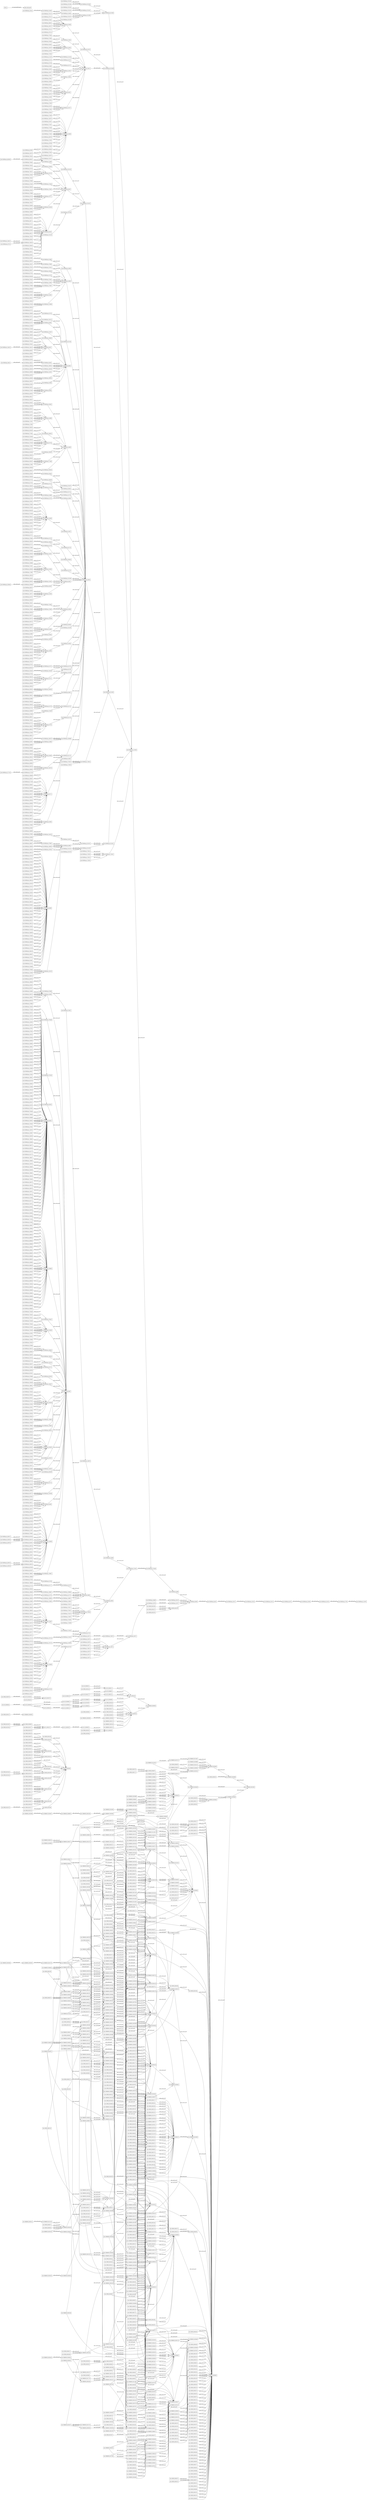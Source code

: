 digraph ar2dtool_diagram { 
rankdir=LR;
size="1000"
node [shape = rectangle, color="black"]; "obo:CEPH_0000273" "obo:CEPH_0000082" "obo:CEPH_0000309" "obo:CEPH_0001075" "obo:CEPH_0000222" "obo:CEPH_0000106" "obo:CEPH_0000301" "obo:CEPH_0001031" "obo:CEPH_0000014" "obo:CEPH_0001002" "obo:CEPH_0001011" "obo:CEPH_0000147" "obo:CEPH_0000229" "obo:CEPH_0000255" "obo:CEPH_0000081" "obo:CEPH_0000161" "obo:CEPH_0001040" "obo:CEPH_0000221" "obo:CEPH_0000252" "obo:CEPH_0000033" "obo:CEPH_0000019" "obo:CEPH_0000091" "obo:CEPH_0000139" "obo:CEPH_0000028" "obo:CEPH_0000170" "obo:CEPH_0000062" "obo:CEPH_0000098" "obo:CEPH_0001045" "obo:CEPH_0000254" "obo:CEPH_0001025" "obo:CEPH_0001003" "obo:CEPH_0000126" "obo:CEPH_0000054" "obo:CEPH_0000286" "obo:CEPH_0000295" "obo:CEPH_0000003" "obo:CEPH_0000235" "obo:CEPH_0000244" "obo:CEPH_0000136" "obo:CEPH_0000087" "obo:CEPH_0000120" "obo:CEPH_0000036" "obo:CEPH_0001024" "obo:CEPH_0000196" "obo:CEPH_0000109" "obo:CEPH_0000306" "obo:CEPH_0000152" "obo:CEPH_0000294" "obo:CEPH_0000068" "obo:GO_0040011" "obo:CEPH_0001062" "obo:CEPH_0001034" "obo:CEPH_0000243" "obo:CEPH_0000159" "obo:CEPH_0001029" "obo:CEPH_0001014" "obo:CEPH_0001072" "obo:CEPH_0000275" "obo:CEPH_0000084" "obo:CEPH_0000224" "obo:CEPH_0001067" "obo:CEPH_0000108" "obo:CEPH_0000216" "obo:CEPH_0000117" "obo:CEPH_0001016" "obo:CEPH_0000040" "obo:CEPH_0000067" "obo:CEPH_0000175" "obo:CEPH_0000076" "obo:CEPH_0000100" "obo:CEPH_0000226" "obo:CEPH_0000131" "obo:CEPH_0000016" "obo:CEPH_0001013" "obo:CEPH_0000257" "obo:CEPH_0000185" "obo:CEPH_0000240" "obo:CEPH_0001071" "obo:CEPH_0001008" "obo:CEPH_0001042" "obo:CEPH_0000057" "obo:CEPH_0001051" "obo:CEPH_0000213" "obo:CEPH_0000249" "obo:CEPH_0000292" "obo:CEPH_0000073" "obo:CEPH_0000278" "obo:CEPH_0000059" "obo:CEPH_0000184" "obo:CEPH_0001056" "obo:CEPH_0000123" "obo:CEPH_0000205" "obo:CEPH_0001005" "obo:CEPH_0000056" "obo:CEPH_0000297" "obo:CEPH_0000005" "obo:CEPH_0001065" "obo:CEPH_0000193" "obo:CEPH_0000246" "obo:CEPH_0000094" "obo:CEPH_0001021" "obo:CEPH_0001048" "obo:CEPH_0000122" "obo:CEPH_0000282" "obo:CEPH_0000038" "obo:CEPH_0000303" "obo:CEPH_0000198" "obo:CEPH_0000219" "obo:CEPH_0000021" "obo:CEPH_0000154" "obo:CEPH_0000132" "obo:CEPH_0000178" "obo:CEPH_0000267" "obo:CEPH_0000048" "obo:CEPH_0000156" "obo:CEPH_0001064" "obo:CEPH_0000079" "obo:GO_0009584" "obo:CEPH_0000211" "obo:CEPH_0000149" "obo:CEPH_0000112" "obo:CEPH_0001074" "obo:CEPH_0001020" "obo:CEPH_0000105" "obo:CEPH_0001054" "obo:CEPH_0000182" "obo:CEPH_0000218" "obo:CEPH_0000064" "obo:CEPH_0000119" "obo:CEPH_0000261" "obo:CEPH_0000177" "obo:CEPH_0001001" "obo:CEPH_0000078" "obo:CEPH_0000228" "obo:CEPH_0000210" "obo:CEPH_0001010" "obo:CEPH_0001037" "obo:CEPH_0000111" "obo:CEPH_0000271" "obo:CEPH_0000080" "obo:CEPH_0000187" "obo:CEPH_0000208" "obo:CEPH_0000220" "obo:CEPH_0000251" "obo:CEPH_0000237" "obo:CEPH_0001053" "obo:CEPH_0000200" "obo:CEPH_0000138" "obo:CEPH_0000280" "obo:CEPH_0001039" "obo:CEPH_0000063" "obo:CEPH_0000097" "obo:CEPH_0000012" "obo:CEPH_0000253" "obo:CEPH_0000169" "obo:CEPH_0000289" "obo:CEPH_0000207" "obo:CEPH_0000053" "obo:CEPH_0000308" "obo:CEPH_0000250" "obo:CEPH_0000002" "obo:CEPH_0000300" "obo:CEPH_0000096" "obo:GO_0008218" "obo:CEPH_0000310" "obo:CEPH_0000009" "obo:CEPH_0000035" "obo:CEPH_0001023" "obo:CEPH_0001059" "obo:CEPH_0001028" "obo:CEPH_0000052" "obo:CEPH_0000160" "obo:CEPH_0000305" "obo:CEPH_0001018" "obo:CEPH_0000293" "obo:CEPH_0000032" "obo:CEPH_0001061" "obo:CEPH_0000264" "obo:CEPH_0000242" "obo:CEPH_0000269" "obo:CEPH_0000018" "obo:CEPH_0000259" "obo:CEPH_0000061" "obo:CEPH_0000114" "obo:CEPH_0001044" "obo:CEPH_0000225" "obo:CEPH_0000215" "obo:CEPH_0000107" "obo:CEPH_0000150" "obo:CEPH_0000285" "obo:CEPH_0000066" "obo:CEPH_0001060" "obo:CEPH_0000075" "obo:CEPH_0000130" "obo:CEPH_0000234" "obo:CEPH_0000015" "obo:CEPH_0000046" "obo:CEPH_0000135" "obo:CEPH_0000024" "obo:CEPH_0001041" "obo:CEPH_0001050" "obo:CEPH_0001077" "obo:CEPH_0000248" "obo:CEPH_0000050" "obo:CEPH_0000291" "obo:CEPH_0000277" "obo:CEPH_0001033" "obo:CEPH_0000045" "obo:CEPH_0000023" "obo:CEPH_0000204" "obo:CEPH_0000055" "obo:CEPH_0000274" "obo:CEPH_0000083" "obo:CEPH_0000163" "obo:CEPH_0000223" "obo:CEPH_0000004" "obo:CEPH_0000093" "obo:CEPH_0000302" "obo:CEPH_0000129" "obo:CEPH_0001015" "obo:CEPH_0001030" "obo:CEPH_0000088" "obo:CEPH_0001047" "obo:CEPH_0000121" "obo:CEPH_0000148" "obo:CEPH_0000256" "obo:CEPH_0000037" "obo:CEPH_0000020" "obo:CEPH_0000162" "obo:CEPH_0000288" "obo:CEPH_0000034" "obo:CEPH_0001063" "obo:CEPH_0000191" "obo:CEPH_0000104" "obo:CEPH_0000029" "obo:CEPH_0000171" "obo:CEPH_0000072" "obo:CEPH_0001046" "obo:CEPH_0000181" "obo:CEPH_0001055" "obo:CEPH_0000217" "obo:CEPH_0001026" "obo:CEPH_0000118" "obo:CEPH_0001004" "obo:CEPH_0000287" "obo:CEPH_0000176" "obo:CEPH_0000296" "obo:CEPH_0000236" "obo:CEPH_0001036" "obo:CEPH_0000110" "obo:CEPH_0000137" "obo:CEPH_0000245" "obo:CEPH_0000127" "obo:CEPH_0001009" "obo:CEPH_0000086" "obo:CEPH_0001052" "obo:CEPH_0000180" "obo:CEPH_0000281" "obo:CEPH_0001069" "obo:CEPH_0000197" "obo:CEPH_0000230" "obo:CEPH_0000153" "obo:CEPH_0000011" "obo:CEPH_0000069" "obo:GO_0008150" "obo:CEPH_0000047" "obo:CEPH_0001035" "obo:CEPH_0000279" "obo:CEPH_0000102" "obo:CEPH_0000090" "obo:CEPH_0000206" "obo:CEPH_0000307" "obo:CEPH_0001073" "obo:CEPH_0000276" "obo:CEPH_0000085" "obo:CEPH_0000194" "obo:CEPH_0001068" "obo:GO_0060361" "obo:CEPH_0000095" "obo:CEPH_0000116" "obo:CEPH_0001017" "obo:CEPH_0000041" "obo:CEPH_0000145" "obo:CEPH_0000227" "obo:CEPH_0001049" "obo:CEPH_0001058" "obo:CEPH_0001027" "obo:CEPH_0000270" "obo:CEPH_0000258" "obo:CEPH_0000051" "obo:CEPH_0001070" "obo:CEPH_0000000" "obo:CEPH_0000031" "obo:CEPH_0000268" "obo:CEPH_0000017" "obo:CEPH_0000299" "obo:CEPH_0000214" "obo:CEPH_0000074" "obo:CEPH_0001043" "obo:CEPH_0000144" "obo:CEPH_0000183" "obo:CEPH_0001057" "obo:CEPH_0000124" "obo:CEPH_0000284" "obo:CEPH_0001006" "obo:CEPH_0000030" "obo:CEPH_0000298" "obo:CEPH_0000134" "obo:CEPH_0001066" "obo:CEPH_0001038" "obo:CEPH_0001076" "obo:CEPH_0000006" "obo:CEPH_0001022" "obo:CEPH_0000304" "obo:CEPH_0000283" "obo:CEPH_0000172" "obo:CEPH_0000199" "obo:CEPH_0000232" "obo:CEPH_0000155" "obo:CEPH_0000263" "obo:CEPH_0000044" "obo:CEPH_0000241" "obo:CEPH_0000179" "obo:CEPH_0000039" "obo:GO_0005575" "obo:GO_0044237" "obo:GO_0044425" "obo:GO_0009583" "obo:GO_0009987" "obo:GO_0016020" "obo:GO_0009314" "obo:GO_0009581" "obo:GO_0050896" "obo:GO_0009582" "obo:GO_0008152" "obo:GO_0009605" "obo:GO_0051606" "obo:GO_0009416" "obo:GO_0009628" "obo:CL_0000325" "obo:CL_0000147" "obo:CL_0000003" "obo:CL_0000000" "obo:UBERON_0005284" "obo:UBERON_0003099" "obo:UBERON_0001015" "obo:UBERON_0000926" "obo:UBERON_0014404" "obo:UBERON_0009569" "obo:UBERON_0004859" "obo:UBERON_0006273" "obo:UBERON_0000060" "obo:UBERON_0013765" "obo:UBERON_0014719" "obo:UBERON_0003103" "obo:UBERON_0007037" "obo:UBERON_0001048" "obo:UBERON_0003869" "obo:UBERON_0003832" "obo:UBERON_0000092" "obo:UBERON_0000113" "obo:UBERON_0003714" "obo:UBERON_0000992" "obo:UBERON_0004461" "obo:UBERON_0003218" "obo:UBERON_0005179" "obo:UBERON_0003825" "obo:UBERON_0003350" "obo:UBERON_0004911" "obo:UBERON_0010047" "obo:UBERON_0005292" "obo:UBERON_0005181" "obo:UBERON_0009854" "obo:UBERON_0006937" "obo:UBERON_0004253" "obo:UBERON_0000033" "obo:UBERON_0000915" "obo:UBERON_0003352" "obo:UBERON_0009955" "obo:UBERON_0000479" "obo:UBERON_0005173" "obo:UBERON_0000924" "obo:UBERON_0001155" "obo:UBERON_0014402" "obo:UBERON_0007026" "obo:UBERON_0000481" "obo:UBERON_0000165" "obo:UBERON_0003566" "obo:UBERON_0004785" "obo:UBERON_0013701" "obo:UBERON_0003937" "obo:UBERON_0000317" "obo:UBERON_0003315" "obo:UBERON_0004804" "obo:UBERON_0010000" "obo:UBERON_0001169" "obo:UBERON_0007213" "obo:UBERON_0004874" "obo:UBERON_0000923" "obo:UBERON_0004479" "obo:UBERON_0000063" "obo:UBERON_0003855" "obo:UBERON_0004809" "obo:UBERON_0003081" "obo:UBERON_0001007" "obo:UBERON_0006598" "obo:UBERON_0001096" "obo:UBERON_0004921" "obo:UBERON_0001017" "obo:UBERON_0001045" "obo:UBERON_0001277" "obo:UBERON_0001009" "obo:UBERON_0005971" "obo:UBERON_0000026" "obo:UBERON_0003729" "obo:UBERON_0004755" "obo:UBERON_0006612" "obo:UBERON_0005641" "obo:UBERON_0002199" "obo:UBERON_0011216" "obo:UBERON_0008229" "obo:UBERON_0005398" "obo:UBERON_0003834" "obo:UBERON_0006934" "obo:UBERON_0004111" "obo:UBERON_0000158" "obo:UBERON_0013526" "obo:UBERON_0001837" "obo:UBERON_0005631" "obo:UBERON_0003520" "obo:UBERON_0000079" "obo:UBERON_0002104" "obo:UBERON_0000168" "obo:UBERON_0004176" "obo:UBERON_0010314" "obo:UBERON_0009911" "obo:UBERON_0002330" "obo:UBERON_0000358" "obo:UBERON_0000466" "obo:UBERON_0011779" "obo:UBERON_0005048" "obo:UBERON_0000945" "obo:UBERON_0010333" "obo:UBERON_0000476" "obo:UBERON_0003068" "obo:UBERON_0003978" "obo:UBERON_0003294" "obo:UBERON_0000073" "obo:UBERON_0000955" "obo:UBERON_0005630" "obo:UBERON_0009034" "obo:UBERON_0006904" "obo:UBERON_0000167" "obo:UBERON_0003886" "obo:UBERON_0004871" "obo:UBERON_0000104" "obo:UBERON_0000463" "obo:UBERON_0014387" "obo:UBERON_0005156" "obo:UBERON_0000000" "obo:UBERON_0006581" "obo:UBERON_0009123" "obo:UBERON_0000058" "obo:UBERON_0005194" "obo:UBERON_0003067" "obo:UBERON_0000920" "obo:UBERON_0010303" "obo:UBERON_0003890" "obo:UBERON_0005056" "obo:UBERON_0000087" "obo:UBERON_0003929" "obo:UBERON_0004521" "obo:UBERON_0002201" "obo:UBERON_0001004" "obo:UBERON_0007029" "obo:UBERON_0002469" "obo:UBERON_0002616" "obo:UBERON_0011676" "obo:UBERON_0000994" "obo:UBERON_0004716" "obo:UBERON_0002346" "obo:UBERON_0003444" "obo:UBERON_0005256" "obo:UBERON_0004923" "obo:UBERON_0005636" "obo:UBERON_0000112" "obo:UBERON_0000489" "obo:UBERON_0001434" "obo:UBERON_0000122" "obo:UBERON_0005409" "obo:UBERON_0000066" "obo:UBERON_0004535" "obo:UBERON_0000490" "obo:UBERON_0003831" "obo:UBERON_0002417" "obo:UBERON_0006965" "obo:UBERON_0000991" "obo:UBERON_0001041" "obo:UBERON_0003297" "obo:UBERON_0000076" "obo:UBERON_0005178" "obo:UBERON_0007010" "obo:UBERON_0006575" "obo:UBERON_0000473" "obo:UBERON_0005291" "obo:UBERON_0003838" "obo:UBERON_0010316" "obo:UBERON_0013703" "obo:UBERON_0004765" "obo:UBERON_0000468" "obo:UBERON_0000309" "obo:UBERON_0000003" "obo:UBERON_0005090" "obo:UBERON_0003830" "obo:UBERON_0009503" "obo:UBERON_0007798" "obo:UBERON_0000478" "obo:UBERON_0014403" "obo:UBERON_0005813" "obo:UBERON_0003276" "obo:UBERON_0000055" "obo:UBERON_0001638" "obo:UBERON_0001325" "obo:UBERON_0001021" "obo:UBERON_0003594" "obo:UBERON_0002546" "obo:UBERON_0013700" "obo:UBERON_0004990" "obo:UBERON_0001630" "obo:UBERON_0003102" "obo:UBERON_0006583" "obo:UBERON_0003064" "obo:UBERON_0001062" "obo:UBERON_0000091" "obo:UBERON_0005564" "obo:UBERON_0000344" "obo:UBERON_0000922" "obo:UBERON_0013140" "obo:UBERON_0001153" "obo:UBERON_0000931" "obo:UBERON_0009143" "obo:UBERON_0003439" "obo:UBERON_0004910" "obo:UBERON_0003135" "obo:UBERON_0009117" "obo:UBERON_0004458" "obo:UBERON_0000486" "obo:UBERON_0007811" "obo:UBERON_0003051" "obo:UBERON_0001849" "obo:UBERON_0011215" "obo:UBERON_0003513" "obo:UBERON_0001044" "obo:UBERON_0002268" "obo:UBERON_0000045" "obo:UBERON_0002376" "obo:UBERON_0004053" "obo:UBERON_0006601" "obo:UBERON_0002097" "obo:UBERON_0003265" "obo:UBERON_0001278" "obo:UBERON_0000025" "obo:UBERON_0000314" "obo:UBERON_0014903" "obo:UBERON_0002224" "obo:UBERON_0001027" "obo:UBERON_0000480" "obo:UBERON_0007497" "obo:UBERON_0009142" "obo:UBERON_0004457" "obo:UBERON_0004537" "obo:UBERON_0002204" "obo:UBERON_0003833" "obo:UBERON_0005399" "obo:UBERON_0004797" "obo:UBERON_0002419" "obo:UBERON_0004907" "obo:UBERON_0010313" "obo:UBERON_0001043" "obo:UBERON_0009500" "obo:UBERON_0003124" "obo:UBERON_0000475" "obo:UBERON_0004529" "obo:UBERON_0005085" "obo:UBERON_0004121" "obo:UBERON_0000465" "obo:UBERON_0002365" "obo:UBERON_0002050" "obo:UBERON_0001690" "obo:UBERON_0000161" "obo:UBERON_0000062" "obo:UBERON_0005726" "obo:UBERON_0004808" "obo:UBERON_0006932" "obo:UBERON_0007301" "obo:UBERON_0001016" "obo:UBERON_0001156" "obo:UBERON_0005728" "obo:UBERON_0001276" "obo:UBERON_0003408" "obo:UBERON_0000166" "obo:UBERON_0006211" "obo:UBERON_0000970" "obo:UBERON_4100000" "obo:UBERON_0003249" "obo:UBERON_0004786" "obo:UBERON_0009856" "obo:UBERON_0000464" "obo:UBERON_0007625" "obo:UBERON_0006611" "obo:UBERON_0005157" "obo:UBERON_0004732" "obo:UBERON_0001032" "obo:UBERON_0001555" "obo:UBERON_0001444" "obo:UBERON_0006580" "obo:UBERON_0003104" "obo:UBERON_0007524" "obo:UBERON_0007271" "obo:UBERON_0005250" "obo:UBERON_0002049" "obo:UBERON_0002355" "obo:UBERON_0004462" "obo:UBERON_0006929" "obo:UBERON_0002530" "obo:UBERON_0009196" "obo:UBERON_0003824" "obo:UBERON_0006876" "obo:UBERON_0000483" "obo:UBERON_0003075" "obo:UBERON_0001846" "obo:UBERON_0011272" "obo:UBERON_0000993" "obo:UBERON_0003570" "obo:UBERON_0003219" "obo:UBERON_0000119" "obo:UBERON_0007651" "obo:UBERON_0004464" "obo:UBERON_0001046" "obo:UBERON_0003353" "obo:UBERON_0013522" "obo:UBERON_0000085" "obo:UBERON_0012467" "obo:UBERON_0009477" "obo:UBERON_0002100" "obo:UBERON_0001262" "obo:UBERON_0000383" "obo:UBERON_0002416" "obo:UBERON_0011642" "obo:UBERON_0006675" "obo:UBERON_0005904" "obo:UBERON_0003343" "obo:UBERON_0004909" "obo:UBERON_0011953" "obo:UBERON_0001245" "obo:UBERON_0003837" "obo:UBERON_0013702" "obo:UBERON_0003586" "obo:UBERON_0011362" "obo:UBERON_0000467" "obo:UBERON_0003928" "obo:UBERON_0001199" "obo:UBERON_0003504" "obo:UBERON_0003037" "obo:UBERON_0002200" "obo:UBERON_0000064" "obo:UBERON_0011695" "obo:UBERON_0000153" "obo:UBERON_0007134" "obo:UBERON_0000397" "obo:UBERON_0003920" "obo:UBERON_0005253" "obo:UBERON_0002323" "obo:UBERON_0000020" "obo:UBERON_0003374" "obo:UBERON_0001774" "obo:UBERON_0002424" "obo:UBERON_0003063" "obo:UBERON_0001167" "obo:UBERON_0000488" "obo:UBERON_0003889" "obo:UBERON_0006924" "obo:UBERON_0003101" "obo:UBERON_0000952" "obo:UBERON_0000307" "obo:UBERON_0000333" "obo:UBERON_0000930" "obo:UBERON_0006799" "obo:UBERON_0001981" "obo:UBERON_0006603" "obo:UBERON_0000010" "obo:UBERON_0012275" "obo:UBERON_0005062" "obo:UBERON_0003496" "obo:UBERON_0000990" "obo:UBERON_0007473" "obo:UBERON_0002342" "obo:UBERON_0007304" "obo:UBERON_0010371" "obo:UBERON_0005177" "obo:UBERON_0002532" "obo:UBERON_0004522" "obo:UBERON_0002105" "obo:UBERON_0003134" "obo:UBERON_0000485" "obo:UBERON_0008811" "obo:UBERON_0001207" "obo:UBERON_0003835" "obo:UBERON_0008780" "obo:UBERON_0004582" "obo:UBERON_0003312" "obo:UBERON_0006003" "obo:UBERON_0003100" "obo:UBERON_0001862" "obo:UBERON_0012274" "obo:UBERON_0005061" "obo:UBERON_0002553" "obo:UBERON_0005162" "obo:UBERON_0000477" "obo:UBERON_0003069" "obo:UBERON_0008816" "obo:UBERON_0009479" "obo:UBERON_0009141" "obo:UBERON_0007284" "obo:UBERON_0003133" "obo:UBERON_0004456" "obo:UBERON_0002418" "obo:UBERON_0004906" "obo:UBERON_0009758" "obo:UBERON_0004581" "obo:UBERON_0000105" "obo:UBERON_0001242" "obo:UBERON_0010377" "obo:UBERON_0000474" "obo:UBERON_0000059" "obo:UBERON_0002384" "obo:UBERON_0004872" "obo:UBERON_0004120" "obo:UBERON_0000160" "obo:UBERON_0000061" "obo:UBERON_0004289" "obo:UBERON_0005725" "obo:UBERON_0004807" "obo:UBERON_0010959" "obo:UBERON_0006931" "obo:UBERON_0010039" "obo:UBERON_0005423" "obo:UBERON_0001976" "obo:UBERON_0006264" "obo:UBERON_0003499" "obo:NCBITaxon_61701" "obo:NCBITaxon_78439" "obo:NCBITaxon_61709" "obo:NCBITaxon_647930" "obo:NCBITaxon_61739" "obo:NCBITaxon_279107" "obo:NCBITaxon_6636" "obo:NCBITaxon_551297" "obo:NCBITaxon_202433" "obo:NCBITaxon_6628" "obo:NCBITaxon_168650" "obo:NCBITaxon_55288" "obo:NCBITaxon_493912" "obo:NCBITaxon_184220" "obo:NCBITaxon_168644" "obo:NCBITaxon_61678" "obo:NCBITaxon_515823" "obo:NCBITaxon_698493" "obo:NCBITaxon_61694" "obo:NCBITaxon_279106" "obo:NCBITaxon_164547" "obo:NCBITaxon_78430" "obo:NCBITaxon_283369" "obo:NCBITaxon_61680" "obo:NCBITaxon_34533" "obo:NCBITaxon_55287" "obo:NCBITaxon_493911" "obo:NCBITaxon_551295" "obo:NCBITaxon_296134" "obo:NCBITaxon_428836" "obo:NCBITaxon_703446" "obo:NCBITaxon_470112" "obo:NCBITaxon_264553" "obo:NCBITaxon_158820" "obo:NCBITaxon_698498" "obo:NCBITaxon_34549" "obo:NCBITaxon_61693" "obo:NCBITaxon_294703" "obo:NCBITaxon_294698" "obo:NCBITaxon_245100" "obo:NCBITaxon_70195" "obo:NCBITaxon_109630" "obo:NCBITaxon_215446" "obo:NCBITaxon_692437" "obo:NCBITaxon_61685" "obo:NCBITaxon_102876" "obo:NCBITaxon_264561" "obo:NCBITaxon_505396" "obo:NCBITaxon_93039" "obo:NCBITaxon_34562" "obo:NCBITaxon_698502" "obo:NCBITaxon_703445" "obo:NCBITaxon_61720" "obo:NCBITaxon_309587" "obo:NCBITaxon_215451" "obo:NCBITaxon_202576" "obo:NCBITaxon_559527" "obo:NCBITaxon_61736" "obo:NCBITaxon_93041" "obo:NCBITaxon_202430" "obo:NCBITaxon_478571" "obo:NCBITaxon_279090" "obo:NCBITaxon_34547" "obo:NCBITaxon_102658" "obo:NCBITaxon_61733" "obo:NCBITaxon_153279" "obo:NCBITaxon_37652" "obo:NCBITaxon_102875" "obo:NCBITaxon_559519" "obo:NCBITaxon_158834" "obo:NCBITaxon_664327" "obo:NCBITaxon_102867" "obo:NCBITaxon_515820" "obo:NCBITaxon_309586" "obo:NCBITaxon_264559" "obo:NCBITaxon_283042" "obo:NCBITaxon_559524" "obo:NCBITaxon_703443" "obo:NCBITaxon_61699" "obo:NCBITaxon_515515" "obo:NCBITaxon_408744" "obo:NCBITaxon_93046" "obo:NCBITaxon_725597" "obo:NCBITaxon_78418" "obo:NCBITaxon_34576" "obo:NCBITaxon_515833" "obo:NCBITaxon_725814" "obo:NCBITaxon_102883" "obo:NCBITaxon_559518" "obo:NCBITaxon_211851" "obo:NCBITaxon_515520" "obo:NCBITaxon_428840" "obo:NCBITaxon_698508" "obo:NCBITaxon_158839" "obo:NCBITaxon_61751" "obo:NCBITaxon_559540" "obo:NCBITaxon_559548" "obo:NCBITaxon_255562" "obo:NCBITaxon_551365" "obo:NCBITaxon_158825" "obo:NCBITaxon_725201" "obo:NCBITaxon_70250" "obo:NCBITaxon_505404" "obo:NCBITaxon_34554" "obo:NCBITaxon_283047" "obo:NCBITaxon_551357" "obo:NCBITaxon_408752" "obo:NCBITaxon_61747" "obo:NCBITaxon_215443" "obo:NCBITaxon_61740" "obo:NCBITaxon_70249" "obo:NCBITaxon_202441" "obo:NCBITaxon_279096" "obo:NCBITaxon_348827" "obo:NCBITaxon_309546" "obo:NCBITaxon_559553" "obo:NCBITaxon_264566" "obo:NCBITaxon_279088" "obo:NCBITaxon_61717" "obo:NCBITaxon_34567" "obo:NCBITaxon_698507" "obo:NCBITaxon_638795" "obo:NCBITaxon_6606" "obo:NCBITaxon_309593" "obo:NCBITaxon_2759" "obo:NCBITaxon_703450" "obo:NCBITaxon_478568" "obo:NCBITaxon_78425" "obo:NCBITaxon_34528" "obo:NCBITaxon_551356" "obo:NCBITaxon_551299" "obo:NCBITaxon_703458" "obo:NCBITaxon_6622" "obo:NCBITaxon_82602" "obo:NCBITaxon_264571" "obo:NCBITaxon_299314" "obo:NCBITaxon_283370" "obo:NCBITaxon_346249" "obo:NCBITaxon_55279" "obo:NCBITaxon_279087" "obo:NCBITaxon_638794" "obo:NCBITaxon_61757" "obo:NCBITaxon_61700" "obo:NCBITaxon_78438" "obo:NCBITaxon_78424" "obo:NCBITaxon_34527" "obo:NCBITaxon_82601" "obo:NCBITaxon_55281" "obo:NCBITaxon_299313" "obo:NCBITaxon_102880" "obo:NCBITaxon_552060" "obo:NCBITaxon_168643" "obo:NCBITaxon_58125" "obo:NCBITaxon_267067" "obo:NCBITaxon_61756" "obo:NCBITaxon_559545" "obo:NCBITaxon_638792" "obo:NCBITaxon_185016" "obo:NCBITaxon_502369" "obo:NCBITaxon_243077" "obo:NCBITaxon_279105" "obo:NCBITaxon_633062" "obo:NCBITaxon_34540" "obo:NCBITaxon_55286" "obo:NCBITaxon_441173" "obo:NCBITaxon_283060" "obo:NCBITaxon_551294" "obo:NCBITaxon_215437" "obo:NCBITaxon_109629" "obo:NCBITaxon_78422" "obo:NCBITaxon_559558" "obo:NCBITaxon_61714" "obo:NCBITaxon_428835" "obo:NCBITaxon_33213" "obo:NCBITaxon_264552" "obo:NCBITaxon_502377" "obo:NCBITaxon_6641" "obo:NCBITaxon_61711" "obo:NCBITaxon_61692" "obo:NCBITaxon_482911" "obo:NCBITaxon_164545" "obo:NCBITaxon_78435" "obo:NCBITaxon_72285" "obo:NCBITaxon_61727" "obo:NCBITaxon_6627" "obo:NCBITaxon_255492" "obo:NCBITaxon_441172" "obo:NCBITaxon_551293" "obo:NCBITaxon_392297" "obo:NCBITaxon_202429" "obo:NCBITaxon_168649" "obo:NCBITaxon_61677" "obo:NCBITaxon_703444" "obo:NCBITaxon_349055" "obo:NCBITaxon_158817" "obo:NCBITaxon_78443" "obo:NCBITaxon_294701" "obo:NCBITaxon_559526" "obo:NCBITaxon_515819" "obo:NCBITaxon_93040" "obo:NCBITaxon_158803" "obo:NCBITaxon_6632" "obo:NCBITaxon_6447" "obo:NCBITaxon_34546" "obo:NCBITaxon_692435" "obo:NCBITaxon_34532" "obo:NCBITaxon_167155" "obo:NCBITaxon_102874" "obo:NCBITaxon_735269" "obo:NCBITaxon_392296" "obo:NCBITaxon_168640" "obo:NCBITaxon_158833" "obo:NCBITaxon_164543" "obo:NCBITaxon_158019" "obo:NCBITaxon_559531" "obo:NCBITaxon_559539" "obo:NCBITaxon_698497" "obo:NCBITaxon_264558" "obo:NCBITaxon_153283" "obo:NCBITaxon_283041" "obo:NCBITaxon_78442" "obo:NCBITaxon_34559" "obo:NCBITaxon_72292" "obo:NCBITaxon_61698" "obo:NCBITaxon_70194" "obo:NCBITaxon_408743" "obo:NCBITaxon_243082" "obo:NCBITaxon_34545" "obo:NCBITaxon_61684" "obo:NCBITaxon_725596" "obo:NCBITaxon_34575" "obo:NCBITaxon_515832" "obo:NCBITaxon_559517" "obo:NCBITaxon_505395" "obo:NCBITaxon_517129" "obo:NCBITaxon_55719" "obo:NCBITaxon_34561" "obo:NCBITaxon_283054" "obo:NCBITaxon_158832" "obo:NCBITaxon_698501" "obo:NCBITaxon_158018" "obo:NCBITaxon_61708" "obo:NCBITaxon_255561" "obo:NCBITaxon_551364" "obo:NCBITaxon_703455" "obo:NCBITaxon_61257" "obo:NCBITaxon_264557" "obo:NCBITaxon_215450" "obo:NCBITaxon_66914" "obo:NCBITaxon_34553" "obo:NCBITaxon_294707" "obo:NCBITaxon_61697" "obo:NCBITaxon_61746" "obo:NCBITaxon_478570" "obo:NCBITaxon_215442" "obo:NCBITaxon_264573" "obo:NCBITaxon_158840" "obo:NCBITaxon_279095" "obo:NCBITaxon_84402" "obo:NCBITaxon_6613" "obo:NCBITaxon_34574" "obo:NCBITaxon_61732" "obo:NCBITaxon_283372" "obo:NCBITaxon_102657" "obo:NCBITaxon_665458" "obo:NCBITaxon_309545" "obo:NCBITaxon_632852" "obo:NCBITaxon_34566" "obo:NCBITaxon_349061" "obo:NCBITaxon_698506" "obo:NCBITaxon_102866" "obo:NCBITaxon_309599" "obo:NCBITaxon_559523" "obo:NCBITaxon_295219" "obo:NCBITaxon_551298" "obo:NCBITaxon_551355" "obo:NCBITaxon_408750" "obo:NCBITaxon_61745" "obo:NCBITaxon_703457" "obo:NCBITaxon_215441" "obo:NCBITaxon_264570" "obo:NCBITaxon_279094" "obo:NCBITaxon_102871" "obo:NCBITaxon_102879" "obo:NCBITaxon_735323" "obo:NCBITaxon_33208" "obo:NCBITaxon_158838" "obo:NCBITaxon_61750" "obo:NCBITaxon_559536" "obo:NCBITaxon_255025" "obo:NCBITaxon_126371" "obo:NCBITaxon_505403" "obo:NCBITaxon_243079" "obo:NCBITaxon_295218" "obo:NCBITaxon_283046" "obo:NCBITaxon_408748" "obo:NCBITaxon_55280" "obo:NCBITaxon_167142" "obo:NCBITaxon_85595" "obo:NCBITaxon_559552" "obo:NCBITaxon_644800" "obo:NCBITaxon_283051" "obo:NCBITaxon_283059" "obo:NCBITaxon_70207" "obo:NCBITaxon_61755" "obo:NCBITaxon_559544" "obo:NCBITaxon_61705" "obo:NCBITaxon_6605" "obo:NCBITaxon_126370" "obo:NCBITaxon_478567" "obo:NCBITaxon_502368" "obo:NCBITaxon_243076" "obo:NCBITaxon_215439" "obo:NCBITaxon_61729" "obo:NCBITaxon_267068" "obo:NCBITaxon_6610" "obo:NCBITaxon_654508" "obo:NCBITaxon_6618" "obo:NCBITaxon_346248" "obo:NCBITaxon_413648" "obo:NCBITaxon_109628" "obo:NCBITaxon_168648" "obo:NCBITaxon_78421" "obo:NCBITaxon_559557" "obo:NCBITaxon_61713" "obo:NCBITaxon_78437" "obo:NCBITaxon_279102" "obo:NCBITaxon_70205" "obo:NCBITaxon_215438" "obo:NCBITaxon_6634" "obo:NCBITaxon_164544" "obo:NCBITaxon_283088" "obo:NCBITaxon_78434" "obo:NCBITaxon_55720" "obo:NCBITaxon_61726" "obo:NCBITaxon_654507" "obo:NCBITaxon_441171" "obo:NCBITaxon_243731" "obo:NCBITaxon_551292" "obo:NCBITaxon_168642" "obo:NCBITaxon_61712" "obo:NCBITaxon_267066" "obo:NCBITaxon_61676" "obo:NCBITaxon_131567" "obo:NCBITaxon_89766" "obo:NCBITaxon_707286" "obo:NCBITaxon_502375" "obo:NCBITaxon_6647" "obo:NCBITaxon_370614" "obo:NCBITaxon_294700" "obo:NCBITaxon_515818" "obo:NCBITaxon_70204" "obo:NCBITaxon_6631" "obo:NCBITaxon_243073" "obo:NCBITaxon_6639" "obo:NCBITaxon_61689" "obo:NCBITaxon_34531" "obo:NCBITaxon_55285" "obo:NCBITaxon_264565" "obo:NCBITaxon_392295" "obo:NCBITaxon_215436" "obo:NCBITaxon_296132" "obo:NCBITaxon_164542" "obo:NCBITaxon_61675" "obo:NCBITaxon_309592" "obo:NCBITaxon_703449" "obo:NCBITaxon_61710" "obo:NCBITaxon_34552" "obo:NCBITaxon_78441" "obo:NCBITaxon_61691" "obo:NCBITaxon_93045" "obo:NCBITaxon_256136" "obo:NCBITaxon_70193" "obo:NCBITaxon_215449" "obo:NCBITaxon_243081" "obo:NCBITaxon_36499" "obo:NCBITaxon_72284" "obo:NCBITaxon_34544" "obo:NCBITaxon_34530" "obo:NCBITaxon_61683" "obo:NCBITaxon_94907" "obo:NCBITaxon_264564" "obo:NCBITaxon_279086" "obo:NCBITaxon_55718" "obo:NCBITaxon_34560" "obo:NCBITaxon_698500" "obo:NCBITaxon_428839" "obo:NCBITaxon_61723" "obo:NCBITaxon_713155" "obo:NCBITaxon_515825" "obo:NCBITaxon_264556" "obo:NCBITaxon_515519" "obo:NCBITaxon_294695" "obo:NCBITaxon_61696" "obo:NCBITaxon_243080" "obo:NCBITaxon_264572" "obo:NCBITaxon_72289" "obo:NCBITaxon_551289" "obo:NCBITaxon_61731" "obo:NCBITaxon_102656" "obo:NCBITaxon_283371" "obo:NCBITaxon_34573" "obo:NCBITaxon_102873" "obo:NCBITaxon_55717" "obo:NCBITaxon_428844" "obo:NCBITaxon_349060" "obo:NCBITaxon_428838" "obo:NCBITaxon_559530" "obo:NCBITaxon_102865" "obo:NCBITaxon_309598" "obo:NCBITaxon_713154" "obo:NCBITaxon_349059" "obo:NCBITaxon_153282" "obo:NCBITaxon_559522" "obo:NCBITaxon_34558" "obo:NCBITaxon_72291" "obo:NCBITaxon_515518" "obo:NCBITaxon_551347" "obo:NCBITaxon_408742" "obo:NCBITaxon_61744" "obo:NCBITaxon_279093" "obo:NCBITaxon_61730" "obo:NCBITaxon_102655" "obo:NCBITaxon_102870" "obo:NCBITaxon_37655" "obo:NCBITaxon_102878" "obo:NCBITaxon_283053" "obo:NCBITaxon_61749" "obo:NCBITaxon_158837" "obo:NCBITaxon_559543" "obo:NCBITaxon_559535" "obo:NCBITaxon_309597" "obo:NCBITaxon_61707" "obo:NCBITaxon_255024" "obo:NCBITaxon_703454" "obo:NCBITaxon_647929" "obo:NCBITaxon_349058" "obo:NCBITaxon_505402" "obo:NCBITaxon_551352" "obo:NCBITaxon_559521" "obo:NCBITaxon_243078" "obo:NCBITaxon_283045" "obo:NCBITaxon_559529" "obo:NCBITaxon_6626" "obo:NCBITaxon_408747" "obo:NCBITaxon_202574" "obo:NCBITaxon_167141" "obo:NCBITaxon_6612" "obo:NCBITaxon_665457" "obo:NCBITaxon_34579" "obo:NCBITaxon_37654" "obo:NCBITaxon_559551" "obo:NCBITaxon_559559" "obo:NCBITaxon_283050" "obo:NCBITaxon_735272" "obo:NCBITaxon_283058" "obo:NCBITaxon_34565" "obo:NCBITaxon_698505" "obo:NCBITaxon_61704" "obo:NCBITaxon_632840" "obo:NCBITaxon_647927" "obo:NCBITaxon_279104" "obo:NCBITaxon_400659" "obo:NCBITaxon_478566" "obo:NCBITaxon_505401" "obo:NCBITaxon_653772" "obo:NCBITaxon_283044" "obo:NCBITaxon_6625" "obo:NCBITaxon_167154" "obo:NCBITaxon_167140" "obo:NCBITaxon_279099" "obo:NCBITaxon_6617" "obo:NCBITaxon_184223" "obo:NCBITaxon_34578" "obo:NCBITaxon_55277" "obo:NCBITaxon_168647" "obo:NCBITaxon_672933" "obo:NCBITaxon_735271" "obo:NCBITaxon_552058" "obo:NCBITaxon_698496" "obo:NCBITaxon_78436" "obo:NCBITaxon_551367" "obo:NCBITaxon_279101" "obo:NCBITaxon_735314" "obo:NCBITaxon_720551" "obo:NCBITaxon_34539" "obo:NCBITaxon_6633" "obo:NCBITaxon_202435" "obo:NCBITaxon_34525" "obo:NCBITaxon_505394" "obo:NCBITaxon_85594" "obo:NCBITaxon_168641" "obo:NCBITaxon_267065" "obo:NCBITaxon_470115" "obo:NCBITaxon_70206" "obo:NCBITaxon_61754" "obo:NCBITaxon_698495" "obo:NCBITaxon_6646" "obo:NCBITaxon_370613" "obo:NCBITaxon_31211" "obo:NCBITaxon_692441" "obo:NCBITaxon_70192" "obo:NCBITaxon_243075" "obo:NCBITaxon_720550" "obo:NCBITaxon_34538" "obo:NCBITaxon_61682" "obo:NCBITaxon_703460" "obo:NCBITaxon_55284" "obo:NCBITaxon_505393" "obo:NCBITaxon_517188" "obo:NCBITaxon_559556" "obo:NCBITaxon_703448" "obo:NCBITaxon_470114" "obo:NCBITaxon_562013" "obo:NCBITaxon_549391" "obo:NCBITaxon_370612" "obo:NCBITaxon_34551" "obo:NCBITaxon_168639" "obo:NCBITaxon_61690" "obo:NCBITaxon_647931" "obo:NCBITaxon_93044" "obo:NCBITaxon_215440" "obo:NCBITaxon_78433" "obo:NCBITaxon_692439" "obo:NCBITaxon_34536" "obo:NCBITaxon_559516" "obo:NCBITaxon_257541" "obo:NCBITaxon_264563" "obo:NCBITaxon_551291" "obo:NCBITaxon_83533" "obo:NCBITaxon_61722" "obo:NCBITaxon_707285" "obo:NCBITaxon_61738" "obo:NCBITaxon_515817" "obo:NCBITaxon_294694" "obo:NCBITaxon_93043" "obo:NCBITaxon_70198" "obo:NCBITaxon_202432" "obo:NCBITaxon_158801" "obo:NCBITaxon_6630" "obo:NCBITaxon_32578" "obo:NCBITaxon_70344" "obo:NCBITaxon_61688" "obo:NCBITaxon_505399" "obo:NCBITaxon_102872" "obo:NCBITaxon_6072" "obo:NCBITaxon_83532" "obo:NCBITaxon_309591" "obo:NCBITaxon_428837" "obo:NCBITaxon_515822" "obo:NCBITaxon_559537" "obo:NCBITaxon_309583" "obo:NCBITaxon_283039" "obo:NCBITaxon_6643" "obo:NCBITaxon_153281" "obo:NCBITaxon_78440" "obo:NCBITaxon_34557" "obo:NCBITaxon_551354" "obo:NCBITaxon_72290" "obo:NCBITaxon_515517" "obo:NCBITaxon_310039" "obo:NCBITaxon_408741" "obo:NCBITaxon_408749" "obo:NCBITaxon_158844" "obo:NCBITaxon_34543" "obo:NCBITaxon_70343" "obo:NCBITaxon_725816" "obo:NCBITaxon_212219" "obo:NCBITaxon_279085" "obo:NCBITaxon_264569" "obo:NCBITaxon_411453" "obo:NCBITaxon_283052" "obo:NCBITaxon_61748" "obo:NCBITaxon_296136" "obo:NCBITaxon_559542" "obo:NCBITaxon_61679" "obo:NCBITaxon_200939" "obo:NCBITaxon_54069" "obo:NCBITaxon_309596" "obo:NCBITaxon_61706" "obo:NCBITaxon_703453" "obo:NCBITaxon_309582" "obo:NCBITaxon_212692" "obo:NCBITaxon_515824" "obo:NCBITaxon_647928" "obo:NCBITaxon_264555" "obo:NCBITaxon_51371" "obo:NCBITaxon_725203" "obo:NCBITaxon_349057" "obo:NCBITaxon_153280" "obo:NCBITaxon_34556" "obo:NCBITaxon_551351" "obo:NCBITaxon_559520" "obo:NCBITaxon_61695" "obo:NCBITaxon_93049" "obo:NCBITaxon_215445" "obo:NCBITaxon_33317" "obo:NCBITaxon_158843" "obo:NCBITaxon_279098" "obo:NCBITaxon_72288" "obo:NCBITaxon_551288" "obo:NCBITaxon_34572" "obo:NCBITaxon_264560" "obo:NCBITaxon_264568" "obo:NCBITaxon_61719" "obo:NCBITaxon_211846" "obo:NCBITaxon_428843" "obo:NCBITaxon_698504" "obo:NCBITaxon_106397" "obo:NCBITaxon_703452" "obo:NCBITaxon_202575" "obo:NCBITaxon_215453" "obo:NCBITaxon_78427" "obo:NCBITaxon_647926" "obo:NCBITaxon_505400" "obo:NCBITaxon_283043" "obo:NCBITaxon_82604" "obo:NCBITaxon_6624" "obo:NCBITaxon_61743" "obo:NCBITaxon_279092" "obo:NCBITaxon_102660" "obo:NCBITaxon_34577" "obo:NCBITaxon_102877" "obo:NCBITaxon_698503" "obo:NCBITaxon_6609" "obo:NCBITaxon_735313" "obo:NCBITaxon_647925" "obo:NCBITaxon_408746" "obo:NCBITaxon_55283" "obo:NCBITaxon_202573" "obo:NCBITaxon_273072" "obo:NCBITaxon_102882" "obo:NCBITaxon_102659" "obo:NCBITaxon_392301" "obo:NCBITaxon_283057" "obo:NCBITaxon_559547" "obo:NCBITaxon_61753" "obo:NCBITaxon_698494" "obo:NCBITaxon_61703" "obo:NCBITaxon_400658" "obo:NCBITaxon_243074" "obo:NCBITaxon_6638" "obo:NCBITaxon_164548" "obo:NCBITaxon_34537" "obo:NCBITaxon_692433" "obo:NCBITaxon_61681" "obo:NCBITaxon_518744" "obo:NCBITaxon_167153" "obo:NCBITaxon_6616" "obo:NCBITaxon_55716" "obo:NCBITaxon_551296" "obo:NCBITaxon_184222" "obo:NCBITaxon_168646" "obo:NCBITaxon_61716" "obo:NCBITaxon_470113" "obo:NCBITaxon_61752" "obo:NCBITaxon_294704" "obo:NCBITaxon_279100" "obo:NCBITaxon_168638" "obo:NCBITaxon_202434" "obo:NCBITaxon_6621" "obo:NCBITaxon_78432" "obo:NCBITaxon_692438" "obo:NCBITaxon_6629" "obo:NCBITaxon_295220" "obo:NCBITaxon_61724" "obo:NCBITaxon_34535" "obo:NCBITaxon_168651" "obo:NCBITaxon_493913" "obo:NCBITaxon_551290" "obo:NCBITaxon_154808" "obo:NCBITaxon_6645" "obo:NCBITaxon_692440" "obo:NCBITaxon_31210" "obo:NCBITaxon_559528" "obo:NCBITaxon_61737" "obo:NCBITaxon_168637" "obo:NCBITaxon_515816" "obo:NCBITaxon_93042" "obo:NCBITaxon_70197" "obo:NCBITaxon_202431" "obo:NCBITaxon_32577" "obo:NCBITaxon_78431" "obo:NCBITaxon_34548" "obo:NCBITaxon_34534" "obo:NCBITaxon_61687" "obo:NCBITaxon_37653" "obo:NCBITaxon_505398" "obo:NCBITaxon_34564" "obo:NCBITaxon_158835" "obo:NCBITaxon_181015" "obo:NCBITaxon_309590" "obo:NCBITaxon_703447" "obo:NCBITaxon_515821" "obo:NCBITaxon_245099" "obo:NCBITaxon_763073" "obo:NCBITaxon_158821" "obo:NCBITaxon_515829" "obo:NCBITaxon_698499" "obo:NCBITaxon_623738" "obo:NCBITaxon_6642" "obo:NCBITaxon_34550" "obo:NCBITaxon_183668" "obo:NCBITaxon_551353" "obo:NCBITaxon_515815" "obo:NCBITaxon_70196" "obo:NCBITaxon_34542" "obo:NCBITaxon_61686" "obo:NCBITaxon_61735" "obo:NCBITaxon_505397" "obo:NCBITaxon_264562" "obo:NCBITaxon_279084" "obo:NCBITaxon_735270" "obo:NCBITaxon_34563" "obo:NCBITaxon_428834" "obo:NCBITaxon_296135" "obo:NCBITaxon_70319" "obo:NCBITaxon_102869" "obo:NCBITaxon_61721" "obo:NCBITaxon_211837" "obo:NCBITaxon_763072" "obo:NCBITaxon_551366" "obo:NCBITaxon_51370" "obo:NCBITaxon_215452" "obo:NCBITaxon_264554" "obo:NCBITaxon_725202" "obo:NCBITaxon_202577" "obo:NCBITaxon_34555" "obo:NCBITaxon_93048" "obo:NCBITaxon_256139" "obo:NCBITaxon_215444" "obo:NCBITaxon_158842" "obo:NCBITaxon_33316" "obo:NCBITaxon_33154" "obo:NCBITaxon_34541" "obo:NCBITaxon_279097" "obo:NCBITaxon_72287" "obo:NCBITaxon_551287" "obo:NCBITaxon_61734" "obo:NCBITaxon_34571" "obo:NCBITaxon_279083" "obo:NCBITaxon_264567" "obo:NCBITaxon_517130" "obo:NCBITaxon_428842" "obo:NCBITaxon_102868" "obo:NCBITaxon_703451" "obo:NCBITaxon_559525" "obo:NCBITaxon_283049" "obo:NCBITaxon_515516" "obo:NCBITaxon_93047" "obo:NCBITaxon_703459" "obo:NCBITaxon_701506" "obo:NCBITaxon_61742" "obo:NCBITaxon_632839" "obo:NCBITaxon_279091" "obo:NCBITaxon_72286" "obo:NCBITaxon_78419" "obo:NCBITaxon_34570" "obo:NCBITaxon_559555" "obo:NCBITaxon_428841" "obo:NCBITaxon_411452" "obo:NCBITaxon_515521" "obo:NCBITaxon_34569" "obo:NCBITaxon_559541" "obo:NCBITaxon_549390" "obo:NCBITaxon_559549" "obo:NCBITaxon_6608" "obo:NCBITaxon_559533" "obo:NCBITaxon_349056" "obo:NCBITaxon_232430" "obo:NCBITaxon_283040" "obo:NCBITaxon_551350" "obo:NCBITaxon_283048" "obo:NCBITaxon_647924" "obo:NCBITaxon_61741" "obo:NCBITaxon_408745" "obo:NCBITaxon_55282" "obo:NCBITaxon_202572" "obo:NCBITaxon_348828" "obo:NCBITaxon_273071" "obo:NCBITaxon_102881" "obo:NCBITaxon_61718" "obo:NCBITaxon_283056" "obo:NCBITaxon_502373" "obo:NCBITaxon_559546" "obo:NCBITaxon_106396" "obo:NCBITaxon_61702" "obo:NCBITaxon_559532" "obo:NCBITaxon_638793" "obo:NCBITaxon_445032" "obo:NCBITaxon_478569" "obo:NCBITaxon_78426" "obo:NCBITaxon_70294" "obo:NCBITaxon_6637" "obo:NCBITaxon_34529" "obo:NCBITaxon_6623" "obo:NCBITaxon_82603" "obo:NCBITaxon_248766" "obo:NCBITaxon_202571" "obo:NCBITaxon_518743" "obo:NCBITaxon_167152" "obo:NCBITaxon_299315" "obo:NCBITaxon_283061" "obo:NCBITaxon_83531" "obo:NCBITaxon_6615" "obo:NCBITaxon_184221" "obo:NCBITaxon_78423" "obo:NCBITaxon_168645" "obo:NCBITaxon_632851" "obo:NCBITaxon_61715" "obo:NCBITaxon_283055" "obo:NCBITaxon_61758" ; /*classes style*/
	"obo:NCBITaxon_559557" -> "obo:NCBITaxon_559556" [ label = "rdfs:subClassOf" ];
	"obo:CEPH_0000284" -> "obo:CL_0000000" [ label = "rdfs:subClassOf" ];
	"obo:UBERON_0008229" -> "obo:UBERON_0001015" [ label = "rdfs:subClassOf" ];
	"obo:NCBITaxon_713154" -> "obo:NCBITaxon_6643" [ label = "rdfs:subClassOf" ];
	"obo:CEPH_0000031" -> "obo:UBERON_0002530" [ label = "rdfs:subClassOf" ];
	"obo:NCBITaxon_264562" -> "obo:NCBITaxon_6643" [ label = "rdfs:subClassOf" ];
	"obo:NCBITaxon_184221" -> "obo:NCBITaxon_184220" [ label = "rdfs:subClassOf" ];
	"obo:UBERON_0000020" -> "obo:UBERON_0000062" [ label = "rdfs:subClassOf" ];
	"obo:UBERON_0002416" -> "obo:UBERON_0000467" [ label = "rdfs:subClassOf" ];
	"obo:UBERON_0005284" -> "obo:UBERON_0006876" [ label = "rdfs:subClassOf" ];
	"obo:UBERON_0005284" -> "obo:UBERON_0004121" [ label = "rdfs:subClassOf" ];
	"obo:NCBITaxon_158018" -> "obo:NCBITaxon_6643" [ label = "rdfs:subClassOf" ];
	"obo:CEPH_0000297" -> "obo:UBERON_0004121" [ label = "rdfs:subClassOf" ];
	"obo:CEPH_0000297" -> "obo:UBERON_0000477" [ label = "rdfs:subClassOf" ];
	"obo:NCBITaxon_70207" -> "obo:NCBITaxon_34532" [ label = "rdfs:subClassOf" ];
	"obo:CEPH_0000044" -> "obo:CEPH_0001017" [ label = "rdfs:subClassOf" ];
	"obo:NCBITaxon_34525" -> "obo:NCBITaxon_6643" [ label = "rdfs:subClassOf" ];
	"obo:UBERON_0006612" -> "obo:UBERON_0000477" [ label = "rdfs:subClassOf" ];
	"obo:NCBITaxon_299315" -> "obo:NCBITaxon_6609" [ label = "rdfs:subClassOf" ];
	"obo:NCBITaxon_55720" -> "obo:NCBITaxon_55719" [ label = "rdfs:subClassOf" ];
	"obo:UBERON_0000033" -> "obo:UBERON_0011676" [ label = "rdfs:subClassOf" ];
	"obo:UBERON_0003832" -> "obo:UBERON_0001630" [ label = "rdfs:subClassOf" ];
	"obo:UBERON_0003832" -> "obo:UBERON_0013765" [ label = "rdfs:subClassOf" ];
	"obo:NCBITaxon_126371" -> "obo:NCBITaxon_34549" [ label = "rdfs:subClassOf" ];
	"obo:CEPH_0000057" -> "obo:UBERON_0001638" [ label = "rdfs:subClassOf" ];
	"obo:NCBITaxon_34538" -> "obo:NCBITaxon_6612" [ label = "rdfs:subClassOf" ];
	"obo:UBERON_0009117" -> "obo:UBERON_0000991" [ label = "rdfs:subClassOf" ];
	"obo:NCBITaxon_102868" -> "obo:NCBITaxon_6643" [ label = "rdfs:subClassOf" ];
	"obo:UBERON_0001155" -> "obo:UBERON_0004921" [ label = "rdfs:subClassOf" ];
	"obo:NCBITaxon_168651" -> "obo:NCBITaxon_164547" [ label = "rdfs:subClassOf" ];
	"obo:NCBITaxon_428837" -> "obo:NCBITaxon_158843" [ label = "rdfs:subClassOf" ];
	"obo:NCBITaxon_61692" -> "obo:NCBITaxon_61691" [ label = "rdfs:subClassOf" ];
	"obo:NCBITaxon_698497" -> "obo:NCBITaxon_158843" [ label = "rdfs:subClassOf" ];
	"obo:CEPH_0000111" -> "obo:CEPH_0001063" [ label = "rdfs:subClassOf" ];
	"obo:NCBITaxon_72286" -> "obo:NCBITaxon_34545" [ label = "rdfs:subClassOf" ];
	"obo:UBERON_0003133" -> "obo:UBERON_0000062" [ label = "rdfs:subClassOf" ];
	"obo:UBERON_0003133" -> "obo:UBERON_0005156" [ label = "rdfs:subClassOf" ];
	"obo:UBERON_0000059" -> "obo:UBERON_0013765" [ label = "rdfs:subClassOf" ];
	"obo:UBERON_0000059" -> "obo:UBERON_0004921" [ label = "rdfs:subClassOf" ];
	"obo:UBERON_0006932" -> "obo:UBERON_0006937" [ label = "rdfs:subClassOf" ];
	"obo:UBERON_0006932" -> "obo:UBERON_0006934" [ label = "rdfs:subClassOf" ];
	"obo:UBERON_0011953" -> "obo:UBERON_0009034" [ label = "rdfs:subClassOf" ];
	"obo:NCBITaxon_55287" -> "obo:NCBITaxon_126370" [ label = "rdfs:subClassOf" ];
	"obo:CEPH_0000124" -> "obo:UBERON_0000475" [ label = "rdfs:subClassOf" ];
	"obo:NCBITaxon_692438" -> "obo:NCBITaxon_78432" [ label = "rdfs:subClassOf" ];
	"obo:NCBITaxon_644800" -> "obo:NCBITaxon_102659" [ label = "rdfs:subClassOf" ];
	"obo:UBERON_0000113" -> "obo:UBERON_0000105" [ label = "rdfs:subClassOf" ];
	"obo:NCBITaxon_89766" -> "obo:NCBITaxon_6643" [ label = "rdfs:subClassOf" ];
	"obo:CEPH_0000137" -> "obo:UBERON_0004121" [ label = "rdfs:subClassOf" ];
	"obo:CEPH_0000137" -> "obo:UBERON_0000061" [ label = "rdfs:subClassOf" ];
	"obo:NCBITaxon_6631" -> "obo:NCBITaxon_6630" [ label = "rdfs:subClassOf" ];
	"obo:NCBITaxon_164548" -> "obo:NCBITaxon_164547" [ label = "rdfs:subClassOf" ];
	"obo:CEPH_0001006" -> "obo:CEPH_0001005" [ label = "rdfs:subClassOf" ];
	"obo:NCBITaxon_515820" -> "obo:NCBITaxon_505396" [ label = "rdfs:subClassOf" ];
	"obo:UBERON_0002104" -> "obo:UBERON_0001032" [ label = "rdfs:subClassOf" ];
	"obo:NCBITaxon_559552" -> "obo:NCBITaxon_34565" [ label = "rdfs:subClassOf" ];
	"obo:NCBITaxon_82604" -> "obo:NCBITaxon_6616" [ label = "rdfs:subClassOf" ];
	"obo:NCBITaxon_349061" -> "obo:NCBITaxon_6609" [ label = "rdfs:subClassOf" ];
	"obo:NCBITaxon_515833" -> "obo:NCBITaxon_515829" [ label = "rdfs:subClassOf" ];
	"obo:CEPH_0000204" -> "obo:CEPH_0000295" [ label = "rdfs:subClassOf" ];
	"obo:UBERON_0003520" -> "obo:UBERON_0003835" [ label = "rdfs:subClassOf" ];
	"obo:UBERON_0001555" -> "obo:UBERON_0000025" [ label = "rdfs:subClassOf" ];
	"obo:UBERON_0000993" -> "obo:UBERON_0005156" [ label = "rdfs:subClassOf" ];
	"obo:UBERON_0000993" -> "obo:UBERON_0000025" [ label = "rdfs:subClassOf" ];
	"obo:UBERON_0000993" -> "obo:UBERON_0014404" [ label = "rdfs:subClassOf" ];
	"obo:UBERON_0004807" -> "obo:UBERON_0000483" [ label = "rdfs:subClassOf" ];
	"obo:CEPH_0000292" -> "obo:UBERON_0000061" [ label = "rdfs:subClassOf" ];
	"obo:UBERON_0001096" -> "obo:UBERON_0000060" [ label = "rdfs:subClassOf" ];
	"obo:NCBITaxon_647926" -> "obo:NCBITaxon_102656" [ label = "rdfs:subClassOf" ];
	"obo:NCBITaxon_264570" -> "obo:NCBITaxon_6643" [ label = "rdfs:subClassOf" ];
	"obo:CEPH_0000217" -> "obo:UBERON_0000475" [ label = "rdfs:subClassOf" ];
	"obo:UBERON_0002424" -> "obo:UBERON_0010371" [ label = "rdfs:subClassOf" ];
	"obo:UBERON_0002424" -> "obo:UBERON_0003929" [ label = "rdfs:subClassOf" ];
	"obo:UBERON_0002424" -> "obo:UBERON_0003350" [ label = "rdfs:subClassOf" ];
	"obo:UBERON_0001862" -> "obo:UBERON_0004121" [ label = "rdfs:subClassOf" ];
	"obo:UBERON_0001862" -> "obo:UBERON_0010314" [ label = "rdfs:subClassOf" ];
	"obo:UBERON_0001862" -> "obo:UBERON_0000064" [ label = "rdfs:subClassOf" ];
	"obo:UBERON_0005292" -> "obo:UBERON_0000479" [ label = "rdfs:subClassOf" ];
	"obo:UBERON_0005292" -> "obo:UBERON_0000478" [ label = "rdfs:subClassOf" ];
	"obo:NCBITaxon_93046" -> "obo:NCBITaxon_93045" [ label = "rdfs:subClassOf" ];
	"obo:CEPH_0000052" -> "obo:UBERON_0000061" [ label = "rdfs:subClassOf" ];
	"obo:NCBITaxon_245100" -> "obo:NCBITaxon_6609" [ label = "rdfs:subClassOf" ];
	"obo:NCBITaxon_34533" -> "obo:NCBITaxon_34532" [ label = "rdfs:subClassOf" ];
	"obo:NCBITaxon_34546" -> "obo:NCBITaxon_34545" [ label = "rdfs:subClassOf" ];
	"obo:NCBITaxon_102876" -> "obo:NCBITaxon_6639" [ label = "rdfs:subClassOf" ];
	"obo:NCBITaxon_55282" -> "obo:NCBITaxon_6609" [ label = "rdfs:subClassOf" ];
	"obo:CEPH_0000078" -> "obo:UBERON_0000061" [ label = "rdfs:subClassOf" ];
	"obo:NCBITaxon_296132" -> "obo:NCBITaxon_6609" [ label = "rdfs:subClassOf" ];
	"obo:NCBITaxon_34559" -> "obo:NCBITaxon_34558" [ label = "rdfs:subClassOf" ];
	"obo:NCBITaxon_692433" -> "obo:NCBITaxon_61692" [ label = "rdfs:subClassOf" ];
	"obo:NCBITaxon_283045" -> "obo:NCBITaxon_283044" [ label = "rdfs:subClassOf" ];
	"obo:GO_0008152" -> "obo:GO_0008150" [ label = "rdfs:subClassOf" ];
	"obo:CEPH_0000132" -> "obo:UBERON_0004289" [ label = "rdfs:subClassOf" ];
	"obo:NCBITaxon_735271" -> "obo:NCBITaxon_720550" [ label = "rdfs:subClassOf" ];
	"obo:NCBITaxon_283058" -> "obo:NCBITaxon_93039" [ label = "rdfs:subClassOf" ];
	"obo:UBERON_0003920" -> "obo:UBERON_0001981" [ label = "rdfs:subClassOf" ];
	"NULL" -> "rdfs:subClassOf" [ label = "owl:annotatedProperty" ];
	"obo:CEPH_0000145" -> "obo:CEPH_0000271" [ label = "rdfs:subClassOf" ];
	"obo:NCBITaxon_164543" -> "obo:NCBITaxon_102659" [ label = "rdfs:subClassOf" ];
	"obo:CEPH_0001001" -> "obo:CEPH_0001065" [ label = "rdfs:subClassOf" ];
	"obo:NCBITaxon_515521" -> "obo:NCBITaxon_6609" [ label = "rdfs:subClassOf" ];
	"obo:UBERON_0005398" -> "obo:UBERON_0014404" [ label = "rdfs:subClassOf" ];
	"obo:UBERON_0005398" -> "obo:UBERON_0003937" [ label = "rdfs:subClassOf" ];
	"obo:UBERON_0004289" -> "obo:UBERON_0000062" [ label = "rdfs:subClassOf" ];
	"obo:GO_0009581" -> "obo:GO_0051606" [ label = "rdfs:subClassOf" ];
	"obo:GO_0009581" -> "obo:GO_0009605" [ label = "rdfs:subClassOf" ];
	"obo:CEPH_0001014" -> "obo:CEPH_0001024" [ label = "rdfs:subClassOf" ];
	"obo:UBERON_0002365" -> "obo:UBERON_0002530" [ label = "rdfs:subClassOf" ];
	"obo:NCBITaxon_61705" -> "obo:NCBITaxon_61688" [ label = "rdfs:subClassOf" ];
	"obo:NCBITaxon_638792" -> "obo:NCBITaxon_85594" [ label = "rdfs:subClassOf" ];
	"obo:NCBITaxon_243076" -> "obo:NCBITaxon_34534" [ label = "rdfs:subClassOf" ];
	"obo:CEPH_0001027" -> "obo:UBERON_0000061" [ label = "rdfs:subClassOf" ];
	"obo:NCBITaxon_61718" -> "obo:NCBITaxon_61717" [ label = "rdfs:subClassOf" ];
	"obo:NCBITaxon_202431" -> "obo:NCBITaxon_78442" [ label = "rdfs:subClassOf" ];
	"obo:UBERON_0001016" -> "obo:UBERON_0000467" [ label = "rdfs:subClassOf" ];
	"obo:NCBITaxon_78425" -> "obo:NCBITaxon_55719" [ label = "rdfs:subClassOf" ];
	"obo:NCBITaxon_441171" -> "obo:NCBITaxon_6643" [ label = "rdfs:subClassOf" ];
	"obo:NCBITaxon_93041" -> "obo:NCBITaxon_93040" [ label = "rdfs:subClassOf" ];
	"obo:UBERON_0000926" -> "obo:UBERON_0000923" [ label = "rdfs:subClassOf" ];
	"obo:CEPH_0000225" -> "obo:CEPH_0000280" [ label = "rdfs:subClassOf" ];
	"obo:NCBITaxon_78438" -> "obo:NCBITaxon_61694" [ label = "rdfs:subClassOf" ];
	"obo:UBERON_0000467" -> "obo:UBERON_0000480" [ label = "rdfs:subClassOf" ];
	"obo:NCBITaxon_408748" -> "obo:NCBITaxon_408742" [ label = "rdfs:subClassOf" ];
	"obo:NCBITaxon_34541" -> "obo:NCBITaxon_34540" [ label = "rdfs:subClassOf" ];
	"obo:NCBITaxon_102871" -> "obo:NCBITaxon_6643" [ label = "rdfs:subClassOf" ];
	"obo:NCBITaxon_428840" -> "obo:NCBITaxon_158843" [ label = "rdfs:subClassOf" ];
	"obo:UBERON_0001630" -> "obo:UBERON_0005090" [ label = "rdfs:subClassOf" ];
	"obo:UBERON_0001630" -> "obo:UBERON_0000062" [ label = "rdfs:subClassOf" ];
	"obo:CEPH_0000073" -> "obo:UBERON_0000061" [ label = "rdfs:subClassOf" ];
	"obo:NCBITaxon_34554" -> "obo:NCBITaxon_34542" [ label = "rdfs:subClassOf" ];
	"obo:NCBITaxon_279087" -> "obo:NCBITaxon_6608" [ label = "rdfs:subClassOf" ];
	"obo:NCBITaxon_505395" -> "obo:NCBITaxon_6647" [ label = "rdfs:subClassOf" ];
	"obo:UBERON_0000062" -> "obo:UBERON_0000061" [ label = "rdfs:subClassOf" ];
	"obo:NCBITaxon_70249" -> "obo:NCBITaxon_6612" [ label = "rdfs:subClassOf" ];
	"obo:CEPH_0000086" -> "obo:CEPH_0001060" [ label = "rdfs:subClassOf" ];
	"obo:NCBITaxon_283040" -> "obo:NCBITaxon_168647" [ label = "rdfs:subClassOf" ];
	"obo:NCBITaxon_34567" -> "obo:NCBITaxon_34566" [ label = "rdfs:subClassOf" ];
	"obo:NCBITaxon_692441" -> "obo:NCBITaxon_559529" [ label = "rdfs:subClassOf" ];
	"obo:NCBITaxon_502369" -> "obo:NCBITaxon_502368" [ label = "rdfs:subClassOf" ];
	"obo:CEPH_0000305" -> "obo:UBERON_0000477" [ label = "rdfs:subClassOf" ];
	"obo:UBERON_0010313" -> "obo:UBERON_0010314" [ label = "rdfs:subClassOf" ];
	"obo:UBERON_0010313" -> "obo:UBERON_0004121" [ label = "rdfs:subClassOf" ];
	"obo:NCBITaxon_283053" -> "obo:NCBITaxon_61739" [ label = "rdfs:subClassOf" ];
	"obo:NCBITaxon_37654" -> "obo:NCBITaxon_6643" [ label = "rdfs:subClassOf" ];
	"obo:NCBITaxon_309598" -> "obo:NCBITaxon_61711" [ label = "rdfs:subClassOf" ];
	"obo:NCBITaxon_158839" -> "obo:NCBITaxon_6647" [ label = "rdfs:subClassOf" ];
	"obo:NCBITaxon_411453" -> "obo:NCBITaxon_411452" [ label = "rdfs:subClassOf" ];
	"obo:NCBITaxon_102657" -> "obo:NCBITaxon_102656" [ label = "rdfs:subClassOf" ];
	"obo:NCBITaxon_294701" -> "obo:NCBITaxon_102659" [ label = "rdfs:subClassOf" ];
	"obo:UBERON_0000307" -> "obo:UBERON_0000922" [ label = "rdfs:subClassOf" ];
	"obo:CEPH_0000153" -> "obo:UBERON_0014403" [ label = "rdfs:subClassOf" ];
	"obo:CEPH_0000153" -> "obo:UBERON_0005156" [ label = "rdfs:subClassOf" ];
	"obo:CEPH_0000153" -> "obo:UBERON_0003102" [ label = "rdfs:subClassOf" ];
	"obo:NCBITaxon_664327" -> "obo:NCBITaxon_34555" [ label = "rdfs:subClassOf" ];
	"obo:NCBITaxon_61700" -> "obo:NCBITaxon_34542" [ label = "rdfs:subClassOf" ];
	"obo:NCBITaxon_698505" -> "obo:NCBITaxon_158843" [ label = "rdfs:subClassOf" ];
	"obo:UBERON_0001976" -> "obo:UBERON_0003929" [ label = "rdfs:subClassOf" ];
	"obo:UBERON_0001976" -> "obo:UBERON_0003350" [ label = "rdfs:subClassOf" ];
	"obo:UBERON_0009479" -> "obo:UBERON_0000924" [ label = "rdfs:subClassOf" ];
	"obo:CEPH_0001022" -> "obo:UBERON_0000475" [ label = "rdfs:subClassOf" ];
	"obo:NCBITaxon_61713" -> "obo:NCBITaxon_6647" [ label = "rdfs:subClassOf" ];
	"obo:CEPH_0000179" -> "obo:UBERON_0000062" [ label = "rdfs:subClassOf" ];
	"obo:NCBITaxon_552058" -> "obo:NCBITaxon_6615" [ label = "rdfs:subClassOf" ];
	"obo:CEPH_0001035" -> "obo:CEPH_0001034" [ label = "rdfs:subClassOf" ];
	"obo:CEPH_0000220" -> "obo:CEPH_0000112" [ label = "rdfs:subClassOf" ];
	"obo:NCBITaxon_61726" -> "obo:NCBITaxon_34565" [ label = "rdfs:subClassOf" ];
	"obo:UBERON_0001277" -> "obo:UBERON_0000485" [ label = "rdfs:subClassOf" ];
	"obo:UBERON_0001277" -> "obo:UBERON_0003929" [ label = "rdfs:subClassOf" ];
	"obo:UBERON_0001277" -> "obo:UBERON_0004808" [ label = "rdfs:subClassOf" ];
	"obo:UBERON_0001277" -> "obo:UBERON_0003350" [ label = "rdfs:subClassOf" ];
	"obo:UBERON_0000168" -> "obo:UBERON_0004921" [ label = "rdfs:subClassOf" ];
	"obo:UBERON_0000168" -> "obo:UBERON_0000063" [ label = "rdfs:subClassOf" ];
	"obo:UBERON_0004529" -> "obo:UBERON_0000063" [ label = "rdfs:subClassOf" ];
	"obo:NCBITaxon_400658" -> "obo:NCBITaxon_283050" [ label = "rdfs:subClassOf" ];
	"obo:NCBITaxon_78433" -> "obo:NCBITaxon_78432" [ label = "rdfs:subClassOf" ];
	"obo:UBERON_0003714" -> "obo:UBERON_0000479" [ label = "rdfs:subClassOf" ];
	"obo:UBERON_0005179" -> "obo:UBERON_0005173" [ label = "rdfs:subClassOf" ];
	"obo:CEPH_0001048" -> "obo:UBERON_0006612" [ label = "rdfs:subClassOf" ];
	"obo:NCBITaxon_408743" -> "obo:NCBITaxon_408742" [ label = "rdfs:subClassOf" ];
	"obo:NCBITaxon_61739" -> "obo:NCBITaxon_61738" [ label = "rdfs:subClassOf" ];
	"obo:UBERON_0004111" -> "obo:UBERON_0000477" [ label = "rdfs:subClassOf" ];
	"obo:UBERON_0000475" -> "obo:UBERON_0010000" [ label = "rdfs:subClassOf" ];
	"obo:NCBITaxon_32578" -> "obo:NCBITaxon_32577" [ label = "rdfs:subClassOf" ];
	"obo:NCBITaxon_559519" -> "obo:NCBITaxon_61757" [ label = "rdfs:subClassOf" ];
	"obo:CEPH_0000246" -> "obo:UBERON_0000105" [ label = "rdfs:subClassOf" ];
	"obo:NCBITaxon_470113" -> "obo:NCBITaxon_55280" [ label = "rdfs:subClassOf" ];
	"obo:UBERON_0000488" -> "obo:UBERON_0000483" [ label = "rdfs:subClassOf" ];
	"obo:UBERON_0002200" -> "obo:UBERON_0002049" [ label = "rdfs:subClassOf" ];
	"obo:CEPH_0000081" -> "obo:UBERON_0000061" [ label = "rdfs:subClassOf" ];
	"obo:UBERON_0009141" -> "obo:UBERON_0013140" [ label = "rdfs:subClassOf" ];
	"obo:NCBITaxon_34562" -> "obo:NCBITaxon_34561" [ label = "rdfs:subClassOf" ];
	"obo:CEPH_0000259" -> "obo:UBERON_0000061" [ label = "rdfs:subClassOf" ];
	"obo:NCBITaxon_279095" -> "obo:NCBITaxon_34558" [ label = "rdfs:subClassOf" ];
	"obo:NCBITaxon_158821" -> "obo:NCBITaxon_6643" [ label = "rdfs:subClassOf" ];
	"obo:CEPH_0000006" -> "obo:UBERON_0000105" [ label = "rdfs:subClassOf" ];
	"obo:NCBITaxon_36499" -> "obo:NCBITaxon_58125" [ label = "rdfs:subClassOf" ];
	"obo:CEPH_0000094" -> "obo:UBERON_0001638" [ label = "rdfs:subClassOf" ];
	"obo:NCBITaxon_34575" -> "obo:NCBITaxon_763073" [ label = "rdfs:subClassOf" ];
	"obo:NCBITaxon_158834" -> "obo:NCBITaxon_6647" [ label = "rdfs:subClassOf" ];
	"obo:CEPH_0000019" -> "obo:CEPH_0001064" [ label = "rdfs:subClassOf" ];
	"obo:NCBITaxon_309593" -> "obo:NCBITaxon_294703" [ label = "rdfs:subClassOf" ];
	"obo:NCBITaxon_33213" -> "obo:NCBITaxon_6072" [ label = "rdfs:subClassOf" ];
	"obo:NCBITaxon_502377" -> "obo:NCBITaxon_502368" [ label = "rdfs:subClassOf" ];
	"obo:NCBITaxon_283061" -> "obo:NCBITaxon_6627" [ label = "rdfs:subClassOf" ];
	"obo:NCBITaxon_85594" -> "obo:NCBITaxon_6647" [ label = "rdfs:subClassOf" ];
	"obo:UBERON_0006675" -> "obo:UBERON_0004120" [ label = "rdfs:subClassOf" ];
	"obo:UBERON_0006675" -> "obo:UBERON_0003978" [ label = "rdfs:subClassOf" ];
	"obo:UBERON_0004457" -> "obo:UBERON_0004923" [ label = "rdfs:subClassOf" ];
	"obo:UBERON_0004457" -> "obo:UBERON_0004458" [ label = "rdfs:subClassOf" ];
	"obo:NCBITaxon_698500" -> "obo:NCBITaxon_158843" [ label = "rdfs:subClassOf" ];
	"obo:NCBITaxon_632840" -> "obo:NCBITaxon_34536" [ label = "rdfs:subClassOf" ];
	"obo:NCBITaxon_701506" -> "obo:NCBITaxon_34558" [ label = "rdfs:subClassOf" ];
	"obo:CEPH_0000161" -> "obo:CEPH_0001027" [ label = "rdfs:subClassOf" ];
	"obo:NCBITaxon_370614" -> "obo:NCBITaxon_6627" [ label = "rdfs:subClassOf" ];
	"obo:UBERON_0002546" -> "obo:UBERON_0005085" [ label = "rdfs:subClassOf" ];
	"obo:UBERON_4100000" -> "obo:UBERON_0004529" [ label = "rdfs:subClassOf" ];
	"obo:NCBITaxon_703449" -> "obo:NCBITaxon_703447" [ label = "rdfs:subClassOf" ];
	"obo:NCBITaxon_168639" -> "obo:NCBITaxon_168638" [ label = "rdfs:subClassOf" ];
	"obo:NCBITaxon_665457" -> "obo:NCBITaxon_34569" [ label = "rdfs:subClassOf" ];
	"obo:CEPH_0001030" -> "obo:CEPH_0000015" [ label = "rdfs:subClassOf" ];
	"obo:UBERON_0007304" -> "obo:UBERON_0002049" [ label = "rdfs:subClassOf" ];
	"obo:NCBITaxon_61721" -> "obo:NCBITaxon_61720" [ label = "rdfs:subClassOf" ];
	"obo:UBERON_0011216" -> "obo:UBERON_0000477" [ label = "rdfs:subClassOf" ];
	"obo:CEPH_0000187" -> "obo:CEPH_0000294" [ label = "rdfs:subClassOf" ];
	"obo:CEPH_0001043" -> "obo:CEPH_0001041" [ label = "rdfs:subClassOf" ];
	"obo:NCBITaxon_61734" -> "obo:NCBITaxon_61733" [ label = "rdfs:subClassOf" ];
	"obo:UBERON_0004537" -> "obo:UBERON_0002049" [ label = "rdfs:subClassOf" ];
	"obo:UBERON_0001032" -> "obo:UBERON_0000467" [ label = "rdfs:subClassOf" ];
	"obo:NCBITaxon_78441" -> "obo:NCBITaxon_34532" [ label = "rdfs:subClassOf" ];
	"obo:NCBITaxon_255561" -> "obo:NCBITaxon_34558" [ label = "rdfs:subClassOf" ];
	"obo:NCBITaxon_6606" -> "obo:NCBITaxon_6605" [ label = "rdfs:subClassOf" ];
	"obo:CEPH_0001056" -> "obo:CEPH_0001054" [ label = "rdfs:subClassOf" ];
	"obo:NCBITaxon_31211" -> "obo:NCBITaxon_6616" [ label = "rdfs:subClassOf" ];
	"obo:NCBITaxon_215437" -> "obo:NCBITaxon_6626" [ label = "rdfs:subClassOf" ];
	"obo:NCBITaxon_61747" -> "obo:NCBITaxon_34531" [ label = "rdfs:subClassOf" ];
	"obo:CEPH_0000241" -> "obo:UBERON_0000970" [ label = "rdfs:subClassOf" ];
	"obo:NCBITaxon_70198" -> "obo:NCBITaxon_34536" [ label = "rdfs:subClassOf" ];
	"obo:UBERON_0001045" -> "obo:UBERON_0004921" [ label = "rdfs:subClassOf" ];
	"obo:UBERON_0000483" -> "obo:UBERON_0000119" [ label = "rdfs:subClassOf" ];
	"obo:NCBITaxon_256136" -> "obo:NCBITaxon_34555" [ label = "rdfs:subClassOf" ];
	"obo:NCBITaxon_559527" -> "obo:NCBITaxon_93042" [ label = "rdfs:subClassOf" ];
	"obo:CEPH_0001069" -> "obo:UBERON_0000062" [ label = "rdfs:subClassOf" ];
	"obo:NCBITaxon_33154" -> "obo:NCBITaxon_2759" [ label = "rdfs:subClassOf" ];
	"obo:UBERON_0000955" -> "obo:UBERON_0004121" [ label = "rdfs:subClassOf" ];
	"obo:UBERON_0000955" -> "obo:UBERON_0000062" [ label = "rdfs:subClassOf" ];
	"obo:CEPH_0000254" -> "obo:UBERON_0000061" [ label = "rdfs:subClassOf" ];
	"obo:UBERON_0003276" -> "obo:UBERON_0001434" [ label = "rdfs:subClassOf" ];
	"obo:UBERON_0003276" -> "obo:UBERON_0002050" [ label = "rdfs:subClassOf" ];
	"obo:NCBITaxon_279090" -> "obo:NCBITaxon_85594" [ label = "rdfs:subClassOf" ];
	"obo:UBERON_0003570" -> "obo:UBERON_0002384" [ label = "rdfs:subClassOf" ];
	"obo:NCBITaxon_34570" -> "obo:NCBITaxon_34569" [ label = "rdfs:subClassOf" ];
	"obo:CEPH_0000267" -> "obo:UBERON_0005090" [ label = "rdfs:subClassOf" ];
	"obo:CEPH_0000014" -> "obo:CEPH_0001024" [ label = "rdfs:subClassOf" ];
	"obo:UBERON_0005726" -> "obo:UBERON_0001032" [ label = "rdfs:subClassOf" ];
	"obo:UBERON_0000003" -> "obo:UBERON_0000161" [ label = "rdfs:subClassOf" ];
	"obo:UBERON_0004911" -> "obo:UBERON_0004909" [ label = "rdfs:subClassOf" ];
	"obo:UBERON_0004911" -> "obo:UBERON_0014404" [ label = "rdfs:subClassOf" ];
	"obo:UBERON_0001837" -> "obo:UBERON_0003928" [ label = "rdfs:subClassOf" ];
	"obo:UBERON_0001837" -> "obo:UBERON_0004121" [ label = "rdfs:subClassOf" ];
	"obo:UBERON_0001837" -> "obo:UBERON_0014719" [ label = "rdfs:subClassOf" ];
	"obo:NCBITaxon_158842" -> "obo:NCBITaxon_61713" [ label = "rdfs:subClassOf" ];
	"obo:UBERON_0000091" -> "obo:UBERON_0002050" [ label = "rdfs:subClassOf" ];
	"obo:NCBITaxon_102660" -> "obo:NCBITaxon_102659" [ label = "rdfs:subClassOf" ];
	"obo:NCBITaxon_264558" -> "obo:NCBITaxon_6643" [ label = "rdfs:subClassOf" ];
	"obo:UBERON_0003343" -> "obo:UBERON_0003729" [ label = "rdfs:subClassOf" ];
	"obo:UBERON_0003890" -> "obo:UBERON_0002050" [ label = "rdfs:subClassOf" ];
	"obo:UBERON_0003890" -> "obo:UBERON_0004120" [ label = "rdfs:subClassOf" ];
	"obo:UBERON_0003890" -> "obo:UBERON_0000025" [ label = "rdfs:subClassOf" ];
	"obo:GO_0009628" -> "obo:GO_0050896" [ label = "rdfs:subClassOf" ];
	"obo:NCBITaxon_551357" -> "obo:NCBITaxon_551355" [ label = "rdfs:subClassOf" ];
	"obo:NCBITaxon_183668" -> "obo:NCBITaxon_34545" [ label = "rdfs:subClassOf" ];
	"obo:UBERON_0003103" -> "obo:UBERON_0010000" [ label = "rdfs:subClassOf" ];
	"obo:UBERON_0003103" -> "obo:UBERON_0000062" [ label = "rdfs:subClassOf" ];
	"obo:NCBITaxon_55716" -> "obo:NCBITaxon_184220" [ label = "rdfs:subClassOf" ];
	"obo:NCBITaxon_703444" -> "obo:NCBITaxon_505395" [ label = "rdfs:subClassOf" ];
	"obo:NCBITaxon_61675" -> "obo:NCBITaxon_34549" [ label = "rdfs:subClassOf" ];
	"obo:NCBITaxon_725201" -> "obo:NCBITaxon_215450" [ label = "rdfs:subClassOf" ];
	"obo:NCBITaxon_505403" -> "obo:NCBITaxon_505396" [ label = "rdfs:subClassOf" ];
	"obo:NCBITaxon_517188" -> "obo:NCBITaxon_61711" [ label = "rdfs:subClassOf" ];
	"obo:NCBITaxon_703457" -> "obo:NCBITaxon_515829" [ label = "rdfs:subClassOf" ];
	"obo:NCBITaxon_61688" -> "obo:NCBITaxon_34542" [ label = "rdfs:subClassOf" ];
	"obo:NCBITaxon_168647" -> "obo:NCBITaxon_168646" [ label = "rdfs:subClassOf" ];
	"obo:CEPH_0000182" -> "obo:UBERON_0000061" [ label = "rdfs:subClassOf" ];
	"obo:NCBITaxon_654508" -> "obo:NCBITaxon_6647" [ label = "rdfs:subClassOf" ];
	"obo:UBERON_0004785" -> "obo:UBERON_0000344" [ label = "rdfs:subClassOf" ];
	"obo:CEPH_0000107" -> "obo:UBERON_0002418" [ label = "rdfs:subClassOf" ];
	"obo:UBERON_0005641" -> "obo:UBERON_0010371" [ label = "rdfs:subClassOf" ];
	"obo:UBERON_0005641" -> "obo:UBERON_0010314" [ label = "rdfs:subClassOf" ];
	"obo:UBERON_0005641" -> "obo:UBERON_0005291" [ label = "rdfs:subClassOf" ];
	"obo:CEPH_0001051" -> "obo:UBERON_0000064" [ label = "rdfs:subClassOf" ];
	"obo:NCBITaxon_61742" -> "obo:NCBITaxon_61741" [ label = "rdfs:subClassOf" ];
	"obo:NCBITaxon_70193" -> "obo:NCBITaxon_34536" [ label = "rdfs:subClassOf" ];
	"obo:NCBITaxon_559522" -> "obo:NCBITaxon_93048" [ label = "rdfs:subClassOf" ];
	"obo:CEPH_0001064" -> "obo:CEPH_0000300" [ label = "rdfs:subClassOf" ];
	"obo:NCBITaxon_215445" -> "obo:NCBITaxon_61732" [ label = "rdfs:subClassOf" ];
	"obo:NCBITaxon_61755" -> "obo:NCBITaxon_61711" [ label = "rdfs:subClassOf" ];
	"obo:NCBITaxon_6627" -> "obo:NCBITaxon_6626" [ label = "rdfs:subClassOf" ];
	"obo:NCBITaxon_559535" -> "obo:NCBITaxon_34549" [ label = "rdfs:subClassOf" ];
	"obo:CEPH_0001077" -> "obo:CL_0000147" [ label = "rdfs:subClassOf" ];
	"obo:NCBITaxon_735313" -> "obo:NCBITaxon_725201" [ label = "rdfs:subClassOf" ];
	"obo:UBERON_0013522" -> "obo:UBERON_0000064" [ label = "rdfs:subClassOf" ];
	"obo:NCBITaxon_83531" -> "obo:NCBITaxon_6643" [ label = "rdfs:subClassOf" ];
	"obo:NCBITaxon_515816" -> "obo:NCBITaxon_505395" [ label = "rdfs:subClassOf" ];
	"obo:NCBITaxon_559548" -> "obo:NCBITaxon_34543" [ label = "rdfs:subClassOf" ];
	"obo:NCBITaxon_349057" -> "obo:NCBITaxon_6609" [ label = "rdfs:subClassOf" ];
	"obo:CEPH_0000275" -> "obo:UBERON_0000479" [ label = "rdfs:subClassOf" ];
	"obo:NCBITaxon_551298" -> "obo:NCBITaxon_551299" [ label = "rdfs:subClassOf" ];
	"obo:UBERON_0003297" -> "obo:UBERON_0002530" [ label = "rdfs:subClassOf" ];
	"obo:NCBITaxon_295220" -> "obo:NCBITaxon_6643" [ label = "rdfs:subClassOf" ];
	"obo:NCBITaxon_264553" -> "obo:NCBITaxon_264552" [ label = "rdfs:subClassOf" ];
	"obo:NCBITaxon_515829" -> "obo:NCBITaxon_6647" [ label = "rdfs:subClassOf" ];
	"obo:CEPH_0000288" -> "obo:CEPH_0000200" [ label = "rdfs:subClassOf" ];
	"obo:CEPH_0000035" -> "obo:UBERON_0000955" [ label = "rdfs:subClassOf" ];
	"obo:NCBITaxon_264566" -> "obo:NCBITaxon_6643" [ label = "rdfs:subClassOf" ];
	"obo:NCBITaxon_551352" -> "obo:NCBITaxon_551350" [ label = "rdfs:subClassOf" ];
	"obo:UBERON_0014404" -> "obo:UBERON_0014402" [ label = "rdfs:subClassOf" ];
	"obo:UBERON_0006603" -> "obo:UBERON_0006598" [ label = "rdfs:subClassOf" ];
	"obo:CEPH_0000048" -> "obo:UBERON_0014403" [ label = "rdfs:subClassOf" ];
	"obo:CEPH_0000048" -> "obo:UBERON_0005156" [ label = "rdfs:subClassOf" ];
	"obo:CEPH_0000048" -> "obo:UBERON_0003102" [ label = "rdfs:subClassOf" ];
	"obo:UBERON_0012274" -> "obo:UBERON_0000483" [ label = "rdfs:subClassOf" ];
	"obo:NCBITaxon_551365" -> "obo:NCBITaxon_34542" [ label = "rdfs:subClassOf" ];
	"obo:NCBITaxon_34529" -> "obo:NCBITaxon_6609" [ label = "rdfs:subClassOf" ];
	"obo:NCBITaxon_703452" -> "obo:NCBITaxon_515829" [ label = "rdfs:subClassOf" ];
	"obo:UBERON_0009196" -> "obo:UBERON_0004176" [ label = "rdfs:subClassOf" ];
	"obo:NCBITaxon_61683" -> "obo:NCBITaxon_34542" [ label = "rdfs:subClassOf" ];
	"obo:NCBITaxon_273071" -> "obo:NCBITaxon_6609" [ label = "rdfs:subClassOf" ];
	"obo:NCBITaxon_168642" -> "obo:NCBITaxon_102656" [ label = "rdfs:subClassOf" ];
	"obo:UBERON_0005048" -> "obo:UBERON_0000344" [ label = "rdfs:subClassOf" ];
	"obo:UBERON_0005048" -> "obo:UBERON_0005156" [ label = "rdfs:subClassOf" ];
	"obo:UBERON_0005048" -> "obo:UBERON_0014404" [ label = "rdfs:subClassOf" ];
	"obo:UBERON_0002268" -> "obo:UBERON_0000020" [ label = "rdfs:subClassOf" ];
	"obo:CEPH_0000102" -> "obo:UBERON_0000061" [ label = "rdfs:subClassOf" ];
	"obo:NCBITaxon_202574" -> "obo:NCBITaxon_78442" [ label = "rdfs:subClassOf" ];
	"obo:UBERON_0003124" -> "obo:UBERON_0005631" [ label = "rdfs:subClassOf" ];
	"obo:UBERON_0003124" -> "obo:UBERON_0004120" [ label = "rdfs:subClassOf" ];
	"obo:UBERON_0000344" -> "obo:UBERON_0004923" [ label = "rdfs:subClassOf" ];
	"obo:NCBITaxon_61696" -> "obo:NCBITaxon_61695" [ label = "rdfs:subClassOf" ];
	"obo:UBERON_0007026" -> "obo:UBERON_0002050" [ label = "rdfs:subClassOf" ];
	"obo:NCBITaxon_562013" -> "obo:NCBITaxon_428834" [ label = "rdfs:subClassOf" ];
	"obo:UBERON_0006211" -> "obo:UBERON_0003037" [ label = "rdfs:subClassOf" ];
	"obo:UBERON_0006211" -> "obo:UBERON_0002050" [ label = "rdfs:subClassOf" ];
	"obo:UBERON_0000104" -> "obo:UBERON_0000105" [ label = "rdfs:subClassOf" ];
	"obo:NCBITaxon_215440" -> "obo:NCBITaxon_6630" [ label = "rdfs:subClassOf" ];
	"obo:NCBITaxon_61750" -> "obo:NCBITaxon_61749" [ label = "rdfs:subClassOf" ];
	"obo:UBERON_0003444" -> "obo:UBERON_0003825" [ label = "rdfs:subClassOf" ];
	"obo:NCBITaxon_167141" -> "obo:NCBITaxon_102659" [ label = "rdfs:subClassOf" ];
	"obo:NCBITaxon_6622" -> "obo:NCBITaxon_6616" [ label = "rdfs:subClassOf" ];
	"obo:NCBITaxon_559530" -> "obo:NCBITaxon_34565" [ label = "rdfs:subClassOf" ];
	"obo:CEPH_0001072" -> "obo:UBERON_0000045" [ label = "rdfs:subClassOf" ];
	"obo:NCBITaxon_58125" -> "obo:NCBITaxon_6605" [ label = "rdfs:subClassOf" ];
	"obo:NCBITaxon_215453" -> "obo:NCBITaxon_61743" [ label = "rdfs:subClassOf" ];
	"obo:NCBITaxon_515517" -> "obo:NCBITaxon_6609" [ label = "rdfs:subClassOf" ];
	"obo:NCBITaxon_167154" -> "obo:NCBITaxon_215452" [ label = "rdfs:subClassOf" ];
	"obo:NCBITaxon_559543" -> "obo:NCBITaxon_61733" [ label = "rdfs:subClassOf" ];
	"obo:UBERON_0003929" -> "obo:UBERON_0000483" [ label = "rdfs:subClassOf" ];
	"obo:NCBITaxon_551293" -> "obo:NCBITaxon_551291" [ label = "rdfs:subClassOf" ];
	"obo:CEPH_0000270" -> "obo:UBERON_0005813" [ label = "rdfs:subClassOf" ];
	"obo:NCBITaxon_515824" -> "obo:NCBITaxon_505396" [ label = "rdfs:subClassOf" ];
	"obo:NCBITaxon_559556" -> "obo:NCBITaxon_34560" [ label = "rdfs:subClassOf" ];
	"obo:CEPH_0000283" -> "obo:UBERON_0000061" [ label = "rdfs:subClassOf" ];
	"obo:NCBITaxon_2759" -> "obo:NCBITaxon_131567" [ label = "rdfs:subClassOf" ];
	"obo:CEPH_0000030" -> "obo:CEPH_0000293" [ label = "rdfs:subClassOf" ];
	"obo:NCBITaxon_264561" -> "obo:NCBITaxon_6643" [ label = "rdfs:subClassOf" ];
	"obo:NCBITaxon_184220" -> "obo:NCBITaxon_6616" [ label = "rdfs:subClassOf" ];
	"obo:CEPH_0000208" -> "obo:UBERON_0000158" [ label = "rdfs:subClassOf" ];
	"obo:CEPH_0000296" -> "obo:UBERON_0004121" [ label = "rdfs:subClassOf" ];
	"obo:CEPH_0000296" -> "obo:UBERON_0000477" [ label = "rdfs:subClassOf" ];
	"obo:NCBITaxon_70206" -> "obo:NCBITaxon_55717" [ label = "rdfs:subClassOf" ];
	"obo:NCBITaxon_299314" -> "obo:NCBITaxon_6609" [ label = "rdfs:subClassOf" ];
	"obo:NCBITaxon_70294" -> "obo:NCBITaxon_34534" [ label = "rdfs:subClassOf" ];
	"obo:UBERON_0006611" -> "obo:UBERON_0000477" [ label = "rdfs:subClassOf" ];
	"obo:UBERON_0003831" -> "obo:UBERON_0001630" [ label = "rdfs:subClassOf" ];
	"obo:NCBITaxon_126370" -> "obo:NCBITaxon_55286" [ label = "rdfs:subClassOf" ];
	"obo:NCBITaxon_549391" -> "obo:NCBITaxon_552058" [ label = "rdfs:subClassOf" ];
	"obo:CEPH_0000056" -> "obo:UBERON_0002418" [ label = "rdfs:subClassOf" ];
	"obo:NCBITaxon_34537" -> "obo:NCBITaxon_34536" [ label = "rdfs:subClassOf" ];
	"obo:NCBITaxon_102867" -> "obo:NCBITaxon_6643" [ label = "rdfs:subClassOf" ];
	"obo:NCBITaxon_212219" -> "obo:NCBITaxon_6609" [ label = "rdfs:subClassOf" ];
	"obo:NCBITaxon_51371" -> "obo:NCBITaxon_6636" [ label = "rdfs:subClassOf" ];
	"obo:UBERON_0000045" -> "obo:UBERON_0003714" [ label = "rdfs:subClassOf" ];
	"obo:NCBITaxon_61691" -> "obo:NCBITaxon_34542" [ label = "rdfs:subClassOf" ];
	"obo:NCBITaxon_428836" -> "obo:NCBITaxon_158839" [ label = "rdfs:subClassOf" ];
	"obo:NCBITaxon_703460" -> "obo:NCBITaxon_515829" [ label = "rdfs:subClassOf" ];
	"obo:NCBITaxon_168650" -> "obo:NCBITaxon_102659" [ label = "rdfs:subClassOf" ];
	"obo:NCBITaxon_698496" -> "obo:NCBITaxon_158843" [ label = "rdfs:subClassOf" ];
	"obo:UBERON_0005056" -> "obo:UBERON_0003134" [ label = "rdfs:subClassOf" ];
	"obo:UBERON_0005056" -> "obo:UBERON_0004176" [ label = "rdfs:subClassOf" ];
	"obo:CEPH_0000069" -> "obo:UBERON_0000061" [ label = "rdfs:subClassOf" ];
	"obo:CEPH_0000110" -> "obo:CEPH_0001063" [ label = "rdfs:subClassOf" ];
	"obo:NCBITaxon_72285" -> "obo:NCBITaxon_61726" [ label = "rdfs:subClassOf" ];
	"obo:UBERON_0010371" -> "obo:UBERON_0004121" [ label = "rdfs:subClassOf" ];
	"obo:UBERON_0010371" -> "obo:UBERON_0000483" [ label = "rdfs:subClassOf" ];
	"obo:UBERON_0001167" -> "obo:UBERON_0000060" [ label = "rdfs:subClassOf" ];
	"obo:UBERON_0001167" -> "obo:UBERON_0009034" [ label = "rdfs:subClassOf" ];
	"obo:UBERON_0000058" -> "obo:UBERON_0000025" [ label = "rdfs:subClassOf" ];
	"obo:UBERON_0006931" -> "obo:UBERON_0001199" [ label = "rdfs:subClassOf" ];
	"obo:NCBITaxon_55286" -> "obo:NCBITaxon_215451" [ label = "rdfs:subClassOf" ];
	"obo:NCBITaxon_517129" -> "obo:NCBITaxon_294703" [ label = "rdfs:subClassOf" ];
	"obo:NCBITaxon_296136" -> "obo:NCBITaxon_6609" [ label = "rdfs:subClassOf" ];
	"obo:CEPH_0000123" -> "obo:UBERON_0000061" [ label = "rdfs:subClassOf" ];
	"obo:NCBITaxon_692437" -> "obo:NCBITaxon_61739" [ label = "rdfs:subClassOf" ];
	"obo:UBERON_0002330" -> "obo:UBERON_0000467" [ label = "rdfs:subClassOf" ];
	"obo:UBERON_0000112" -> "obo:UBERON_0000105" [ label = "rdfs:subClassOf" ];
	"obo:NCBITaxon_283049" -> "obo:NCBITaxon_34545" [ label = "rdfs:subClassOf" ];
	"obo:CEPH_0000136" -> "obo:UBERON_0000061" [ label = "rdfs:subClassOf" ];
	"obo:UBERON_0002049" -> "obo:UBERON_0000477" [ label = "rdfs:subClassOf" ];
	"obo:NCBITaxon_6630" -> "obo:NCBITaxon_6626" [ label = "rdfs:subClassOf" ];
	"obo:NCBITaxon_348828" -> "obo:NCBITaxon_6609" [ label = "rdfs:subClassOf" ];
	"obo:NCBITaxon_109629" -> "obo:NCBITaxon_6626" [ label = "rdfs:subClassOf" ];
	"obo:CEPH_0000149" -> "obo:UBERON_0000467" [ label = "rdfs:subClassOf" ];
	"obo:NCBITaxon_164547" -> "obo:NCBITaxon_6647" [ label = "rdfs:subClassOf" ];
	"obo:CEPH_0001005" -> "obo:UBERON_0003102" [ label = "rdfs:subClassOf" ];
	"obo:NCBITaxon_6643" -> "obo:NCBITaxon_6647" [ label = "rdfs:subClassOf" ];
	"obo:NCBITaxon_559551" -> "obo:NCBITaxon_78436" [ label = "rdfs:subClassOf" ];
	"obo:UBERON_0009503" -> "obo:UBERON_0003104" [ label = "rdfs:subClassOf" ];
	"obo:UBERON_0013703" -> "obo:UBERON_0006003" [ label = "rdfs:subClassOf" ];
	"obo:UBERON_0013703" -> "obo:UBERON_0004529" [ label = "rdfs:subClassOf" ];
	"obo:UBERON_0003937" -> "obo:UBERON_0005156" [ label = "rdfs:subClassOf" ];
	"obo:UBERON_0003937" -> "obo:UBERON_0002530" [ label = "rdfs:subClassOf" ];
	"obo:NCBITaxon_283369" -> "obo:NCBITaxon_93042" [ label = "rdfs:subClassOf" ];
	"obo:NCBITaxon_82603" -> "obo:NCBITaxon_6616" [ label = "rdfs:subClassOf" ];
	"obo:NCBITaxon_349060" -> "obo:NCBITaxon_243079" [ label = "rdfs:subClassOf" ];
	"obo:CEPH_0001018" -> "obo:CEPH_0001017" [ label = "rdfs:subClassOf" ];
	"obo:NCBITaxon_61709" -> "obo:NCBITaxon_61708" [ label = "rdfs:subClassOf" ];
	"obo:NCBITaxon_515832" -> "obo:NCBITaxon_515829" [ label = "rdfs:subClassOf" ];
	"obo:UBERON_0001007" -> "obo:UBERON_0000467" [ label = "rdfs:subClassOf" ];
	"obo:UBERON_0000992" -> "obo:UBERON_0003134" [ label = "rdfs:subClassOf" ];
	"obo:UBERON_0000992" -> "obo:UBERON_0000991" [ label = "rdfs:subClassOf" ];
	"obo:CEPH_0000291" -> "obo:CEPH_0000307" [ label = "rdfs:subClassOf" ];
	"obo:NCBITaxon_647925" -> "obo:NCBITaxon_102656" [ label = "rdfs:subClassOf" ];
	"obo:CEPH_0000216" -> "obo:UBERON_0000061" [ label = "rdfs:subClassOf" ];
	"obo:NCBITaxon_202435" -> "obo:NCBITaxon_61745" [ label = "rdfs:subClassOf" ];
	"obo:NCBITaxon_267068" -> "obo:NCBITaxon_34536" [ label = "rdfs:subClassOf" ];
	"obo:UBERON_0005291" -> "obo:UBERON_0002050" [ label = "rdfs:subClassOf" ];
	"obo:UBERON_0005291" -> "obo:UBERON_0000479" [ label = "rdfs:subClassOf" ];
	"obo:NCBITaxon_93045" -> "obo:NCBITaxon_93044" [ label = "rdfs:subClassOf" ];
	"obo:CEPH_0000051" -> "obo:CEPH_0000248" [ label = "rdfs:subClassOf" ];
	"obo:NCBITaxon_34532" -> "obo:NCBITaxon_34531" [ label = "rdfs:subClassOf" ];
	"obo:CEPH_0000229" -> "obo:UBERON_0000061" [ label = "rdfs:subClassOf" ];
	"obo:CEPH_0000064" -> "obo:CEPH_0001065" [ label = "rdfs:subClassOf" ];
	"obo:NCBITaxon_34545" -> "obo:NCBITaxon_6623" [ label = "rdfs:subClassOf" ];
	"obo:NCBITaxon_102875" -> "obo:NCBITaxon_6643" [ label = "rdfs:subClassOf" ];
	"obo:NCBITaxon_428844" -> "obo:NCBITaxon_158843" [ label = "rdfs:subClassOf" ];
	"obo:NCBITaxon_55281" -> "obo:NCBITaxon_55280" [ label = "rdfs:subClassOf" ];
	"obo:UBERON_0003099" -> "obo:UBERON_0005291" [ label = "rdfs:subClassOf" ];
	"obo:UBERON_0003099" -> "obo:UBERON_0004121" [ label = "rdfs:subClassOf" ];
	"obo:UBERON_0003099" -> "obo:UBERON_0010314" [ label = "rdfs:subClassOf" ];
	"obo:NCBITaxon_34558" -> "obo:NCBITaxon_34557" [ label = "rdfs:subClassOf" ];
	"obo:UBERON_0000066" -> "obo:UBERON_0000092" [ label = "rdfs:subClassOf" ];
	"obo:NCBITaxon_158817" -> "obo:NCBITaxon_6643" [ label = "rdfs:subClassOf" ];
	"obo:NCBITaxon_505399" -> "obo:NCBITaxon_505395" [ label = "rdfs:subClassOf" ];
	"obo:NCBITaxon_283044" -> "obo:NCBITaxon_283043" [ label = "rdfs:subClassOf" ];
	"obo:CEPH_0000131" -> "obo:UBERON_0004289" [ label = "rdfs:subClassOf" ];
	"obo:UBERON_0000079" -> "obo:UBERON_0014403" [ label = "rdfs:subClassOf" ];
	"obo:UBERON_0000079" -> "obo:UBERON_0000990" [ label = "rdfs:subClassOf" ];
	"obo:NCBITaxon_735270" -> "obo:NCBITaxon_720550" [ label = "rdfs:subClassOf" ];
	"obo:CEPH_0000309" -> "obo:CEPH_0001065" [ label = "rdfs:subClassOf" ];
	"obo:NCBITaxon_283057" -> "obo:NCBITaxon_61730" [ label = "rdfs:subClassOf" ];
	"obo:CEPH_0000144" -> "obo:GO_0040011" [ label = "rdfs:subClassOf" ];
	"obo:NCBITaxon_164542" -> "obo:NCBITaxon_61713" [ label = "rdfs:subClassOf" ];
	"obo:NCBITaxon_515520" -> "obo:NCBITaxon_6609" [ label = "rdfs:subClassOf" ];
	"obo:UBERON_0006965" -> "obo:UBERON_0005423" [ label = "rdfs:subClassOf" ];
	"obo:UBERON_0001242" -> "obo:UBERON_0004786" [ label = "rdfs:subClassOf" ];
	"obo:CEPH_0001013" -> "obo:UBERON_0000064" [ label = "rdfs:subClassOf" ];
	"obo:UBERON_0004582" -> "obo:UBERON_0007798" [ label = "rdfs:subClassOf" ];
	"obo:NCBITaxon_61704" -> "obo:NCBITaxon_61703" [ label = "rdfs:subClassOf" ];
	"obo:GO_0040011" -> "obo:GO_0008150" [ label = "rdfs:subClassOf" ];
	"obo:NCBITaxon_243075" -> "obo:NCBITaxon_34536" [ label = "rdfs:subClassOf" ];
	"obo:UBERON_0005157" -> "obo:UBERON_0000483" [ label = "rdfs:subClassOf" ];
	"obo:CEPH_0001026" -> "obo:CEPH_0000023" [ label = "rdfs:subClassOf" ];
	"obo:NCBITaxon_61717" -> "obo:NCBITaxon_61707" [ label = "rdfs:subClassOf" ];
	"obo:CEPH_0000211" -> "obo:UBERON_0000463" [ label = "rdfs:subClassOf" ];
	"obo:NCBITaxon_202430" -> "obo:NCBITaxon_202429" [ label = "rdfs:subClassOf" ];
	"obo:UBERON_0001015" -> "obo:UBERON_0000480" [ label = "rdfs:subClassOf" ];
	"obo:NCBITaxon_78424" -> "obo:NCBITaxon_55719" [ label = "rdfs:subClassOf" ];
	"obo:CEPH_0001039" -> "obo:UBERON_0000475" [ label = "rdfs:subClassOf" ];
	"obo:NCBITaxon_93040" -> "obo:NCBITaxon_93039" [ label = "rdfs:subClassOf" ];
	"obo:UBERON_0003499" -> "obo:UBERON_0004121" [ label = "rdfs:subClassOf" ];
	"obo:UBERON_0003499" -> "obo:UBERON_0001981" [ label = "rdfs:subClassOf" ];
	"obo:CEPH_0000224" -> "obo:CEPH_0000112" [ label = "rdfs:subClassOf" ];
	"obo:NCBITaxon_78437" -> "obo:NCBITaxon_78436" [ label = "rdfs:subClassOf" ];
	"obo:UBERON_0000466" -> "obo:UBERON_0001062" [ label = "rdfs:subClassOf" ];
	"obo:NCBITaxon_725597" -> "obo:NCBITaxon_720550" [ label = "rdfs:subClassOf" ];
	"obo:UBERON_0014387" -> "obo:UBERON_0010313" [ label = "rdfs:subClassOf" ];
	"obo:UBERON_0014387" -> "obo:UBERON_0003104" [ label = "rdfs:subClassOf" ];
	"obo:UBERON_0003081" -> "obo:UBERON_0004120" [ label = "rdfs:subClassOf" ];
	"obo:UBERON_0003081" -> "obo:UBERON_0007524" [ label = "rdfs:subClassOf" ];
	"obo:UBERON_0003081" -> "obo:UBERON_0005291" [ label = "rdfs:subClassOf" ];
	"obo:NCBITaxon_408747" -> "obo:NCBITaxon_408745" [ label = "rdfs:subClassOf" ];
	"obo:NCBITaxon_34540" -> "obo:NCBITaxon_34539" [ label = "rdfs:subClassOf" ];
	"obo:CEPH_0000237" -> "obo:UBERON_0000477" [ label = "rdfs:subClassOf" ];
	"obo:NCBITaxon_725816" -> "obo:NCBITaxon_725814" [ label = "rdfs:subClassOf" ];
	"obo:NCBITaxon_102870" -> "obo:NCBITaxon_6643" [ label = "rdfs:subClassOf" ];
	"obo:UBERON_0000479" -> "obo:UBERON_0010000" [ label = "rdfs:subClassOf" ];
	"obo:CEPH_0000072" -> "obo:UBERON_0000061" [ label = "rdfs:subClassOf" ];
	"obo:NCBITaxon_34553" -> "obo:NCBITaxon_34552" [ label = "rdfs:subClassOf" ];
	"obo:NCBITaxon_279086" -> "obo:NCBITaxon_55717" [ label = "rdfs:subClassOf" ];
	"obo:NCBITaxon_102883" -> "obo:NCBITaxon_102882" [ label = "rdfs:subClassOf" ];
	"obo:UBERON_0000061" -> "obo:UBERON_0000465" [ label = "rdfs:subClassOf" ];
	"obo:UBERON_0003566" -> "obo:UBERON_0002384" [ label = "rdfs:subClassOf" ];
	"obo:NCBITaxon_505394" -> "obo:NCBITaxon_6643" [ label = "rdfs:subClassOf" ];
	"obo:UBERON_0002204" -> "obo:UBERON_0000467" [ label = "rdfs:subClassOf" ];
	"obo:CEPH_0000085" -> "obo:UBERON_0000061" [ label = "rdfs:subClassOf" ];
	"obo:NCBITaxon_34566" -> "obo:NCBITaxon_34565" [ label = "rdfs:subClassOf" ];
	"obo:NCBITaxon_279099" -> "obo:NCBITaxon_34560" [ label = "rdfs:subClassOf" ];
	"obo:NCBITaxon_158825" -> "obo:NCBITaxon_6643" [ label = "rdfs:subClassOf" ];
	"obo:NCBITaxon_692440" -> "obo:NCBITaxon_34561" [ label = "rdfs:subClassOf" ];
	"obo:NCBITaxon_502368" -> "obo:NCBITaxon_61694" [ label = "rdfs:subClassOf" ];
	"obo:NCBITaxon_392301" -> "obo:NCBITaxon_34566" [ label = "rdfs:subClassOf" ];
	"obo:CEPH_0000304" -> "obo:CEPH_0000198" [ label = "rdfs:subClassOf" ];
	"obo:NCBITaxon_283052" -> "obo:NCBITaxon_34543" [ label = "rdfs:subClassOf" ];
	"obo:UBERON_0005085" -> "obo:UBERON_0001048" [ label = "rdfs:subClassOf" ];
	"obo:CEPH_0000098" -> "obo:UBERON_0014403" [ label = "rdfs:subClassOf" ];
	"obo:CEPH_0000098" -> "obo:UBERON_0005156" [ label = "rdfs:subClassOf" ];
	"obo:CEPH_0000098" -> "obo:UBERON_0000062" [ label = "rdfs:subClassOf" ];
	"obo:UBERON_0009911" -> "obo:UBERON_0000064" [ label = "rdfs:subClassOf" ];
	"obo:NCBITaxon_37653" -> "obo:NCBITaxon_6643" [ label = "rdfs:subClassOf" ];
	"obo:UBERON_0004907" -> "obo:UBERON_0004921" [ label = "rdfs:subClassOf" ];
	"obo:NCBITaxon_34579" -> "obo:NCBITaxon_34572" [ label = "rdfs:subClassOf" ];
	"obo:UBERON_0000087" -> "obo:UBERON_0002050" [ label = "rdfs:subClassOf" ];
	"obo:NCBITaxon_309597" -> "obo:NCBITaxon_61711" [ label = "rdfs:subClassOf" ];
	"obo:NCBITaxon_158838" -> "obo:NCBITaxon_158837" [ label = "rdfs:subClassOf" ];
	"obo:NCBITaxon_411452" -> "obo:NCBITaxon_34531" [ label = "rdfs:subClassOf" ];
	"obo:NCBITaxon_102656" -> "obo:NCBITaxon_6647" [ label = "rdfs:subClassOf" ];
	"obo:UBERON_0003886" -> "obo:UBERON_0000464" [ label = "rdfs:subClassOf" ];
	"obo:NCBITaxon_294700" -> "obo:NCBITaxon_6643" [ label = "rdfs:subClassOf" ];
	"obo:CEPH_0000152" -> "obo:UBERON_0000061" [ label = "rdfs:subClassOf" ];
	"obo:UBERON_0004755" -> "obo:UBERON_0002384" [ label = "rdfs:subClassOf" ];
	"obo:NCBITaxon_181015" -> "obo:NCBITaxon_6626" [ label = "rdfs:subClassOf" ];
	"obo:NCBITaxon_698504" -> "obo:NCBITaxon_158843" [ label = "rdfs:subClassOf" ];
	"obo:NCBITaxon_283372" -> "obo:NCBITaxon_153279" [ label = "rdfs:subClassOf" ];
	"obo:CEPH_0001021" -> "obo:CEPH_0000136" [ label = "rdfs:subClassOf" ];
	"obo:NCBITaxon_61712" -> "obo:NCBITaxon_61711" [ label = "rdfs:subClassOf" ];
	"obo:CEPH_0000178" -> "obo:UBERON_0000061" [ label = "rdfs:subClassOf" ];
	"obo:CEPH_0001034" -> "obo:UBERON_0000475" [ label = "rdfs:subClassOf" ];
	"obo:UBERON_0000920" -> "obo:UBERON_0000478" [ label = "rdfs:subClassOf" ];
	"obo:UBERON_0000920" -> "obo:UBERON_0000476" [ label = "rdfs:subClassOf" ];
	"obo:UBERON_0001276" -> "obo:UBERON_0000485" [ label = "rdfs:subClassOf" ];
	"obo:UBERON_0001276" -> "obo:UBERON_0003929" [ label = "rdfs:subClassOf" ];
	"obo:UBERON_0001276" -> "obo:UBERON_0004808" [ label = "rdfs:subClassOf" ];
	"obo:UBERON_0001276" -> "obo:UBERON_0003350" [ label = "rdfs:subClassOf" ];
	"obo:UBERON_0000167" -> "obo:UBERON_0002553" [ label = "rdfs:subClassOf" ];
	"obo:NCBITaxon_78432" -> "obo:NCBITaxon_34560" [ label = "rdfs:subClassOf" ];
	"obo:CEPH_0001047" -> "obo:CEPH_0001031" [ label = "rdfs:subClassOf" ];
	"obo:UBERON_0005178" -> "obo:UBERON_0000062" [ label = "rdfs:subClassOf" ];
	"obo:UBERON_0006581" -> "obo:UBERON_0001630" [ label = "rdfs:subClassOf" ];
	"obo:NCBITaxon_408742" -> "obo:NCBITaxon_102656" [ label = "rdfs:subClassOf" ];
	"obo:NCBITaxon_153283" -> "obo:NCBITaxon_6609" [ label = "rdfs:subClassOf" ];
	"obo:NCBITaxon_61738" -> "obo:NCBITaxon_34542" [ label = "rdfs:subClassOf" ];
	"obo:CEPH_0000232" -> "obo:UBERON_0000025" [ label = "rdfs:subClassOf" ];
	"obo:UBERON_0000474" -> "obo:UBERON_0014404" [ label = "rdfs:subClassOf" ];
	"obo:UBERON_0000474" -> "obo:UBERON_0000990" [ label = "rdfs:subClassOf" ];
	"obo:NCBITaxon_32577" -> "obo:NCBITaxon_6605" [ label = "rdfs:subClassOf" ];
	"obo:NCBITaxon_559518" -> "obo:NCBITaxon_61757" [ label = "rdfs:subClassOf" ];
	"obo:CEPH_0000245" -> "obo:UBERON_0000475" [ label = "rdfs:subClassOf" ];
	"obo:UBERON_0011362" -> "obo:UBERON_0004537" [ label = "rdfs:subClassOf" ];
	"obo:UBERON_0011362" -> "obo:UBERON_0002200" [ label = "rdfs:subClassOf" ];
	"obo:NCBITaxon_470112" -> "obo:NCBITaxon_55280" [ label = "rdfs:subClassOf" ];
	"obo:UBERON_0010000" -> "obo:UBERON_0000061" [ label = "rdfs:subClassOf" ];
	"obo:NCBITaxon_211846" -> "obo:NCBITaxon_61713" [ label = "rdfs:subClassOf" ];
	"obo:CEPH_0000080" -> "obo:UBERON_0000061" [ label = "rdfs:subClassOf" ];
	"obo:NCBITaxon_34561" -> "obo:NCBITaxon_34560" [ label = "rdfs:subClassOf" ];
	"obo:NCBITaxon_279094" -> "obo:NCBITaxon_153279" [ label = "rdfs:subClassOf" ];
	"obo:CEPH_0000258" -> "obo:UBERON_0000061" [ label = "rdfs:subClassOf" ];
	"obo:NCBITaxon_158820" -> "obo:NCBITaxon_6643" [ label = "rdfs:subClassOf" ];
	"obo:CEPH_0000005" -> "obo:CEPH_0000248" [ label = "rdfs:subClassOf" ];
	"obo:CEPH_0000093" -> "obo:UBERON_0002553" [ label = "rdfs:subClassOf" ];
	"obo:NCBITaxon_34574" -> "obo:NCBITaxon_34572" [ label = "rdfs:subClassOf" ];
	"obo:NCBITaxon_309592" -> "obo:NCBITaxon_61711" [ label = "rdfs:subClassOf" ];
	"obo:NCBITaxon_158833" -> "obo:NCBITaxon_6643" [ label = "rdfs:subClassOf" ];
	"obo:CEPH_0000018" -> "obo:UBERON_0000477" [ label = "rdfs:subClassOf" ];
	"obo:UBERON_0004990" -> "obo:UBERON_0000317" [ label = "rdfs:subClassOf" ];
	"obo:NCBITaxon_283060" -> "obo:NCBITaxon_61733" [ label = "rdfs:subClassOf" ];
	"obo:UBERON_0004456" -> "obo:UBERON_0000467" [ label = "rdfs:subClassOf" ];
	"obo:UBERON_0011695" -> "obo:UBERON_0004535" [ label = "rdfs:subClassOf" ];
	"obo:UBERON_0010039" -> "obo:UBERON_0013765" [ label = "rdfs:subClassOf" ];
	"obo:UBERON_0010333" -> "obo:UBERON_0004120" [ label = "rdfs:subClassOf" ];
	"obo:UBERON_0010333" -> "obo:UBERON_0003104" [ label = "rdfs:subClassOf" ];
	"obo:UBERON_0002532" -> "obo:UBERON_0002050" [ label = "rdfs:subClassOf" ];
	"obo:UBERON_0000314" -> "obo:UBERON_0000317" [ label = "rdfs:subClassOf" ];
	"obo:CEPH_0000160" -> "obo:CEPH_0001065" [ label = "rdfs:subClassOf" ];
	"obo:NCBITaxon_370613" -> "obo:NCBITaxon_6627" [ label = "rdfs:subClassOf" ];
	"obo:NCBITaxon_632852" -> "obo:NCBITaxon_102656" [ label = "rdfs:subClassOf" ];
	"obo:CL_0000325" -> "obo:CL_0000003" [ label = "rdfs:subClassOf" ];
	"obo:NCBITaxon_61679" -> "obo:NCBITaxon_6632" [ label = "rdfs:subClassOf" ];
	"obo:NCBITaxon_703448" -> "obo:NCBITaxon_6647" [ label = "rdfs:subClassOf" ];
	"obo:NCBITaxon_168638" -> "obo:NCBITaxon_168637" [ label = "rdfs:subClassOf" ];
	"obo:NCBITaxon_61720" -> "obo:NCBITaxon_61719" [ label = "rdfs:subClassOf" ];
	"obo:UBERON_0011215" -> "obo:UBERON_0005162" [ label = "rdfs:subClassOf" ];
	"obo:UBERON_0011215" -> "obo:UBERON_0004121" [ label = "rdfs:subClassOf" ];
	"obo:UBERON_0005173" -> "obo:UBERON_0005177" [ label = "rdfs:subClassOf" ];
	"obo:CEPH_0001042" -> "obo:CEPH_0001041" [ label = "rdfs:subClassOf" ];
	"obo:NCBITaxon_61733" -> "obo:NCBITaxon_61732" [ label = "rdfs:subClassOf" ];
	"obo:NCBITaxon_78440" -> "obo:NCBITaxon_552060" [ label = "rdfs:subClassOf" ];
	"obo:NCBITaxon_478569" -> "obo:NCBITaxon_164547" [ label = "rdfs:subClassOf" ];
	"obo:NCBITaxon_6605" -> "obo:NCBITaxon_6447" [ label = "rdfs:subClassOf" ];
	"obo:CEPH_0000199" -> "obo:CEPH_0001062" [ label = "rdfs:subClassOf" ];
	"obo:CEPH_0001055" -> "obo:CEPH_0001054" [ label = "rdfs:subClassOf" ];
	"obo:NCBITaxon_408750" -> "obo:NCBITaxon_408745" [ label = "rdfs:subClassOf" ];
	"obo:NCBITaxon_31210" -> "obo:NCBITaxon_6609" [ label = "rdfs:subClassOf" ];
	"obo:NCBITaxon_215436" -> "obo:NCBITaxon_34558" [ label = "rdfs:subClassOf" ];
	"obo:NCBITaxon_61746" -> "obo:NCBITaxon_61745" [ label = "rdfs:subClassOf" ];
	"obo:CEPH_0000240" -> "obo:CEPH_0000307" [ label = "rdfs:subClassOf" ];
	"obo:NCBITaxon_70197" -> "obo:NCBITaxon_34536" [ label = "rdfs:subClassOf" ];
	"obo:UBERON_0001044" -> "obo:UBERON_0010047" [ label = "rdfs:subClassOf" ];
	"obo:UBERON_0001044" -> "obo:UBERON_0003294" [ label = "rdfs:subClassOf" ];
	"obo:NCBITaxon_6618" -> "obo:NCBITaxon_6616" [ label = "rdfs:subClassOf" ];
	"obo:NCBITaxon_559526" -> "obo:NCBITaxon_78438" [ label = "rdfs:subClassOf" ];
	"obo:CEPH_0001068" -> "obo:UBERON_0002530" [ label = "rdfs:subClassOf" ];
	"obo:NCBITaxon_215449" -> "obo:NCBITaxon_6606" [ label = "rdfs:subClassOf" ];
	"obo:NCBITaxon_346249" -> "obo:NCBITaxon_346248" [ label = "rdfs:subClassOf" ];
	"obo:CEPH_0000253" -> "obo:UBERON_0005090" [ label = "rdfs:subClassOf" ];
	"obo:CEPH_0000000" -> "obo:UBERON_0000061" [ label = "rdfs:subClassOf" ];
	"obo:NCBITaxon_559539" -> "obo:NCBITaxon_61689" [ label = "rdfs:subClassOf" ];
	"obo:NCBITaxon_551289" -> "obo:NCBITaxon_215450" [ label = "rdfs:subClassOf" ];
	"obo:UBERON_0005253" -> "obo:UBERON_0005291" [ label = "rdfs:subClassOf" ];
	"obo:UBERON_0005253" -> "obo:UBERON_0003104" [ label = "rdfs:subClassOf" ];
	"obo:UBERON_0013526" -> "obo:UBERON_0007473" [ label = "rdfs:subClassOf" ];
	"obo:UBERON_0013526" -> "obo:UBERON_0002553" [ label = "rdfs:subClassOf" ];
	"obo:UBERON_0005725" -> "obo:UBERON_0005726" [ label = "rdfs:subClassOf" ];
	"obo:UBERON_0004910" -> "obo:UBERON_0014403" [ label = "rdfs:subClassOf" ];
	"obo:UBERON_0004910" -> "obo:UBERON_0004909" [ label = "rdfs:subClassOf" ];
	"obo:CEPH_0000279" -> "obo:UBERON_0000161" [ label = "rdfs:subClassOf" ];
	"obo:NCBITaxon_264557" -> "obo:NCBITaxon_61715" [ label = "rdfs:subClassOf" ];
	"obo:UBERON_0007497" -> "obo:UBERON_0001048" [ label = "rdfs:subClassOf" ];
	"obo:UBERON_0007497" -> "obo:UBERON_0000485" [ label = "rdfs:subClassOf" ];
	"obo:UBERON_0004923" -> "obo:UBERON_0000064" [ label = "rdfs:subClassOf" ];
	"obo:UBERON_0001849" -> "obo:UBERON_0010314" [ label = "rdfs:subClassOf" ];
	"obo:UBERON_0001849" -> "obo:UBERON_0004121" [ label = "rdfs:subClassOf" ];
	"obo:UBERON_0001849" -> "obo:UBERON_0000062" [ label = "rdfs:subClassOf" ];
	"obo:CEPH_0000039" -> "obo:UBERON_0000061" [ label = "rdfs:subClassOf" ];
	"obo:UBERON_0004464" -> "obo:UBERON_0004479" [ label = "rdfs:subClassOf" ];
	"obo:NCBITaxon_551356" -> "obo:NCBITaxon_551347" [ label = "rdfs:subClassOf" ];
	"obo:UBERON_0010047" -> "obo:UBERON_0002365" [ label = "rdfs:subClassOf" ];
	"obo:UBERON_0010047" -> "obo:UBERON_0004121" [ label = "rdfs:subClassOf" ];
	"obo:UBERON_0010047" -> "obo:UBERON_0003408" [ label = "rdfs:subClassOf" ];
	"obo:UBERON_0003102" -> "obo:UBERON_0000481" [ label = "rdfs:subClassOf" ];
	"obo:NCBITaxon_703443" -> "obo:NCBITaxon_515829" [ label = "rdfs:subClassOf" ];
	"obo:NCBITaxon_505402" -> "obo:NCBITaxon_505396" [ label = "rdfs:subClassOf" ];
	"obo:UBERON_0002553" -> "obo:UBERON_0000464" [ label = "rdfs:subClassOf" ];
	"obo:UBERON_0001444" -> "obo:UBERON_0000475" [ label = "rdfs:subClassOf" ];
	"obo:NCBITaxon_168646" -> "obo:NCBITaxon_6646" [ label = "rdfs:subClassOf" ];
	"obo:NCBITaxon_279107" -> "obo:NCBITaxon_34555" [ label = "rdfs:subClassOf" ];
	"obo:NCBITaxon_70344" -> "obo:NCBITaxon_70343" [ label = "rdfs:subClassOf" ];
	"obo:NCBITaxon_61687" -> "obo:NCBITaxon_61686" [ label = "rdfs:subClassOf" ];
	"obo:CEPH_0000181" -> "obo:UBERON_0000061" [ label = "rdfs:subClassOf" ];
	"obo:NCBITaxon_552060" -> "obo:NCBITaxon_6615" [ label = "rdfs:subClassOf" ];
	"obo:NCBITaxon_654507" -> "obo:NCBITaxon_85594" [ label = "rdfs:subClassOf" ];
	"obo:CEPH_0000106" -> "obo:UBERON_0000061" [ label = "rdfs:subClassOf" ];
	"obo:NCBITaxon_232430" -> "obo:NCBITaxon_6609" [ label = "rdfs:subClassOf" ];
	"obo:UBERON_0005181" -> "obo:UBERON_0005177" [ label = "rdfs:subClassOf" ];
	"obo:CEPH_0000194" -> "obo:UBERON_0000105" [ label = "rdfs:subClassOf" ];
	"obo:CEPH_0001050" -> "obo:UBERON_0000061" [ label = "rdfs:subClassOf" ];
	"obo:NCBITaxon_61741" -> "obo:NCBITaxon_34531" [ label = "rdfs:subClassOf" ];
	"obo:UBERON_0004797" -> "obo:UBERON_0004923" [ label = "rdfs:subClassOf" ];
	"obo:UBERON_0004797" -> "obo:UBERON_0004120" [ label = "rdfs:subClassOf" ];
	"obo:CEPH_0000119" -> "obo:UBERON_0000062" [ label = "rdfs:subClassOf" ];
	"obo:NCBITaxon_70192" -> "obo:NCBITaxon_34536" [ label = "rdfs:subClassOf" ];
	"obo:UBERON_0005194" -> "obo:UBERON_0003834" [ label = "rdfs:subClassOf" ];
	"obo:UBERON_0005194" -> "obo:UBERON_0001638" [ label = "rdfs:subClassOf" ];
	"obo:NCBITaxon_6613" -> "obo:NCBITaxon_6612" [ label = "rdfs:subClassOf" ];
	"obo:NCBITaxon_559521" -> "obo:NCBITaxon_61698" [ label = "rdfs:subClassOf" ];
	"obo:CEPH_0001063" -> "obo:CEPH_0000300" [ label = "rdfs:subClassOf" ];
	"obo:NCBITaxon_215444" -> "obo:NCBITaxon_61730" [ label = "rdfs:subClassOf" ];
	"obo:NCBITaxon_61754" -> "obo:NCBITaxon_61753" [ label = "rdfs:subClassOf" ];
	"obo:UBERON_0000490" -> "obo:UBERON_0000483" [ label = "rdfs:subClassOf" ];
	"obo:NCBITaxon_6626" -> "obo:NCBITaxon_34542" [ label = "rdfs:subClassOf" ];
	"obo:CEPH_0001076" -> "obo:CL_0000147" [ label = "rdfs:subClassOf" ];
	"obo:CEPH_0000261" -> "obo:CEPH_0001059" [ label = "rdfs:subClassOf" ];
	"obo:CEPH_0000261" -> "obo:CEPH_0000300" [ label = "rdfs:subClassOf" ];
	"obo:NCBITaxon_515815" -> "obo:NCBITaxon_505395" [ label = "rdfs:subClassOf" ];
	"obo:NCBITaxon_6639" -> "obo:NCBITaxon_6647" [ label = "rdfs:subClassOf" ];
	"obo:NCBITaxon_559547" -> "obo:NCBITaxon_78438" [ label = "rdfs:subClassOf" ];
	"obo:NCBITaxon_349056" -> "obo:NCBITaxon_349055" [ label = "rdfs:subClassOf" ];
	"obo:NCBITaxon_551297" -> "obo:NCBITaxon_551299" [ label = "rdfs:subClassOf" ];
	"obo:CEPH_0000274" -> "obo:CEPH_0001034" [ label = "rdfs:subClassOf" ];
	"obo:CEPH_0000021" -> "obo:UBERON_0000061" [ label = "rdfs:subClassOf" ];
	"obo:NCBITaxon_264552" -> "obo:NCBITaxon_6647" [ label = "rdfs:subClassOf" ];
	"obo:UBERON_0000010" -> "obo:UBERON_0011216" [ label = "rdfs:subClassOf" ];
	"obo:CEPH_0000287" -> "obo:UBERON_0000992" [ label = "rdfs:subClassOf" ];
	"obo:NCBITaxon_707286" -> "obo:NCBITaxon_707285" [ label = "rdfs:subClassOf" ];
	"obo:CEPH_0000034" -> "obo:UBERON_0000061" [ label = "rdfs:subClassOf" ];
	"obo:NCBITaxon_551351" -> "obo:NCBITaxon_551287" [ label = "rdfs:subClassOf" ];
	"obo:NCBITaxon_264565" -> "obo:NCBITaxon_6643" [ label = "rdfs:subClassOf" ];
	"obo:UBERON_0003350" -> "obo:UBERON_0000483" [ label = "rdfs:subClassOf" ];
	"obo:UBERON_0014403" -> "obo:UBERON_0014402" [ label = "rdfs:subClassOf" ];
	"obo:UBERON_0002419" -> "obo:UBERON_0003297" [ label = "rdfs:subClassOf" ];
	"obo:UBERON_0002419" -> "obo:UBERON_0006003" [ label = "rdfs:subClassOf" ];
	"obo:UBERON_0002419" -> "obo:UBERON_0004121" [ label = "rdfs:subClassOf" ];
	"obo:NCBITaxon_392297" -> "obo:NCBITaxon_72288" [ label = "rdfs:subClassOf" ];
	"obo:CEPH_0000047" -> "obo:CEPH_0001061" [ label = "rdfs:subClassOf" ];
	"obo:UBERON_0003069" -> "obo:UBERON_0003067" [ label = "rdfs:subClassOf" ];
	"obo:NCBITaxon_551364" -> "obo:NCBITaxon_34542" [ label = "rdfs:subClassOf" ];
	"obo:NCBITaxon_34528" -> "obo:NCBITaxon_6609" [ label = "rdfs:subClassOf" ];
	"obo:NCBITaxon_763073" -> "obo:NCBITaxon_34571" [ label = "rdfs:subClassOf" ];
	"obo:NCBITaxon_309546" -> "obo:NCBITaxon_309545" [ label = "rdfs:subClassOf" ];
	"obo:NCBITaxon_168641" -> "obo:NCBITaxon_158837" [ label = "rdfs:subClassOf" ];
	"obo:NCBITaxon_279102" -> "obo:NCBITaxon_279101" [ label = "rdfs:subClassOf" ];
	"obo:UBERON_0003835" -> "obo:UBERON_0003513" [ label = "rdfs:subClassOf" ];
	"obo:NCBITaxon_703451" -> "obo:NCBITaxon_515829" [ label = "rdfs:subClassOf" ];
	"obo:NCBITaxon_61682" -> "obo:NCBITaxon_34569" [ label = "rdfs:subClassOf" ];
	"obo:NCBITaxon_202573" -> "obo:NCBITaxon_78442" [ label = "rdfs:subClassOf" ];
	"obo:NCBITaxon_243731" -> "obo:NCBITaxon_6643" [ label = "rdfs:subClassOf" ];
	"obo:UBERON_0005813" -> "obo:UBERON_0004529" [ label = "rdfs:subClassOf" ];
	"obo:NCBITaxon_61695" -> "obo:NCBITaxon_61694" [ label = "rdfs:subClassOf" ];
	"obo:NCBITaxon_55277" -> "obo:NCBITaxon_34531" [ label = "rdfs:subClassOf" ];
	"obo:CEPH_0000114" -> "obo:UBERON_0000158" [ label = "rdfs:subClassOf" ];
	"obo:NCBITaxon_72289" -> "obo:NCBITaxon_72288" [ label = "rdfs:subClassOf" ];
	"obo:CEPH_0000127" -> "obo:UBERON_0000105" [ label = "rdfs:subClassOf" ];
	"obo:NCBITaxon_167140" -> "obo:NCBITaxon_102659" [ label = "rdfs:subClassOf" ];
	"obo:NCBITaxon_6621" -> "obo:NCBITaxon_6616" [ label = "rdfs:subClassOf" ];
	"obo:CEPH_0001071" -> "obo:CEPH_0001058" [ label = "rdfs:subClassOf" ];
	"obo:NCBITaxon_215452" -> "obo:NCBITaxon_61743" [ label = "rdfs:subClassOf" ];
	"obo:NCBITaxon_515516" -> "obo:NCBITaxon_6609" [ label = "rdfs:subClassOf" ];
	"obo:NCBITaxon_167153" -> "obo:NCBITaxon_167152" [ label = "rdfs:subClassOf" ];
	"obo:NCBITaxon_6634" -> "obo:NCBITaxon_6633" [ label = "rdfs:subClassOf" ];
	"obo:NCBITaxon_559542" -> "obo:NCBITaxon_34561" [ label = "rdfs:subClassOf" ];
	"obo:UBERON_0000970" -> "obo:UBERON_0000020" [ label = "rdfs:subClassOf" ];
	"obo:UBERON_0003928" -> "obo:UBERON_0000058" [ label = "rdfs:subClassOf" ];
	"obo:NCBITaxon_551292" -> "obo:NCBITaxon_551291" [ label = "rdfs:subClassOf" ];
	"obo:CEPH_0001009" -> "obo:UBERON_0000158" [ label = "rdfs:subClassOf" ];
	"obo:UBERON_0004872" -> "obo:UBERON_0005423" [ label = "rdfs:subClassOf" ];
	"obo:NCBITaxon_515823" -> "obo:NCBITaxon_6643" [ label = "rdfs:subClassOf" ];
	"obo:NCBITaxon_6647" -> "obo:NCBITaxon_6646" [ label = "rdfs:subClassOf" ];
	"obo:NCBITaxon_559555" -> "obo:NCBITaxon_78434" [ label = "rdfs:subClassOf" ];
	"obo:CEPH_0000282" -> "obo:UBERON_0000062" [ label = "rdfs:subClassOf" ];
	"obo:UBERON_0003051" -> "obo:UBERON_0010371" [ label = "rdfs:subClassOf" ];
	"obo:UBERON_0003051" -> "obo:UBERON_0005291" [ label = "rdfs:subClassOf" ];
	"obo:UBERON_0003051" -> "obo:UBERON_0010314" [ label = "rdfs:subClassOf" ];
	"obo:UBERON_0003051" -> "obo:UBERON_0005085" [ label = "rdfs:subClassOf" ];
	"obo:UBERON_0003051" -> "obo:UBERON_0007497" [ label = "rdfs:subClassOf" ];
	"obo:NCBITaxon_264560" -> "obo:NCBITaxon_6643" [ label = "rdfs:subClassOf" ];
	"obo:CEPH_0000207" -> "obo:CEPH_0000072" [ label = "rdfs:subClassOf" ];
	"obo:CEPH_0000295" -> "obo:CEPH_0000293" [ label = "rdfs:subClassOf" ];
	"obo:NCBITaxon_647929" -> "obo:NCBITaxon_102656" [ label = "rdfs:subClassOf" ];
	"obo:NCBITaxon_70205" -> "obo:NCBITaxon_6612" [ label = "rdfs:subClassOf" ];
	"obo:UBERON_0003064" -> "obo:UBERON_0005423" [ label = "rdfs:subClassOf" ];
	"obo:NCBITaxon_264573" -> "obo:NCBITaxon_6643" [ label = "rdfs:subClassOf" ];
	"obo:NCBITaxon_299313" -> "obo:NCBITaxon_6609" [ label = "rdfs:subClassOf" ];
	"obo:UBERON_0003830" -> "obo:UBERON_0001774" [ label = "rdfs:subClassOf" ];
	"obo:UBERON_0003830" -> "obo:UBERON_0005181" [ label = "rdfs:subClassOf" ];
	"obo:NCBITaxon_549390" -> "obo:NCBITaxon_552058" [ label = "rdfs:subClassOf" ];
	"obo:NCBITaxon_93049" -> "obo:NCBITaxon_93048" [ label = "rdfs:subClassOf" ];
	"obo:CEPH_0000055" -> "obo:UBERON_4100000" [ label = "rdfs:subClassOf" ];
	"obo:CEPH_0000055" -> "obo:UBERON_0002418" [ label = "rdfs:subClassOf" ];
	"obo:CEPH_0000055" -> "obo:CEPH_0000270" [ label = "rdfs:subClassOf" ];
	"obo:NCBITaxon_34536" -> "obo:NCBITaxon_34531" [ label = "rdfs:subClassOf" ];
	"obo:UBERON_0006876" -> "obo:UBERON_0002049" [ label = "rdfs:subClassOf" ];
	"obo:NCBITaxon_51370" -> "obo:NCBITaxon_34566" [ label = "rdfs:subClassOf" ];
	"obo:NCBITaxon_102866" -> "obo:NCBITaxon_61715" [ label = "rdfs:subClassOf" ];
	"obo:UBERON_0001153" -> "obo:UBERON_0009854" [ label = "rdfs:subClassOf" ];
	"obo:NCBITaxon_428835" -> "obo:NCBITaxon_428834" [ label = "rdfs:subClassOf" ];
	"obo:NCBITaxon_61690" -> "obo:NCBITaxon_61689" [ label = "rdfs:subClassOf" ];
	"obo:NCBITaxon_698495" -> "obo:NCBITaxon_158843" [ label = "rdfs:subClassOf" ];
	"obo:CEPH_0000068" -> "obo:UBERON_0006581" [ label = "rdfs:subClassOf" ];
	"obo:CEPH_0000068" -> "obo:UBERON_0003978" [ label = "rdfs:subClassOf" ];
	"obo:CEPH_0000068" -> "obo:UBERON_0001630" [ label = "rdfs:subClassOf" ];
	"obo:NCBITaxon_34549" -> "obo:NCBITaxon_6623" [ label = "rdfs:subClassOf" ];
	"obo:NCBITaxon_102879" -> "obo:NCBITaxon_6647" [ label = "rdfs:subClassOf" ];
	"obo:NCBITaxon_72284" -> "obo:NCBITaxon_61726" [ label = "rdfs:subClassOf" ];
	"obo:GO_0009416" -> "obo:GO_0009314" [ label = "rdfs:subClassOf" ];
	"obo:NCBITaxon_55285" -> "obo:NCBITaxon_55284" [ label = "rdfs:subClassOf" ];
	"obo:UBERON_0001638" -> "obo:UBERON_0003920" [ label = "rdfs:subClassOf" ];
	"obo:NCBITaxon_296135" -> "obo:NCBITaxon_6609" [ label = "rdfs:subClassOf" ];
	"obo:UBERON_0004253" -> "obo:UBERON_0001630" [ label = "rdfs:subClassOf" ];
	"obo:CEPH_0000122" -> "obo:UBERON_0000061" [ label = "rdfs:subClassOf" ];
	"obo:UBERON_0003869" -> "obo:UBERON_0006598" [ label = "rdfs:subClassOf" ];
	"obo:NCBITaxon_283048" -> "obo:NCBITaxon_34547" [ label = "rdfs:subClassOf" ];
	"obo:CEPH_0000135" -> "obo:CEPH_0001027" [ label = "rdfs:subClassOf" ];
	"obo:UBERON_0002342" -> "obo:UBERON_0004121" [ label = "rdfs:subClassOf" ];
	"obo:UBERON_0002342" -> "obo:UBERON_0010316" [ label = "rdfs:subClassOf" ];
	"obo:UBERON_0002342" -> "obo:UBERON_0010314" [ label = "rdfs:subClassOf" ];
	"obo:NCBITaxon_348827" -> "obo:NCBITaxon_279087" [ label = "rdfs:subClassOf" ];
	"obo:NCBITaxon_109628" -> "obo:NCBITaxon_6627" [ label = "rdfs:subClassOf" ];
	"obo:CEPH_0000148" -> "obo:UBERON_0000158" [ label = "rdfs:subClassOf" ];
	"obo:CEPH_0001004" -> "obo:CEPH_0000061" [ label = "rdfs:subClassOf" ];
	"obo:NCBITaxon_720551" -> "obo:NCBITaxon_720550" [ label = "rdfs:subClassOf" ];
	"obo:UBERON_0002355" -> "obo:UBERON_0000475" [ label = "rdfs:subClassOf" ];
	"obo:NCBITaxon_6642" -> "obo:NCBITaxon_6639" [ label = "rdfs:subClassOf" ];
	"obo:UBERON_0013702" -> "obo:UBERON_0000475" [ label = "rdfs:subClassOf" ];
	"obo:NCBITaxon_82602" -> "obo:NCBITaxon_6616" [ label = "rdfs:subClassOf" ];
	"obo:CEPH_0001017" -> "obo:UBERON_0000994" [ label = "rdfs:subClassOf" ];
	"obo:GO_0009584" -> "obo:GO_0009583" [ label = "rdfs:subClassOf" ];
	"obo:NCBITaxon_61708" -> "obo:NCBITaxon_61707" [ label = "rdfs:subClassOf" ];
	"obo:NCBITaxon_638795" -> "obo:NCBITaxon_34536" [ label = "rdfs:subClassOf" ];
	"obo:UBERON_0000991" -> "obo:UBERON_0003133" [ label = "rdfs:subClassOf" ];
	"obo:NCBITaxon_243079" -> "obo:NCBITaxon_243078" [ label = "rdfs:subClassOf" ];
	"obo:NCBITaxon_493913" -> "obo:NCBITaxon_61730" [ label = "rdfs:subClassOf" ];
	"obo:NCBITaxon_647924" -> "obo:NCBITaxon_102656" [ label = "rdfs:subClassOf" ];
	"obo:CEPH_0000215" -> "obo:UBERON_0000061" [ label = "rdfs:subClassOf" ];
	"obo:NCBITaxon_202434" -> "obo:NCBITaxon_102659" [ label = "rdfs:subClassOf" ];
	"obo:NCBITaxon_267067" -> "obo:NCBITaxon_267066" [ label = "rdfs:subClassOf" ];
	"obo:NCBITaxon_93044" -> "obo:NCBITaxon_34542" [ label = "rdfs:subClassOf" ];
	"obo:CEPH_0000050" -> "obo:UBERON_0000061" [ label = "rdfs:subClassOf" ];
	"obo:NCBITaxon_153279" -> "obo:NCBITaxon_6608" [ label = "rdfs:subClassOf" ];
	"obo:NCBITaxon_34531" -> "obo:NCBITaxon_551288" [ label = "rdfs:subClassOf" ];
	"obo:CEPH_0000228" -> "obo:CEPH_0000122" [ label = "rdfs:subClassOf" ];
	"obo:CEPH_0000063" -> "obo:UBERON_0000079" [ label = "rdfs:subClassOf" ];
	"obo:NCBITaxon_34544" -> "obo:NCBITaxon_34543" [ label = "rdfs:subClassOf" ];
	"obo:GO_0044237" -> "obo:GO_0009987" [ label = "rdfs:subClassOf" ];
	"obo:GO_0044237" -> "obo:GO_0008152" [ label = "rdfs:subClassOf" ];
	"obo:UBERON_0009123" -> "obo:UBERON_0005423" [ label = "rdfs:subClassOf" ];
	"obo:UBERON_0012467" -> "obo:UBERON_0000464" [ label = "rdfs:subClassOf" ];
	"obo:NCBITaxon_102874" -> "obo:NCBITaxon_6643" [ label = "rdfs:subClassOf" ];
	"obo:NCBITaxon_158803" -> "obo:NCBITaxon_6643" [ label = "rdfs:subClassOf" ];
	"obo:NCBITaxon_428843" -> "obo:NCBITaxon_158843" [ label = "rdfs:subClassOf" ];
	"obo:NCBITaxon_55280" -> "obo:NCBITaxon_55279" [ label = "rdfs:subClassOf" ];
	"obo:CEPH_0000076" -> "obo:GO_0016020" [ label = "rdfs:subClassOf" ];
	"obo:NCBITaxon_34557" -> "obo:NCBITaxon_34542" [ label = "rdfs:subClassOf" ];
	"obo:NCBITaxon_72292" -> "obo:NCBITaxon_34566" [ label = "rdfs:subClassOf" ];
	"obo:NCBITaxon_505398" -> "obo:NCBITaxon_505395" [ label = "rdfs:subClassOf" ];
	"obo:UBERON_0010303" -> "obo:UBERON_0000483" [ label = "rdfs:subClassOf" ];
	"obo:NCBITaxon_283043" -> "obo:NCBITaxon_34542" [ label = "rdfs:subClassOf" ];
	"obo:GO_0008150" -> "obo:UBERON_0000000" [ label = "rdfs:subClassOf" ];
	"obo:CEPH_0000130" -> "obo:UBERON_0008811" [ label = "rdfs:subClassOf" ];
	"obo:CEPH_0000130" -> "obo:CEPH_0000015" [ label = "rdfs:subClassOf" ];
	"obo:NCBITaxon_33208" -> "obo:NCBITaxon_33154" [ label = "rdfs:subClassOf" ];
	"obo:CEPH_0000308" -> "obo:UBERON_0000026" [ label = "rdfs:subClassOf" ];
	"obo:UBERON_0010316" -> "obo:UBERON_0005291" [ label = "rdfs:subClassOf" ];
	"obo:NCBITaxon_283056" -> "obo:NCBITaxon_34558" [ label = "rdfs:subClassOf" ];
	"obo:NCBITaxon_294704" -> "obo:NCBITaxon_294703" [ label = "rdfs:subClassOf" ];
	"obo:NCBITaxon_70319" -> "obo:NCBITaxon_34534" [ label = "rdfs:subClassOf" ];
	"obo:CEPH_0000156" -> "obo:UBERON_0000061" [ label = "rdfs:subClassOf" ];
	"obo:UBERON_0004581" -> "obo:UBERON_0002049" [ label = "rdfs:subClassOf" ];
	"obo:NCBITaxon_61703" -> "obo:NCBITaxon_34560" [ label = "rdfs:subClassOf" ];
	"obo:NCBITaxon_106397" -> "obo:NCBITaxon_85594" [ label = "rdfs:subClassOf" ];
	"obo:NCBITaxon_698508" -> "obo:NCBITaxon_158843" [ label = "rdfs:subClassOf" ];
	"obo:NCBITaxon_243074" -> "obo:NCBITaxon_34536" [ label = "rdfs:subClassOf" ];
	"obo:UBERON_0005156" -> "obo:UBERON_0004120" [ label = "rdfs:subClassOf" ];
	"obo:CEPH_0000169" -> "obo:UBERON_0000475" [ label = "rdfs:subClassOf" ];
	"obo:CEPH_0001025" -> "obo:CEPH_0000023" [ label = "rdfs:subClassOf" ];
	"obo:UBERON_0002376" -> "obo:UBERON_0010959" [ label = "rdfs:subClassOf" ];
	"obo:UBERON_0002376" -> "obo:UBERON_0004120" [ label = "rdfs:subClassOf" ];
	"obo:NCBITaxon_61716" -> "obo:NCBITaxon_61715" [ label = "rdfs:subClassOf" ];
	"obo:CEPH_0000210" -> "obo:UBERON_0003102" [ label = "rdfs:subClassOf" ];
	"obo:CEPH_0000210" -> "obo:UBERON_0000061" [ label = "rdfs:subClassOf" ];
	"obo:UBERON_0000158" -> "obo:UBERON_0004923" [ label = "rdfs:subClassOf" ];
	"obo:NCBITaxon_78423" -> "obo:NCBITaxon_34569" [ label = "rdfs:subClassOf" ];
	"obo:NCBITaxon_61257" -> "obo:NCBITaxon_6636" [ label = "rdfs:subClassOf" ];
	"obo:UBERON_0007134" -> "obo:UBERON_0000045" [ label = "rdfs:subClassOf" ];
	"obo:CEPH_0001038" -> "obo:UBERON_0000061" [ label = "rdfs:subClassOf" ];
	"obo:UBERON_0000924" -> "obo:UBERON_0000923" [ label = "rdfs:subClassOf" ];
	"obo:NCBITaxon_61729" -> "obo:NCBITaxon_34542" [ label = "rdfs:subClassOf" ];
	"obo:CEPH_0000223" -> "obo:CEPH_0000000" [ label = "rdfs:subClassOf" ];
	"obo:UBERON_0000465" -> "obo:UBERON_0001062" [ label = "rdfs:subClassOf" ];
	"obo:UBERON_0001027" -> "obo:UBERON_0001021" [ label = "rdfs:subClassOf" ];
	"obo:NCBITaxon_725596" -> "obo:NCBITaxon_720550" [ label = "rdfs:subClassOf" ];
	"obo:NCBITaxon_78436" -> "obo:NCBITaxon_34560" [ label = "rdfs:subClassOf" ];
	"obo:NCBITaxon_408746" -> "obo:NCBITaxon_408745" [ label = "rdfs:subClassOf" ];
	"obo:CEPH_0000236" -> "obo:UBERON_0014404" [ label = "rdfs:subClassOf" ];
	"obo:CEPH_0000236" -> "obo:UBERON_0000994" [ label = "rdfs:subClassOf" ];
	"obo:UBERON_0000478" -> "obo:UBERON_0000061" [ label = "rdfs:subClassOf" ];
	"obo:NCBITaxon_211837" -> "obo:NCBITaxon_102656" [ label = "rdfs:subClassOf" ];
	"obo:UBERON_0006598" -> "obo:UBERON_0005423" [ label = "rdfs:subClassOf" ];
	"obo:NCBITaxon_34552" -> "obo:NCBITaxon_6626" [ label = "rdfs:subClassOf" ];
	"obo:NCBITaxon_279085" -> "obo:NCBITaxon_215442" [ label = "rdfs:subClassOf" ];
	"obo:CEPH_0000249" -> "obo:CEPH_0000305" [ label = "rdfs:subClassOf" ];
	"obo:NCBITaxon_102882" -> "obo:NCBITaxon_102881" [ label = "rdfs:subClassOf" ];
	"obo:NCBITaxon_505393" -> "obo:NCBITaxon_102879" [ label = "rdfs:subClassOf" ];
	"obo:UBERON_0000060" -> "obo:UBERON_0000064" [ label = "rdfs:subClassOf" ];
	"obo:UBERON_0009856" -> "obo:UBERON_0000061" [ label = "rdfs:subClassOf" ];
	"obo:UBERON_0003312" -> "obo:UBERON_0014403" [ label = "rdfs:subClassOf" ];
	"obo:UBERON_0003312" -> "obo:UBERON_0003855" [ label = "rdfs:subClassOf" ];
	"obo:CEPH_0000084" -> "obo:CEPH_0001060" [ label = "rdfs:subClassOf" ];
	"obo:NCBITaxon_34565" -> "obo:NCBITaxon_34542" [ label = "rdfs:subClassOf" ];
	"obo:NCBITaxon_279098" -> "obo:NCBITaxon_279097" [ label = "rdfs:subClassOf" ];
	"obo:NCBITaxon_309583" -> "obo:NCBITaxon_93048" [ label = "rdfs:subClassOf" ];
	"obo:CEPH_0000009" -> "obo:UBERON_0004121" [ label = "rdfs:subClassOf" ];
	"obo:CEPH_0000009" -> "obo:UBERON_0003978" [ label = "rdfs:subClassOf" ];
	"obo:UBERON_0000073" -> "obo:UBERON_0000481" [ label = "rdfs:subClassOf" ];
	"obo:UBERON_0002469" -> "obo:UBERON_0000344" [ label = "rdfs:subClassOf" ];
	"obo:CEPH_0000303" -> "obo:UBERON_0004121" [ label = "rdfs:subClassOf" ];
	"obo:CEPH_0000303" -> "obo:UBERON_0000061" [ label = "rdfs:subClassOf" ];
	"obo:CEPH_0000097" -> "obo:UBERON_0005156" [ label = "rdfs:subClassOf" ];
	"obo:NCBITaxon_283051" -> "obo:NCBITaxon_283050" [ label = "rdfs:subClassOf" ];
	"obo:NCBITaxon_37652" -> "obo:NCBITaxon_6643" [ label = "rdfs:subClassOf" ];
	"obo:UBERON_0004906" -> "obo:UBERON_0004921" [ label = "rdfs:subClassOf" ];
	"obo:UBERON_0004906" -> "obo:UBERON_0004121" [ label = "rdfs:subClassOf" ];
	"obo:NCBITaxon_34578" -> "obo:NCBITaxon_34572" [ label = "rdfs:subClassOf" ];
	"obo:NCBITaxon_309596" -> "obo:NCBITaxon_61711" [ label = "rdfs:subClassOf" ];
	"obo:NCBITaxon_158837" -> "obo:NCBITaxon_6647" [ label = "rdfs:subClassOf" ];
	"obo:NCBITaxon_102655" -> "obo:NCBITaxon_6643" [ label = "rdfs:subClassOf" ];
	"obo:NCBITaxon_518744" -> "obo:NCBITaxon_518743" [ label = "rdfs:subClassOf" ];
	"obo:NCBITaxon_698503" -> "obo:NCBITaxon_158843" [ label = "rdfs:subClassOf" ];
	"obo:NCBITaxon_283371" -> "obo:NCBITaxon_283370" [ label = "rdfs:subClassOf" ];
	"obo:GO_0016020" -> "obo:GO_0005575" [ label = "rdfs:subClassOf" ];
	"obo:UBERON_0009477" -> "obo:UBERON_0007213" [ label = "rdfs:subClassOf" ];
	"obo:CEPH_0001020" -> "obo:CEPH_0000136" [ label = "rdfs:subClassOf" ];
	"obo:NCBITaxon_61711" -> "obo:NCBITaxon_61710" [ label = "rdfs:subClassOf" ];
	"obo:UBERON_0001262" -> "obo:UBERON_0000060" [ label = "rdfs:subClassOf" ];
	"obo:UBERON_0000153" -> "obo:UBERON_0000475" [ label = "rdfs:subClassOf" ];
	"obo:NCBITaxon_243082" -> "obo:NCBITaxon_243081" [ label = "rdfs:subClassOf" ];
	"obo:UBERON_0006273" -> "obo:UBERON_0005423" [ label = "rdfs:subClassOf" ];
	"obo:CEPH_0000177" -> "obo:UBERON_0000061" [ label = "rdfs:subClassOf" ];
	"obo:CEPH_0001033" -> "obo:UBERON_0014403" [ label = "rdfs:subClassOf" ];
	"obo:CEPH_0001033" -> "obo:UBERON_0005156" [ label = "rdfs:subClassOf" ];
	"obo:CEPH_0001033" -> "obo:UBERON_0000061" [ label = "rdfs:subClassOf" ];
	"obo:UBERON_0002384" -> "obo:UBERON_0000479" [ label = "rdfs:subClassOf" ];
	"obo:NCBITaxon_61724" -> "obo:NCBITaxon_61723" [ label = "rdfs:subClassOf" ];
	"obo:UBERON_0000166" -> "obo:UBERON_0000161" [ label = "rdfs:subClassOf" ];
	"obo:UBERON_0000166" -> "obo:UBERON_0004121" [ label = "rdfs:subClassOf" ];
	"obo:UBERON_0005636" -> "obo:UBERON_0000397" [ label = "rdfs:subClassOf" ];
	"obo:NCBITaxon_78431" -> "obo:NCBITaxon_78430" [ label = "rdfs:subClassOf" ];
	"obo:UBERON_0006580" -> "obo:UBERON_0000464" [ label = "rdfs:subClassOf" ];
	"obo:UBERON_0005177" -> "obo:UBERON_0000062" [ label = "rdfs:subClassOf" ];
	"obo:NCBITaxon_408741" -> "obo:NCBITaxon_85594" [ label = "rdfs:subClassOf" ];
	"obo:CEPH_0001046" -> "obo:CEPH_0001027" [ label = "rdfs:subClassOf" ];
	"obo:NCBITaxon_153282" -> "obo:NCBITaxon_6609" [ label = "rdfs:subClassOf" ];
	"obo:NCBITaxon_61737" -> "obo:NCBITaxon_61736" [ label = "rdfs:subClassOf" ];
	"obo:UBERON_0011779" -> "obo:UBERON_0001021" [ label = "rdfs:subClassOf" ];
	"obo:UBERON_0003978" -> "obo:UBERON_0000064" [ label = "rdfs:subClassOf" ];
	"obo:UBERON_0000473" -> "obo:UBERON_0000991" [ label = "rdfs:subClassOf" ];
	"obo:UBERON_0000473" -> "obo:UBERON_0003135" [ label = "rdfs:subClassOf" ];
	"obo:NCBITaxon_6609" -> "obo:NCBITaxon_6608" [ label = "rdfs:subClassOf" ];
	"obo:NCBITaxon_559517" -> "obo:NCBITaxon_61692" [ label = "rdfs:subClassOf" ];
	"obo:UBERON_0002616" -> "obo:UBERON_0000073" [ label = "rdfs:subClassOf" ];
	"obo:UBERON_0002616" -> "obo:UBERON_0004121" [ label = "rdfs:subClassOf" ];
	"obo:CEPH_0001059" -> "obo:CEPH_0000300" [ label = "rdfs:subClassOf" ];
	"obo:UBERON_0000945" -> "obo:UBERON_0004921" [ label = "rdfs:subClassOf" ];
	"obo:UBERON_0000945" -> "obo:UBERON_0010039" [ label = "rdfs:subClassOf" ];
	"obo:CEPH_0000244" -> "obo:UBERON_0000945" [ label = "rdfs:subClassOf" ];
	"obo:UBERON_0001048" -> "obo:UBERON_0005423" [ label = "rdfs:subClassOf" ];
	"obo:UBERON_0005409" -> "obo:UBERON_0000467" [ label = "rdfs:subClassOf" ];
	"obo:UBERON_0000486" -> "obo:UBERON_0000483" [ label = "rdfs:subClassOf" ];
	"obo:NCBITaxon_256139" -> "obo:NCBITaxon_6643" [ label = "rdfs:subClassOf" ];
	"obo:NCBITaxon_34560" -> "obo:NCBITaxon_34542" [ label = "rdfs:subClassOf" ];
	"obo:CEPH_0000257" -> "obo:UBERON_0000061" [ label = "rdfs:subClassOf" ];
	"obo:NCBITaxon_279093" -> "obo:NCBITaxon_243079" [ label = "rdfs:subClassOf" ];
	"obo:CEPH_0000004" -> "obo:UBERON_0005399" [ label = "rdfs:subClassOf" ];
	"obo:CEPH_0000004" -> "obo:UBERON_0002530" [ label = "rdfs:subClassOf" ];
	"obo:NCBITaxon_245099" -> "obo:NCBITaxon_6609" [ label = "rdfs:subClassOf" ];
	"obo:GO_0009605" -> "obo:GO_0050896" [ label = "rdfs:subClassOf" ];
	"obo:NCBITaxon_34573" -> "obo:NCBITaxon_34572" [ label = "rdfs:subClassOf" ];
	"obo:NCBITaxon_309591" -> "obo:NCBITaxon_61711" [ label = "rdfs:subClassOf" ];
	"obo:NCBITaxon_158832" -> "obo:NCBITaxon_6643" [ label = "rdfs:subClassOf" ];
	"obo:CEPH_0000017" -> "obo:CEPH_0000015" [ label = "rdfs:subClassOf" ];
	"obo:UBERON_0003586" -> "obo:UBERON_0002384" [ label = "rdfs:subClassOf" ];
	"obo:NCBITaxon_502375" -> "obo:NCBITaxon_502368" [ label = "rdfs:subClassOf" ];
	"obo:UBERON_0002224" -> "obo:UBERON_0000464" [ label = "rdfs:subClassOf" ];
	"obo:UBERON_0005564" -> "obo:UBERON_0005156" [ label = "rdfs:subClassOf" ];
	"obo:UBERON_0005564" -> "obo:UBERON_0001048" [ label = "rdfs:subClassOf" ];
	"obo:UBERON_0005564" -> "obo:UBERON_0000479" [ label = "rdfs:subClassOf" ];
	"obo:NCBITaxon_551347" -> "obo:NCBITaxon_551290" [ label = "rdfs:subClassOf" ];
	"obo:UBERON_0008816" -> "obo:UBERON_0002050" [ label = "rdfs:subClassOf" ];
	"obo:UBERON_0008816" -> "obo:UBERON_0000033" [ label = "rdfs:subClassOf" ];
	"obo:NCBITaxon_370612" -> "obo:NCBITaxon_6627" [ label = "rdfs:subClassOf" ];
	"obo:NCBITaxon_632851" -> "obo:NCBITaxon_102656" [ label = "rdfs:subClassOf" ];
	"obo:NCBITaxon_255492" -> "obo:NCBITaxon_55277" [ label = "rdfs:subClassOf" ];
	"obo:NCBITaxon_55719" -> "obo:NCBITaxon_6615" [ label = "rdfs:subClassOf" ];
	"obo:NCBITaxon_168637" -> "obo:NCBITaxon_6646" [ label = "rdfs:subClassOf" ];
	"obo:NCBITaxon_703447" -> "obo:NCBITaxon_6647" [ label = "rdfs:subClassOf" ];
	"obo:NCBITaxon_61678" -> "obo:NCBITaxon_6643" [ label = "rdfs:subClassOf" ];
	"obo:CEPH_0000172" -> "obo:CEPH_0000067" [ label = "rdfs:subClassOf" ];
	"obo:UBERON_0000161" -> "obo:UBERON_0004111" [ label = "rdfs:subClassOf" ];
	"obo:UBERON_0005631" -> "obo:UBERON_0000478" [ label = "rdfs:subClassOf" ];
	"obo:UBERON_0005631" -> "obo:UBERON_0000158" [ label = "rdfs:subClassOf" ];
	"obo:UBERON_0004522" -> "obo:UBERON_0002049" [ label = "rdfs:subClassOf" ];
	"obo:UBERON_0014719" -> "obo:UBERON_0000058" [ label = "rdfs:subClassOf" ];
	"obo:CEPH_0000185" -> "obo:CEPH_0001060" [ label = "rdfs:subClassOf" ];
	"obo:CEPH_0001041" -> "obo:CEPH_0001064" [ label = "rdfs:subClassOf" ];
	"obo:NCBITaxon_61732" -> "obo:NCBITaxon_34542" [ label = "rdfs:subClassOf" ];
	"obo:NCBITaxon_66914" -> "obo:NCBITaxon_55280" [ label = "rdfs:subClassOf" ];
	"obo:UBERON_0004535" -> "obo:UBERON_0000467" [ label = "rdfs:subClassOf" ];
	"obo:NCBITaxon_478568" -> "obo:NCBITaxon_164547" [ label = "rdfs:subClassOf" ];
	"obo:CEPH_0000198" -> "obo:UBERON_0000062" [ label = "rdfs:subClassOf" ];
	"obo:CEPH_0001054" -> "obo:NCBITaxon_6605" [ label = "rdfs:subClassOf" ];
	"obo:NCBITaxon_61745" -> "obo:NCBITaxon_61744" [ label = "rdfs:subClassOf" ];
	"obo:NCBITaxon_33317" -> "obo:NCBITaxon_33316" [ label = "rdfs:subClassOf" ];
	"obo:NCBITaxon_70196" -> "obo:NCBITaxon_34536" [ label = "rdfs:subClassOf" ];
	"obo:UBERON_0001043" -> "obo:UBERON_0013765" [ label = "rdfs:subClassOf" ];
	"obo:UBERON_0001043" -> "obo:UBERON_0004921" [ label = "rdfs:subClassOf" ];
	"obo:UBERON_0001043" -> "obo:UBERON_0005178" [ label = "rdfs:subClassOf" ];
	"obo:UBERON_0003439" -> "obo:UBERON_0001021" [ label = "rdfs:subClassOf" ];
	"obo:UBERON_0000481" -> "obo:UBERON_0010000" [ label = "rdfs:subClassOf" ];
	"obo:NCBITaxon_255025" -> "obo:NCBITaxon_255024" [ label = "rdfs:subClassOf" ];
	"obo:NCBITaxon_6617" -> "obo:NCBITaxon_6616" [ label = "rdfs:subClassOf" ];
	"obo:NCBITaxon_559525" -> "obo:NCBITaxon_61726" [ label = "rdfs:subClassOf" ];
	"obo:CEPH_0001067" -> "obo:CEPH_0001058" [ label = "rdfs:subClassOf" ];
	"obo:NCBITaxon_346248" -> "obo:NCBITaxon_6626" [ label = "rdfs:subClassOf" ];
	"obo:NCBITaxon_61758" -> "obo:NCBITaxon_61757" [ label = "rdfs:subClassOf" ];
	"obo:CEPH_0000252" -> "obo:CEPH_0000295" [ label = "rdfs:subClassOf" ];
	"obo:UBERON_0013765" -> "obo:UBERON_0000062" [ label = "rdfs:subClassOf" ];
	"obo:NCBITaxon_70250" -> "obo:NCBITaxon_55277" [ label = "rdfs:subClassOf" ];
	"obo:NCBITaxon_551288" -> "obo:NCBITaxon_215450" [ label = "rdfs:subClassOf" ];
	"obo:CEPH_0000012" -> "obo:CEPH_0000118" [ label = "rdfs:subClassOf" ];
	"obo:NCBITaxon_515819" -> "obo:NCBITaxon_505395" [ label = "rdfs:subClassOf" ];
	"obo:CEPH_0000278" -> "obo:CEPH_0000067" [ label = "rdfs:subClassOf" ];
	"obo:NCBITaxon_158840" -> "obo:NCBITaxon_158839" [ label = "rdfs:subClassOf" ];
	"obo:UBERON_0003594" -> "obo:UBERON_0003838" [ label = "rdfs:subClassOf" ];
	"obo:NCBITaxon_264556" -> "obo:NCBITaxon_61715" [ label = "rdfs:subClassOf" ];
	"obo:UBERON_0008811" -> "obo:UBERON_0003135" [ label = "rdfs:subClassOf" ];
	"obo:CEPH_0000038" -> "obo:UBERON_0000477" [ label = "rdfs:subClassOf" ];
	"obo:NCBITaxon_264569" -> "obo:NCBITaxon_6643" [ label = "rdfs:subClassOf" ];
	"obo:NCBITaxon_551355" -> "obo:NCBITaxon_551347" [ label = "rdfs:subClassOf" ];
	"obo:UBERON_0003101" -> "obo:UBERON_0000468" [ label = "rdfs:subClassOf" ];
	"obo:NCBITaxon_94907" -> "obo:NCBITaxon_61711" [ label = "rdfs:subClassOf" ];
	"obo:NCBITaxon_505401" -> "obo:NCBITaxon_505396" [ label = "rdfs:subClassOf" ];
	"obo:NCBITaxon_168645" -> "obo:NCBITaxon_78442" [ label = "rdfs:subClassOf" ];
	"obo:NCBITaxon_70343" -> "obo:NCBITaxon_34531" [ label = "rdfs:subClassOf" ];
	"obo:NCBITaxon_279106" -> "obo:NCBITaxon_61726" [ label = "rdfs:subClassOf" ];
	"obo:NCBITaxon_703455" -> "obo:NCBITaxon_6643" [ label = "rdfs:subClassOf" ];
	"obo:NCBITaxon_61686" -> "obo:NCBITaxon_283088" [ label = "rdfs:subClassOf" ];
	"obo:CEPH_0000180" -> "obo:UBERON_0000475" [ label = "rdfs:subClassOf" ];
	"obo:NCBITaxon_202577" -> "obo:NCBITaxon_78442" [ label = "rdfs:subClassOf" ];
	"obo:CEPH_0000105" -> "obo:CEPH_0001063" [ label = "rdfs:subClassOf" ];
	"obo:NCBITaxon_61699" -> "obo:NCBITaxon_61698" [ label = "rdfs:subClassOf" ];
	"obo:CEPH_0000193" -> "obo:UBERON_0002530" [ label = "rdfs:subClassOf" ];
	"obo:UBERON_0007029" -> "obo:UBERON_0000475" [ label = "rdfs:subClassOf" ];
	"obo:NCBITaxon_61740" -> "obo:NCBITaxon_61739" [ label = "rdfs:subClassOf" ];
	"obo:CEPH_0000118" -> "obo:UBERON_0002418" [ label = "rdfs:subClassOf" ];
	"obo:NCBITaxon_6612" -> "obo:NCBITaxon_34531" [ label = "rdfs:subClassOf" ];
	"obo:NCBITaxon_559520" -> "obo:NCBITaxon_61757" [ label = "rdfs:subClassOf" ];
	"obo:CEPH_0001062" -> "obo:CEPH_0000300" [ label = "rdfs:subClassOf" ];
	"obo:NCBITaxon_215443" -> "obo:NCBITaxon_215442" [ label = "rdfs:subClassOf" ];
	"obo:NCBITaxon_61753" -> "obo:NCBITaxon_61752" [ label = "rdfs:subClassOf" ];
	"obo:NCBITaxon_6625" -> "obo:NCBITaxon_6624" [ label = "rdfs:subClassOf" ];
	"obo:NCBITaxon_559533" -> "obo:NCBITaxon_559530" [ label = "rdfs:subClassOf" ];
	"obo:CEPH_0001075" -> "obo:CEPH_0001073" [ label = "rdfs:subClassOf" ];
	"obo:GO_0009314" -> "obo:GO_0009628" [ label = "rdfs:subClassOf" ];
	"obo:NCBITaxon_6638" -> "obo:NCBITaxon_215451" [ label = "rdfs:subClassOf" ];
	"obo:NCBITaxon_559546" -> "obo:NCBITaxon_72288" [ label = "rdfs:subClassOf" ];
	"obo:NCBITaxon_349055" -> "obo:NCBITaxon_6608" [ label = "rdfs:subClassOf" ];
	"obo:NCBITaxon_551296" -> "obo:NCBITaxon_551294" [ label = "rdfs:subClassOf" ];
	"obo:CEPH_0000273" -> "obo:CEPH_0000000" [ label = "rdfs:subClassOf" ];
	"obo:CEPH_0000020" -> "obo:UBERON_0000466" [ label = "rdfs:subClassOf" ];
	"obo:GO_0008218" -> "obo:GO_0008150" [ label = "rdfs:subClassOf" ];
	"obo:GO_0008218" -> "obo:GO_0044237" [ label = "rdfs:subClassOf" ];
	"obo:NCBITaxon_559559" -> "obo:NCBITaxon_559558" [ label = "rdfs:subClassOf" ];
	"obo:CEPH_0000286" -> "obo:UBERON_0000993" [ label = "rdfs:subClassOf" ];
	"obo:UBERON_0002199" -> "obo:UBERON_0003102" [ label = "rdfs:subClassOf" ];
	"obo:NCBITaxon_707285" -> "obo:NCBITaxon_6647" [ label = "rdfs:subClassOf" ];
	"obo:CEPH_0000033" -> "obo:CEPH_0000198" [ label = "rdfs:subClassOf" ];
	"obo:NCBITaxon_264564" -> "obo:NCBITaxon_6643" [ label = "rdfs:subClassOf" ];
	"obo:NCBITaxon_551350" -> "obo:NCBITaxon_551287" [ label = "rdfs:subClassOf" ];
	"obo:NCBITaxon_184223" -> "obo:NCBITaxon_184222" [ label = "rdfs:subClassOf" ];
	"obo:UBERON_0014402" -> "obo:UBERON_0000061" [ label = "rdfs:subClassOf" ];
	"obo:UBERON_0006601" -> "obo:UBERON_0006598" [ label = "rdfs:subClassOf" ];
	"obo:UBERON_0002418" -> "obo:UBERON_0004755" [ label = "rdfs:subClassOf" ];
	"obo:NCBITaxon_392296" -> "obo:NCBITaxon_61726" [ label = "rdfs:subClassOf" ];
	"obo:CEPH_0000299" -> "obo:UBERON_0004121" [ label = "rdfs:subClassOf" ];
	"obo:CEPH_0000299" -> "obo:UBERON_0000477" [ label = "rdfs:subClassOf" ];
	"obo:CEPH_0000046" -> "obo:UBERON_0000061" [ label = "rdfs:subClassOf" ];
	"obo:UBERON_0003068" -> "obo:UBERON_0005423" [ label = "rdfs:subClassOf" ];
	"obo:NCBITaxon_34527" -> "obo:NCBITaxon_6609" [ label = "rdfs:subClassOf" ];
	"obo:NCBITaxon_309545" -> "obo:NCBITaxon_6626" [ label = "rdfs:subClassOf" ];
	"obo:NCBITaxon_763072" -> "obo:NCBITaxon_34572" [ label = "rdfs:subClassOf" ];
	"obo:NCBITaxon_168640" -> "obo:NCBITaxon_85594" [ label = "rdfs:subClassOf" ];
	"obo:NCBITaxon_279101" -> "obo:NCBITaxon_34560" [ label = "rdfs:subClassOf" ];
	"obo:UBERON_0003834" -> "obo:UBERON_0003513" [ label = "rdfs:subClassOf" ];
	"obo:NCBITaxon_703450" -> "obo:NCBITaxon_703448" [ label = "rdfs:subClassOf" ];
	"obo:NCBITaxon_61681" -> "obo:NCBITaxon_6609" [ label = "rdfs:subClassOf" ];
	"obo:CEPH_0000059" -> "obo:UBERON_0000463" [ label = "rdfs:subClassOf" ];
	"obo:NCBITaxon_294695" -> "obo:NCBITaxon_61686" [ label = "rdfs:subClassOf" ];
	"obo:NCBITaxon_202572" -> "obo:NCBITaxon_78442" [ label = "rdfs:subClassOf" ];
	"obo:CEPH_0000100" -> "obo:CEPH_0001062" [ label = "rdfs:subClassOf" ];
	"obo:NCBITaxon_428839" -> "obo:NCBITaxon_158843" [ label = "rdfs:subClassOf" ];
	"obo:NCBITaxon_61694" -> "obo:NCBITaxon_34542" [ label = "rdfs:subClassOf" ];
	"obo:NCBITaxon_698499" -> "obo:NCBITaxon_158843" [ label = "rdfs:subClassOf" ];
	"obo:NCBITaxon_72288" -> "obo:NCBITaxon_34565" [ label = "rdfs:subClassOf" ];
	"obo:UBERON_0003135" -> "obo:UBERON_0014403" [ label = "rdfs:subClassOf" ];
	"obo:UBERON_0003135" -> "obo:UBERON_0003133" [ label = "rdfs:subClassOf" ];
	"obo:UBERON_0006934" -> "obo:UBERON_0000488" [ label = "rdfs:subClassOf" ];
	"obo:NCBITaxon_478571" -> "obo:NCBITaxon_478570" [ label = "rdfs:subClassOf" ];
	"obo:UBERON_0004716" -> "obo:UBERON_0000480" [ label = "rdfs:subClassOf" ];
	"obo:UBERON_0007037" -> "obo:UBERON_0001032" [ label = "rdfs:subClassOf" ];
	"obo:NCBITaxon_283039" -> "obo:NCBITaxon_102659" [ label = "rdfs:subClassOf" ];
	"obo:CEPH_0000126" -> "obo:CEPH_0000122" [ label = "rdfs:subClassOf" ];
	"obo:CEPH_0001070" -> "obo:CEPH_0001071" [ label = "rdfs:subClassOf" ];
	"obo:NCBITaxon_215451" -> "obo:NCBITaxon_215449" [ label = "rdfs:subClassOf" ];
	"obo:CEPH_0000139" -> "obo:UBERON_0002530" [ label = "rdfs:subClassOf" ];
	"obo:NCBITaxon_515515" -> "obo:NCBITaxon_6609" [ label = "rdfs:subClassOf" ];
	"obo:UBERON_0002346" -> "obo:UBERON_0004121" [ label = "rdfs:subClassOf" ];
	"obo:UBERON_0002346" -> "obo:UBERON_0000923" [ label = "rdfs:subClassOf" ];
	"obo:NCBITaxon_310039" -> "obo:NCBITaxon_61726" [ label = "rdfs:subClassOf" ];
	"obo:NCBITaxon_167152" -> "obo:NCBITaxon_102658" [ label = "rdfs:subClassOf" ];
	"obo:NCBITaxon_6633" -> "obo:NCBITaxon_6632" [ label = "rdfs:subClassOf" ];
	"obo:NCBITaxon_559541" -> "obo:NCBITaxon_34558" [ label = "rdfs:subClassOf" ];
	"obo:NCBITaxon_551291" -> "obo:NCBITaxon_551289" [ label = "rdfs:subClassOf" ];
	"obo:UBERON_0009034" -> "obo:UBERON_0000064" [ label = "rdfs:subClassOf" ];
	"obo:UBERON_0007651" -> "obo:UBERON_0000061" [ label = "rdfs:subClassOf" ];
	"obo:CEPH_0001008" -> "obo:UBERON_0000475" [ label = "rdfs:subClassOf" ];
	"obo:UBERON_0004871" -> "obo:UBERON_0005423" [ label = "rdfs:subClassOf" ];
	"obo:NCBITaxon_515822" -> "obo:NCBITaxon_6643" [ label = "rdfs:subClassOf" ];
	"obo:NCBITaxon_6646" -> "obo:NCBITaxon_6638" [ label = "rdfs:subClassOf" ];
	"obo:GO_0051606" -> "obo:GO_0050896" [ label = "rdfs:subClassOf" ];
	"obo:CEPH_0000281" -> "obo:UBERON_0000061" [ label = "rdfs:subClassOf" ];
	"obo:CEPH_0000206" -> "obo:UBERON_0001044" [ label = "rdfs:subClassOf" ];
	"obo:NCBITaxon_78419" -> "obo:NCBITaxon_6616" [ label = "rdfs:subClassOf" ];
	"obo:UBERON_0004809" -> "obo:UBERON_0010371" [ label = "rdfs:subClassOf" ];
	"obo:UBERON_0004809" -> "obo:UBERON_0003929" [ label = "rdfs:subClassOf" ];
	"obo:CEPH_0000294" -> "obo:UBERON_0000061" [ label = "rdfs:subClassOf" ];
	"obo:NCBITaxon_70204" -> "obo:NCBITaxon_6612" [ label = "rdfs:subClassOf" ];
	"obo:CEPH_0000041" -> "obo:CEPH_0000248" [ label = "rdfs:subClassOf" ];
	"obo:UBERON_0003063" -> "obo:UBERON_0005423" [ label = "rdfs:subClassOf" ];
	"obo:NCBITaxon_647928" -> "obo:NCBITaxon_102656" [ label = "rdfs:subClassOf" ];
	"obo:NCBITaxon_264572" -> "obo:NCBITaxon_102659" [ label = "rdfs:subClassOf" ];
	"obo:CEPH_0000219" -> "obo:CEPH_0001065" [ label = "rdfs:subClassOf" ];
	"obo:CEPH_0000219" -> "obo:CEPH_0001061" [ label = "rdfs:subClassOf" ];
	"obo:CEPH_0000054" -> "obo:CEPH_0000307" [ label = "rdfs:subClassOf" ];
	"obo:NCBITaxon_93048" -> "obo:NCBITaxon_61710" [ label = "rdfs:subClassOf" ];
	"obo:NCBITaxon_34535" -> "obo:NCBITaxon_34534" [ label = "rdfs:subClassOf" ];
	"obo:NCBITaxon_102865" -> "obo:NCBITaxon_85594" [ label = "rdfs:subClassOf" ];
	"obo:NCBITaxon_428834" -> "obo:NCBITaxon_6647" [ label = "rdfs:subClassOf" ];
	"obo:CEPH_0000067" -> "obo:UBERON_0002323" [ label = "rdfs:subClassOf" ];
	"obo:NCBITaxon_698494" -> "obo:NCBITaxon_158843" [ label = "rdfs:subClassOf" ];
	"obo:NCBITaxon_34548" -> "obo:NCBITaxon_34547" [ label = "rdfs:subClassOf" ];
	"obo:NCBITaxon_102878" -> "obo:NCBITaxon_6639" [ label = "rdfs:subClassOf" ];
	"obo:UBERON_0003855" -> "obo:UBERON_0005156" [ label = "rdfs:subClassOf" ];
	"obo:UBERON_0003855" -> "obo:UBERON_0003104" [ label = "rdfs:subClassOf" ];
	"obo:NCBITaxon_55284" -> "obo:NCBITaxon_6626" [ label = "rdfs:subClassOf" ];
	"obo:NCBITaxon_296134" -> "obo:NCBITaxon_6609" [ label = "rdfs:subClassOf" ];
	"obo:CEPH_0000121" -> "obo:UBERON_0003978" [ label = "rdfs:subClassOf" ];
	"obo:NCBITaxon_692435" -> "obo:NCBITaxon_61701" [ label = "rdfs:subClassOf" ];
	"obo:NCBITaxon_283047" -> "obo:NCBITaxon_34561" [ label = "rdfs:subClassOf" ];
	"obo:CEPH_0000134" -> "obo:UBERON_0000061" [ label = "rdfs:subClassOf" ];
	"obo:UBERON_0007811" -> "obo:UBERON_0000475" [ label = "rdfs:subClassOf" ];
	"obo:CEPH_0000147" -> "obo:UBERON_0000952" [ label = "rdfs:subClassOf" ];
	"obo:NCBITaxon_164545" -> "obo:NCBITaxon_158843" [ label = "rdfs:subClassOf" ];
	"obo:CEPH_0001003" -> "obo:UBERON_0000477" [ label = "rdfs:subClassOf" ];
	"obo:NCBITaxon_720550" -> "obo:NCBITaxon_6638" [ label = "rdfs:subClassOf" ];
	"obo:UBERON_0001245" -> "obo:UBERON_0000161" [ label = "rdfs:subClassOf" ];
	"obo:UBERON_0001245" -> "obo:UBERON_0004121" [ label = "rdfs:subClassOf" ];
	"obo:NCBITaxon_6641" -> "obo:NCBITaxon_6639" [ label = "rdfs:subClassOf" ];
	"obo:NCBITaxon_632839" -> "obo:NCBITaxon_34536" [ label = "rdfs:subClassOf" ];
	"obo:UBERON_0013701" -> "obo:UBERON_0000475" [ label = "rdfs:subClassOf" ];
	"obo:NCBITaxon_82601" -> "obo:NCBITaxon_6616" [ label = "rdfs:subClassOf" ];
	"obo:GO_0009583" -> "obo:GO_0009582" [ label = "rdfs:subClassOf" ];
	"obo:GO_0009583" -> "obo:GO_0009581" [ label = "rdfs:subClassOf" ];
	"obo:GO_0009583" -> "obo:GO_0009416" [ label = "rdfs:subClassOf" ];
	"obo:UBERON_0006003" -> "obo:UBERON_0000064" [ label = "rdfs:subClassOf" ];
	"obo:NCBITaxon_212692" -> "obo:NCBITaxon_34547" [ label = "rdfs:subClassOf" ];
	"obo:CEPH_0001016" -> "obo:CEPH_0001024" [ label = "rdfs:subClassOf" ];
	"obo:CL_0000147" -> "obo:CL_0000325" [ label = "rdfs:subClassOf" ];
	"obo:NCBITaxon_61707" -> "obo:NCBITaxon_6646" [ label = "rdfs:subClassOf" ];
	"obo:NCBITaxon_638794" -> "obo:NCBITaxon_6643" [ label = "rdfs:subClassOf" ];
	"obo:UBERON_0000990" -> "obo:UBERON_0004120" [ label = "rdfs:subClassOf" ];
	"obo:UBERON_0000990" -> "obo:UBERON_0000467" [ label = "rdfs:subClassOf" ];
	"obo:NCBITaxon_243078" -> "obo:NCBITaxon_551351" [ label = "rdfs:subClassOf" ];
	"obo:UBERON_0004804" -> "obo:UBERON_0005156" [ label = "rdfs:subClassOf" ];
	"obo:UBERON_0004804" -> "obo:UBERON_0014404" [ label = "rdfs:subClassOf" ];
	"obo:UBERON_0004804" -> "obo:UBERON_0012275" [ label = "rdfs:subClassOf" ];
	"obo:NCBITaxon_493912" -> "obo:NCBITaxon_61730" [ label = "rdfs:subClassOf" ];
	"obo:CEPH_0001029" -> "obo:CEPH_0000015" [ label = "rdfs:subClassOf" ];
	"obo:UBERON_0000915" -> "obo:UBERON_0011676" [ label = "rdfs:subClassOf" ];
	"obo:UBERON_0000915" -> "obo:UBERON_0009569" [ label = "rdfs:subClassOf" ];
	"obo:CEPH_0000214" -> "obo:UBERON_0013765" [ label = "rdfs:subClassOf" ];
	"obo:CEPH_0000214" -> "obo:UBERON_0004289" [ label = "rdfs:subClassOf" ];
	"obo:NCBITaxon_202433" -> "obo:NCBITaxon_167152" [ label = "rdfs:subClassOf" ];
	"obo:NCBITaxon_267066" -> "obo:NCBITaxon_6647" [ label = "rdfs:subClassOf" ];
	"obo:NCBITaxon_78427" -> "obo:NCBITaxon_55719" [ label = "rdfs:subClassOf" ];
	"obo:NCBITaxon_441173" -> "obo:NCBITaxon_6643" [ label = "rdfs:subClassOf" ];
	"obo:NCBITaxon_93043" -> "obo:NCBITaxon_93042" [ label = "rdfs:subClassOf" ];
	"obo:NCBITaxon_34530" -> "obo:NCBITaxon_6609" [ label = "rdfs:subClassOf" ];
	"obo:CEPH_0000227" -> "obo:UBERON_0000061" [ label = "rdfs:subClassOf" ];
	"obo:UBERON_0003249" -> "obo:UBERON_0005291" [ label = "rdfs:subClassOf" ];
	"obo:UBERON_0003249" -> "obo:UBERON_0000483" [ label = "rdfs:subClassOf" ];
	"obo:UBERON_0001325" -> "obo:UBERON_0005179" [ label = "rdfs:subClassOf" ];
	"obo:UBERON_0001325" -> "obo:UBERON_0003833" [ label = "rdfs:subClassOf" ];
	"obo:CEPH_0000062" -> "obo:UBERON_0001630" [ label = "rdfs:subClassOf" ];
	"obo:NCBITaxon_34543" -> "obo:NCBITaxon_6623" [ label = "rdfs:subClassOf" ];
	"obo:NCBITaxon_102873" -> "obo:NCBITaxon_6643" [ label = "rdfs:subClassOf" ];
	"obo:NCBITaxon_428842" -> "obo:NCBITaxon_158843" [ label = "rdfs:subClassOf" ];
	"obo:UBERON_0014903" -> "obo:UBERON_0001048" [ label = "rdfs:subClassOf" ];
	"obo:UBERON_0005062" -> "obo:UBERON_0010371" [ label = "rdfs:subClassOf" ];
	"obo:UBERON_0005062" -> "obo:UBERON_0005291" [ label = "rdfs:subClassOf" ];
	"obo:UBERON_0005062" -> "obo:UBERON_0005157" [ label = "rdfs:subClassOf" ];
	"obo:CEPH_0000075" -> "obo:CEPH_0001062" [ label = "rdfs:subClassOf" ];
	"obo:NCBITaxon_34556" -> "obo:NCBITaxon_34555" [ label = "rdfs:subClassOf" ];
	"obo:NCBITaxon_72291" -> "obo:NCBITaxon_34566" [ label = "rdfs:subClassOf" ];
	"obo:UBERON_0000064" -> "obo:UBERON_0000061" [ label = "rdfs:subClassOf" ];
	"obo:NCBITaxon_505397" -> "obo:NCBITaxon_505395" [ label = "rdfs:subClassOf" ];
	"obo:CEPH_0000088" -> "obo:UBERON_0000061" [ label = "rdfs:subClassOf" ];
	"obo:NCBITaxon_283042" -> "obo:NCBITaxon_6616" [ label = "rdfs:subClassOf" ];
	"obo:NCBITaxon_34569" -> "obo:NCBITaxon_6615" [ label = "rdfs:subClassOf" ];
	"obo:NCBITaxon_309587" -> "obo:NCBITaxon_61711" [ label = "rdfs:subClassOf" ];
	"obo:CEPH_0000307" -> "obo:UBERON_0000475" [ label = "rdfs:subClassOf" ];
	"obo:UBERON_0004732" -> "obo:UBERON_0000063" [ label = "rdfs:subClassOf" ];
	"obo:NCBITaxon_283055" -> "obo:NCBITaxon_34558" [ label = "rdfs:subClassOf" ];
	"obo:UBERON_0001199" -> "obo:UBERON_0009034" [ label = "rdfs:subClassOf" ];
	"obo:UBERON_0001199" -> "obo:UBERON_0004786" [ label = "rdfs:subClassOf" ];
	"obo:NCBITaxon_102659" -> "obo:NCBITaxon_102658" [ label = "rdfs:subClassOf" ];
	"obo:UBERON_0003889" -> "obo:UBERON_0000025" [ label = "rdfs:subClassOf" ];
	"obo:UBERON_0003889" -> "obo:UBERON_0014404" [ label = "rdfs:subClassOf" ];
	"obo:UBERON_0003889" -> "obo:UBERON_0005156" [ label = "rdfs:subClassOf" ];
	"obo:NCBITaxon_294703" -> "obo:NCBITaxon_61710" [ label = "rdfs:subClassOf" ];
	"obo:UBERON_0000309" -> "obo:UBERON_0009569" [ label = "rdfs:subClassOf" ];
	"obo:CEPH_0000155" -> "obo:CEPH_0001045" [ label = "rdfs:subClassOf" ];
	"obo:CEPH_0001011" -> "obo:UBERON_0003102" [ label = "rdfs:subClassOf" ];
	"obo:CEPH_0001011" -> "obo:UBERON_0000062" [ label = "rdfs:subClassOf" ];
	"obo:UBERON_0011272" -> "obo:UBERON_0010371" [ label = "rdfs:subClassOf" ];
	"obo:UBERON_0011272" -> "obo:UBERON_0000490" [ label = "rdfs:subClassOf" ];
	"obo:UBERON_0000397" -> "obo:UBERON_0001278" [ label = "rdfs:subClassOf" ];
	"obo:NCBITaxon_61702" -> "obo:NCBITaxon_61701" [ label = "rdfs:subClassOf" ];
	"obo:NCBITaxon_106396" -> "obo:NCBITaxon_6643" [ label = "rdfs:subClassOf" ];
	"obo:NCBITaxon_698507" -> "obo:NCBITaxon_158843" [ label = "rdfs:subClassOf" ];
	"obo:NCBITaxon_243073" -> "obo:NCBITaxon_6612" [ label = "rdfs:subClassOf" ];
	"obo:UBERON_0006264" -> "obo:UBERON_0007651" [ label = "rdfs:subClassOf" ];
	"obo:CEPH_0001024" -> "obo:UBERON_0003102" [ label = "rdfs:subClassOf" ];
	"obo:NCBITaxon_61715" -> "obo:NCBITaxon_6647" [ label = "rdfs:subClassOf" ];
	"obo:GO_0060361" -> "obo:GO_0040011" [ label = "rdfs:subClassOf" ];
	"obo:NCBITaxon_78422" -> "obo:NCBITaxon_61730" [ label = "rdfs:subClassOf" ];
	"obo:CEPH_0001037" -> "obo:UBERON_0000061" [ label = "rdfs:subClassOf" ];
	"obo:NCBITaxon_647931" -> "obo:NCBITaxon_647930" [ label = "rdfs:subClassOf" ];
	"obo:UBERON_0000923" -> "obo:UBERON_0010316" [ label = "rdfs:subClassOf" ];
	"obo:CEPH_0000222" -> "obo:CEPH_0000072" [ label = "rdfs:subClassOf" ];
	"obo:NCBITaxon_202441" -> "obo:NCBITaxon_61745" [ label = "rdfs:subClassOf" ];
	"obo:NCBITaxon_78435" -> "obo:NCBITaxon_78434" [ label = "rdfs:subClassOf" ];
	"obo:UBERON_0000464" -> "obo:UBERON_0000466" [ label = "rdfs:subClassOf" ];
	"obo:NCBITaxon_408745" -> "obo:NCBITaxon_102656" [ label = "rdfs:subClassOf" ];
	"obo:CEPH_0000235" -> "obo:CEPH_0000237" [ label = "rdfs:subClassOf" ];
	"obo:NCBITaxon_725814" -> "obo:NCBITaxon_551290" [ label = "rdfs:subClassOf" ];
	"obo:UBERON_0000477" -> "obo:UBERON_0000480" [ label = "rdfs:subClassOf" ];
	"obo:UBERON_0003729" -> "obo:UBERON_0000344" [ label = "rdfs:subClassOf" ];
	"obo:UBERON_0003729" -> "obo:UBERON_0004121" [ label = "rdfs:subClassOf" ];
	"obo:NCBITaxon_34551" -> "obo:NCBITaxon_6630" [ label = "rdfs:subClassOf" ];
	"obo:CEPH_0000248" -> "obo:UBERON_0003102" [ label = "rdfs:subClassOf" ];
	"obo:NCBITaxon_279084" -> "obo:NCBITaxon_61720" [ label = "rdfs:subClassOf" ];
	"obo:NCBITaxon_102881" -> "obo:NCBITaxon_6646" [ label = "rdfs:subClassOf" ];
	"obo:NCBITaxon_470115" -> "obo:NCBITaxon_55280" [ label = "rdfs:subClassOf" ];
	"obo:NCBITaxon_517130" -> "obo:NCBITaxon_517129" [ label = "rdfs:subClassOf" ];
	"obo:CEPH_0000083" -> "obo:CEPH_0000307" [ label = "rdfs:subClassOf" ];
	"obo:UBERON_0009143" -> "obo:UBERON_0005423" [ label = "rdfs:subClassOf" ];
	"obo:NCBITaxon_34564" -> "obo:NCBITaxon_34563" [ label = "rdfs:subClassOf" ];
	"obo:NCBITaxon_279097" -> "obo:NCBITaxon_34560" [ label = "rdfs:subClassOf" ];
	"obo:UBERON_0007213" -> "obo:UBERON_0014387" [ label = "rdfs:subClassOf" ];
	"obo:UBERON_0007213" -> "obo:UBERON_0005253" [ label = "rdfs:subClassOf" ];
	"obo:NCBITaxon_309582" -> "obo:NCBITaxon_93048" [ label = "rdfs:subClassOf" ];
	"obo:CEPH_0000302" -> "obo:UBERON_0004121" [ label = "rdfs:subClassOf" ];
	"obo:CEPH_0000302" -> "obo:UBERON_0000061" [ label = "rdfs:subClassOf" ];
	"obo:CEPH_0000096" -> "obo:UBERON_0000477" [ label = "rdfs:subClassOf" ];
	"obo:NCBITaxon_283050" -> "obo:NCBITaxon_6626" [ label = "rdfs:subClassOf" ];
	"obo:NCBITaxon_34577" -> "obo:NCBITaxon_34572" [ label = "rdfs:subClassOf" ];
	"obo:UBERON_0000085" -> "obo:UBERON_0000922" [ label = "rdfs:subClassOf" ];
	"obo:UBERON_0002050" -> "obo:UBERON_0000061" [ label = "rdfs:subClassOf" ];
	"obo:UBERON_0002050" -> "obo:UBERON_0005423" [ label = "rdfs:subClassOf" ];
	"obo:NCBITaxon_295219" -> "obo:NCBITaxon_6643" [ label = "rdfs:subClassOf" ];
	"obo:NCBITaxon_109630" -> "obo:NCBITaxon_109629" [ label = "rdfs:subClassOf" ];
	"obo:CEPH_0000150" -> "obo:UBERON_0000061" [ label = "rdfs:subClassOf" ];
	"obo:NCBITaxon_518743" -> "obo:NCBITaxon_6647" [ label = "rdfs:subClassOf" ];
	"obo:NCBITaxon_698502" -> "obo:NCBITaxon_158843" [ label = "rdfs:subClassOf" ];
	"obo:UBERON_0000317" -> "obo:UBERON_0001207" [ label = "rdfs:subClassOf" ];
	"obo:NCBITaxon_283370" -> "obo:NCBITaxon_283088" [ label = "rdfs:subClassOf" ];
	"obo:CEPH_0000163" -> "obo:UBERON_0000105" [ label = "rdfs:subClassOf" ];
	"obo:NCBITaxon_61710" -> "obo:NCBITaxon_34542" [ label = "rdfs:subClassOf" ];
	"obo:NCBITaxon_243081" -> "obo:NCBITaxon_34531" [ label = "rdfs:subClassOf" ];
	"obo:CEPH_0000176" -> "obo:UBERON_0002418" [ label = "rdfs:subClassOf" ];
	"obo:NCBITaxon_61723" -> "obo:NCBITaxon_61722" [ label = "rdfs:subClassOf" ];
	"obo:UBERON_0000165" -> "obo:UBERON_0004906" [ label = "rdfs:subClassOf" ];
	"obo:UBERON_0001021" -> "obo:UBERON_0000122" [ label = "rdfs:subClassOf" ];
	"obo:NCBITaxon_78430" -> "obo:NCBITaxon_61694" [ label = "rdfs:subClassOf" ];
	"obo:CEPH_0001045" -> "obo:UBERON_0000061" [ label = "rdfs:subClassOf" ];
	"obo:NCBITaxon_153281" -> "obo:NCBITaxon_6612" [ label = "rdfs:subClassOf" ];
	"obo:UBERON_0000931" -> "obo:UBERON_0002050" [ label = "rdfs:subClassOf" ];
	"obo:UBERON_0000931" -> "obo:UBERON_0004121" [ label = "rdfs:subClassOf" ];
	"obo:NCBITaxon_61736" -> "obo:NCBITaxon_61735" [ label = "rdfs:subClassOf" ];
	"obo:CEPH_0000230" -> "obo:UBERON_0003102" [ label = "rdfs:subClassOf" ];
	"obo:NCBITaxon_78443" -> "obo:NCBITaxon_78442" [ label = "rdfs:subClassOf" ];
	"obo:NCBITaxon_6608" -> "obo:NCBITaxon_551351" [ label = "rdfs:subClassOf" ];
	"obo:NCBITaxon_559516" -> "obo:NCBITaxon_34555" [ label = "rdfs:subClassOf" ];
	"obo:CEPH_0001058" -> "obo:CEPH_0000300" [ label = "rdfs:subClassOf" ];
	"obo:NCBITaxon_215439" -> "obo:NCBITaxon_6636" [ label = "rdfs:subClassOf" ];
	"obo:CEPH_0000243" -> "obo:UBERON_0000045" [ label = "rdfs:subClassOf" ];
	"obo:NCBITaxon_61749" -> "obo:NCBITaxon_34542" [ label = "rdfs:subClassOf" ];
	"obo:UBERON_0003265" -> "obo:UBERON_0005292" [ label = "rdfs:subClassOf" ];
	"obo:UBERON_0003265" -> "obo:UBERON_0010333" [ label = "rdfs:subClassOf" ];
	"obo:UBERON_0003265" -> "obo:UBERON_0007524" [ label = "rdfs:subClassOf" ];
	"obo:UBERON_0004121" -> "obo:UBERON_0000061" [ label = "rdfs:subClassOf" ];
	"obo:UBERON_0000485" -> "obo:UBERON_0012274" [ label = "rdfs:subClassOf" ];
	"obo:UBERON_0000485" -> "obo:UBERON_0000490" [ label = "rdfs:subClassOf" ];
	"obo:NCBITaxon_257541" -> "obo:NCBITaxon_505396" [ label = "rdfs:subClassOf" ];
	"obo:NCBITaxon_559529" -> "obo:NCBITaxon_551364" [ label = "rdfs:subClassOf" ];
	"obo:CEPH_0000256" -> "obo:CEPH_0000308" [ label = "rdfs:subClassOf" ];
	"obo:NCBITaxon_279092" -> "obo:NCBITaxon_102879" [ label = "rdfs:subClassOf" ];
	"obo:UBERON_0009569" -> "obo:UBERON_0000475" [ label = "rdfs:subClassOf" ];
	"obo:CEPH_0000003" -> "obo:UBERON_0005423" [ label = "rdfs:subClassOf" ];
	"obo:UBERON_0004859" -> "obo:UBERON_0002530" [ label = "rdfs:subClassOf" ];
	"obo:CEPH_0000091" -> "obo:CEPH_0000194" [ label = "rdfs:subClassOf" ];
	"obo:NCBITaxon_34572" -> "obo:NCBITaxon_34571" [ label = "rdfs:subClassOf" ];
	"obo:UBERON_0005256" -> "obo:UBERON_0003104" [ label = "rdfs:subClassOf" ];
	"obo:UBERON_0005256" -> "obo:UBERON_0005291" [ label = "rdfs:subClassOf" ];
	"obo:CEPH_0000269" -> "obo:CEPH_0001038" [ label = "rdfs:subClassOf" ];
	"obo:NCBITaxon_309590" -> "obo:NCBITaxon_61711" [ label = "rdfs:subClassOf" ];
	"obo:CEPH_0000016" -> "obo:CEPH_0001059" [ label = "rdfs:subClassOf" ];
	"obo:CEPH_0000016" -> "obo:CEPH_0000300" [ label = "rdfs:subClassOf" ];
	"obo:CEPH_0000310" -> "obo:UBERON_0001630" [ label = "rdfs:subClassOf" ];
	"obo:CL_0000003" -> "obo:CL_0000000" [ label = "rdfs:subClassOf" ];
	"obo:UBERON_0005728" -> "obo:UBERON_0004120" [ label = "rdfs:subClassOf" ];
	"obo:UBERON_0005728" -> "obo:UBERON_0007524" [ label = "rdfs:subClassOf" ];
	"obo:UBERON_0005728" -> "obo:UBERON_0005292" [ label = "rdfs:subClassOf" ];
	"obo:NCBITaxon_158844" -> "obo:NCBITaxon_158843" [ label = "rdfs:subClassOf" ];
	"obo:CEPH_0000029" -> "obo:UBERON_0000477" [ label = "rdfs:subClassOf" ];
	"obo:UBERON_0002530" -> "obo:UBERON_0000062" [ label = "rdfs:subClassOf" ];
	"obo:NCBITaxon_55718" -> "obo:NCBITaxon_55717" [ label = "rdfs:subClassOf" ];
	"obo:UBERON_0006904" -> "obo:UBERON_0005253" [ label = "rdfs:subClassOf" ];
	"obo:UBERON_0006904" -> "obo:UBERON_0004120" [ label = "rdfs:subClassOf" ];
	"obo:UBERON_0001981" -> "obo:UBERON_0000055" [ label = "rdfs:subClassOf" ];
	"obo:UBERON_0001981" -> "obo:UBERON_0004120" [ label = "rdfs:subClassOf" ];
	"obo:UBERON_0001434" -> "obo:UBERON_0000467" [ label = "rdfs:subClassOf" ];
	"obo:NCBITaxon_703446" -> "obo:NCBITaxon_6643" [ label = "rdfs:subClassOf" ];
	"obo:NCBITaxon_61677" -> "obo:NCBITaxon_34558" [ label = "rdfs:subClassOf" ];
	"obo:CEPH_0000171" -> "obo:UBERON_0000061" [ label = "rdfs:subClassOf" ];
	"obo:CEPH_0000171" -> "obo:UBERON_0005156" [ label = "rdfs:subClassOf" ];
	"obo:CEPH_0000171" -> "obo:UBERON_0014403" [ label = "rdfs:subClassOf" ];
	"obo:NCBITaxon_725203" -> "obo:NCBITaxon_725201" [ label = "rdfs:subClassOf" ];
	"obo:UBERON_0007301" -> "obo:UBERON_0001981" [ label = "rdfs:subClassOf" ];
	"obo:UBERON_0000160" -> "obo:UBERON_0004921" [ label = "rdfs:subClassOf" ];
	"obo:UBERON_0005630" -> "obo:UBERON_0005631" [ label = "rdfs:subClassOf" ];
	"obo:UBERON_0004521" -> "obo:UBERON_0006876" [ label = "rdfs:subClassOf" ];
	"obo:UBERON_0004521" -> "obo:UBERON_0004522" [ label = "rdfs:subClassOf" ];
	"obo:NCBITaxon_703459" -> "obo:NCBITaxon_515829" [ label = "rdfs:subClassOf" ];
	"obo:NCBITaxon_168649" -> "obo:NCBITaxon_61717" [ label = "rdfs:subClassOf" ];
	"obo:CEPH_0000184" -> "obo:UBERON_0002268" [ label = "rdfs:subClassOf" ];
	"obo:CEPH_0001040" -> "obo:CEPH_0000300" [ label = "rdfs:subClassOf" ];
	"obo:UBERON_0002097" -> "obo:UBERON_0000062" [ label = "rdfs:subClassOf" ];
	"obo:UBERON_0002097" -> "obo:UBERON_0004121" [ label = "rdfs:subClassOf" ];
	"obo:NCBITaxon_61731" -> "obo:NCBITaxon_61730" [ label = "rdfs:subClassOf" ];
	"obo:CEPH_0000109" -> "obo:UBERON_0000061" [ label = "rdfs:subClassOf" ];
	"obo:NCBITaxon_478567" -> "obo:NCBITaxon_164547" [ label = "rdfs:subClassOf" ];
	"obo:UBERON_0001207" -> "obo:UBERON_0001242" [ label = "rdfs:subClassOf" ];
	"obo:CEPH_0000197" -> "obo:CL_0000000" [ label = "rdfs:subClassOf" ];
	"obo:CEPH_0001053" -> "obo:UBERON_0005399" [ label = "rdfs:subClassOf" ];
	"obo:CEPH_0001053" -> "obo:UBERON_0002530" [ label = "rdfs:subClassOf" ];
	"obo:NCBITaxon_61744" -> "obo:NCBITaxon_61743" [ label = "rdfs:subClassOf" ];
	"obo:NCBITaxon_33316" -> "obo:NCBITaxon_33213" [ label = "rdfs:subClassOf" ];
	"obo:NCBITaxon_70195" -> "obo:NCBITaxon_34536" [ label = "rdfs:subClassOf" ];
	"obo:UBERON_0000480" -> "obo:UBERON_0000061" [ label = "rdfs:subClassOf" ];
	"obo:NCBITaxon_6616" -> "obo:NCBITaxon_6615" [ label = "rdfs:subClassOf" ];
	"obo:NCBITaxon_255024" -> "obo:NCBITaxon_6608" [ label = "rdfs:subClassOf" ];
	"obo:NCBITaxon_559524" -> "obo:NCBITaxon_279099" [ label = "rdfs:subClassOf" ];
	"obo:CEPH_0001066" -> "obo:CEPH_0000300" [ label = "rdfs:subClassOf" ];
	"obo:NCBITaxon_61757" -> "obo:NCBITaxon_61756" [ label = "rdfs:subClassOf" ];
	"obo:CEPH_0000251" -> "obo:UBERON_0000061" [ label = "rdfs:subClassOf" ];
	"obo:GO_0044425" -> "obo:GO_0005575" [ label = "rdfs:subClassOf" ];
	"obo:NCBITaxon_6629" -> "obo:NCBITaxon_6627" [ label = "rdfs:subClassOf" ];
	"obo:NCBITaxon_559537" -> "obo:NCBITaxon_61695" [ label = "rdfs:subClassOf" ];
	"obo:NCBITaxon_154808" -> "obo:NCBITaxon_6643" [ label = "rdfs:subClassOf" ];
	"obo:NCBITaxon_551287" -> "obo:NCBITaxon_215450" [ label = "rdfs:subClassOf" ];
	"obo:CEPH_0000264" -> "obo:CEPH_0000258" [ label = "rdfs:subClassOf" ];
	"obo:NCBITaxon_185016" -> "obo:NCBITaxon_34545" [ label = "rdfs:subClassOf" ];
	"obo:CEPH_0000011" -> "obo:UBERON_0001044" [ label = "rdfs:subClassOf" ];
	"obo:NCBITaxon_83533" -> "obo:NCBITaxon_83532" [ label = "rdfs:subClassOf" ];
	"obo:NCBITaxon_515818" -> "obo:NCBITaxon_505395" [ label = "rdfs:subClassOf" ];
	"obo:CEPH_0000277" -> "obo:UBERON_0000061" [ label = "rdfs:subClassOf" ];
	"obo:NCBITaxon_349059" -> "obo:NCBITaxon_6609" [ label = "rdfs:subClassOf" ];
	"obo:CEPH_0000024" -> "obo:UBERON_0000061" [ label = "rdfs:subClassOf" ];
	"obo:NCBITaxon_264555" -> "obo:NCBITaxon_264554" [ label = "rdfs:subClassOf" ];
	"obo:NCBITaxon_84402" -> "obo:NCBITaxon_34534" [ label = "rdfs:subClassOf" ];
	"obo:UBERON_0004921" -> "obo:UBERON_0013522" [ label = "rdfs:subClassOf" ];
	"obo:CEPH_0000037" -> "obo:UBERON_0000158" [ label = "rdfs:subClassOf" ];
	"obo:NCBITaxon_264568" -> "obo:NCBITaxon_6643" [ label = "rdfs:subClassOf" ];
	"obo:UBERON_0004462" -> "obo:UBERON_0004479" [ label = "rdfs:subClassOf" ];
	"obo:NCBITaxon_551354" -> "obo:NCBITaxon_551356" [ label = "rdfs:subClassOf" ];
	"obo:UBERON_0003353" -> "obo:UBERON_0003929" [ label = "rdfs:subClassOf" ];
	"obo:UBERON_0003100" -> "obo:UBERON_0000468" [ label = "rdfs:subClassOf" ];
	"obo:UBERON_0000026" -> "obo:UBERON_0000475" [ label = "rdfs:subClassOf" ];
	"obo:UBERON_0003825" -> "obo:UBERON_0003439" [ label = "rdfs:subClassOf" ];
	"obo:NCBITaxon_505400" -> "obo:NCBITaxon_505395" [ label = "rdfs:subClassOf" ];
	"obo:NCBITaxon_6072" -> "obo:NCBITaxon_33208" [ label = "rdfs:subClassOf" ];
	"obo:NCBITaxon_551367" -> "obo:NCBITaxon_34542" [ label = "rdfs:subClassOf" ];
	"obo:NCBITaxon_61685" -> "obo:NCBITaxon_61684" [ label = "rdfs:subClassOf" ];
	"obo:UBERON_0000333" -> "obo:UBERON_0003408" [ label = "rdfs:subClassOf" ];
	"obo:NCBITaxon_279105" -> "obo:NCBITaxon_158834" [ label = "rdfs:subClassOf" ];
	"obo:UBERON_0003838" -> "obo:UBERON_0003586" [ label = "rdfs:subClassOf" ];
	"obo:NCBITaxon_703454" -> "obo:NCBITaxon_505396" [ label = "rdfs:subClassOf" ];
	"obo:NCBITaxon_168644" -> "obo:NCBITaxon_78442" [ label = "rdfs:subClassOf" ];
	"obo:NCBITaxon_202576" -> "obo:NCBITaxon_78442" [ label = "rdfs:subClassOf" ];
	"obo:CEPH_0000104" -> "obo:UBERON_0003102" [ label = "rdfs:subClassOf" ];
	"obo:NCBITaxon_653772" -> "obo:NCBITaxon_267066" [ label = "rdfs:subClassOf" ];
	"obo:NCBITaxon_61698" -> "obo:NCBITaxon_61697" [ label = "rdfs:subClassOf" ];
	"obo:NCBITaxon_413648" -> "obo:NCBITaxon_6643" [ label = "rdfs:subClassOf" ];
	"obo:CEPH_0000117" -> "obo:UBERON_0003102" [ label = "rdfs:subClassOf" ];
	"obo:NCBITaxon_672933" -> "obo:NCBITaxon_158843" [ label = "rdfs:subClassOf" ];
	"obo:CEPH_0001061" -> "obo:CEPH_0000300" [ label = "rdfs:subClassOf" ];
	"obo:NCBITaxon_215442" -> "obo:NCBITaxon_6615" [ label = "rdfs:subClassOf" ];
	"obo:NCBITaxon_61752" -> "obo:NCBITaxon_6646" [ label = "rdfs:subClassOf" ];
	"obo:NCBITaxon_735269" -> "obo:NCBITaxon_720550" [ label = "rdfs:subClassOf" ];
	"obo:NCBITaxon_6624" -> "obo:NCBITaxon_6623" [ label = "rdfs:subClassOf" ];
	"obo:NCBITaxon_559532" -> "obo:NCBITaxon_559529" [ label = "rdfs:subClassOf" ];
	"obo:UBERON_0000119" -> "obo:UBERON_0000479" [ label = "rdfs:subClassOf" ];
	"obo:CEPH_0001074" -> "obo:CEPH_0001073" [ label = "rdfs:subClassOf" ];
	"obo:NCBITaxon_515519" -> "obo:NCBITaxon_6609" [ label = "rdfs:subClassOf" ];
	"obo:UBERON_0005971" -> "obo:UBERON_0004120" [ label = "rdfs:subClassOf" ];
	"obo:UBERON_0005971" -> "obo:UBERON_0000478" [ label = "rdfs:subClassOf" ];
	"obo:NCBITaxon_6637" -> "obo:NCBITaxon_6636" [ label = "rdfs:subClassOf" ];
	"obo:NCBITaxon_559545" -> "obo:NCBITaxon_72288" [ label = "rdfs:subClassOf" ];
	"obo:NCBITaxon_445032" -> "obo:NCBITaxon_6630" [ label = "rdfs:subClassOf" ];
	"obo:NCBITaxon_735323" -> "obo:NCBITaxon_725814" [ label = "rdfs:subClassOf" ];
	"obo:NCBITaxon_551295" -> "obo:NCBITaxon_551294" [ label = "rdfs:subClassOf" ];
	"obo:UBERON_0003294" -> "obo:UBERON_0003408" [ label = "rdfs:subClassOf" ];
	"obo:UBERON_0006799" -> "obo:UBERON_0000483" [ label = "rdfs:subClassOf" ];
	"obo:UBERON_0003219" -> "obo:UBERON_0003037" [ label = "rdfs:subClassOf" ];
	"obo:NCBITaxon_559558" -> "obo:NCBITaxon_93044" [ label = "rdfs:subClassOf" ];
	"obo:UBERON_0003513" -> "obo:UBERON_0001981" [ label = "rdfs:subClassOf" ];
	"obo:CEPH_0000285" -> "obo:UBERON_0000463" [ label = "rdfs:subClassOf" ];
	"obo:NCBITaxon_713155" -> "obo:NCBITaxon_6643" [ label = "rdfs:subClassOf" ];
	"obo:CEPH_0000032" -> "obo:UBERON_0002530" [ label = "rdfs:subClassOf" ];
	"obo:NCBITaxon_264563" -> "obo:NCBITaxon_6643" [ label = "rdfs:subClassOf" ];
	"obo:NCBITaxon_184222" -> "obo:NCBITaxon_6627" [ label = "rdfs:subClassOf" ];
	"obo:NCBITaxon_202429" -> "obo:NCBITaxon_61700" [ label = "rdfs:subClassOf" ];
	"obo:UBERON_0002417" -> "obo:UBERON_0011676" [ label = "rdfs:subClassOf" ];
	"obo:UBERON_0002417" -> "obo:UBERON_0009569" [ label = "rdfs:subClassOf" ];
	"obo:NCBITaxon_158019" -> "obo:NCBITaxon_6609" [ label = "rdfs:subClassOf" ];
	"obo:NCBITaxon_392295" -> "obo:NCBITaxon_61726" [ label = "rdfs:subClassOf" ];
	"obo:CEPH_0000298" -> "obo:UBERON_0004121" [ label = "rdfs:subClassOf" ];
	"obo:CEPH_0000298" -> "obo:UBERON_0000477" [ label = "rdfs:subClassOf" ];
	"obo:CEPH_0000045" -> "obo:UBERON_0000061" [ label = "rdfs:subClassOf" ];
	"obo:UBERON_0004176" -> "obo:UBERON_0003133" [ label = "rdfs:subClassOf" ];
	"obo:NCBITaxon_93039" -> "obo:NCBITaxon_34542" [ label = "rdfs:subClassOf" ];
	"obo:UBERON_0003067" -> "obo:UBERON_0009955" [ label = "rdfs:subClassOf" ];
	"obo:GO_0050896" -> "obo:GO_0008150" [ label = "rdfs:subClassOf" ];
	"obo:UBERON_0001690" -> "obo:UBERON_0010314" [ label = "rdfs:subClassOf" ];
	"obo:UBERON_0001690" -> "obo:UBERON_0000020" [ label = "rdfs:subClassOf" ];
	"obo:UBERON_0003833" -> "obo:UBERON_0005173" [ label = "rdfs:subClassOf" ];
	"obo:UBERON_0003833" -> "obo:UBERON_0001774" [ label = "rdfs:subClassOf" ];
	"obo:NCBITaxon_279100" -> "obo:NCBITaxon_279099" [ label = "rdfs:subClassOf" ];
	"obo:NCBITaxon_61680" -> "obo:NCBITaxon_34532" [ label = "rdfs:subClassOf" ];
	"obo:UBERON_0007010" -> "obo:UBERON_0000922" [ label = "rdfs:subClassOf" ];
	"obo:NCBITaxon_34539" -> "obo:NCBITaxon_551299" [ label = "rdfs:subClassOf" ];
	"obo:UBERON_0013140" -> "obo:UBERON_0001638" [ label = "rdfs:subClassOf" ];
	"obo:NCBITaxon_294694" -> "obo:NCBITaxon_6643" [ label = "rdfs:subClassOf" ];
	"obo:UBERON_0003374" -> "obo:UBERON_0000478" [ label = "rdfs:subClassOf" ];
	"obo:UBERON_0003374" -> "obo:UBERON_0004120" [ label = "rdfs:subClassOf" ];
	"obo:UBERON_0003374" -> "obo:UBERON_0004121" [ label = "rdfs:subClassOf" ];
	"obo:NCBITaxon_102869" -> "obo:NCBITaxon_6643" [ label = "rdfs:subClassOf" ];
	"obo:NCBITaxon_202571" -> "obo:NCBITaxon_78442" [ label = "rdfs:subClassOf" ];
	"obo:UBERON_0001156" -> "obo:UBERON_0000168" [ label = "rdfs:subClassOf" ];
	"obo:NCBITaxon_428838" -> "obo:NCBITaxon_158843" [ label = "rdfs:subClassOf" ];
	"obo:NCBITaxon_61693" -> "obo:NCBITaxon_61692" [ label = "rdfs:subClassOf" ];
	"obo:NCBITaxon_698498" -> "obo:NCBITaxon_158843" [ label = "rdfs:subClassOf" ];
	"obo:UBERON_0001169" -> "obo:UBERON_0001262" [ label = "rdfs:subClassOf" ];
	"obo:UBERON_0003134" -> "obo:UBERON_0014404" [ label = "rdfs:subClassOf" ];
	"obo:UBERON_0003134" -> "obo:UBERON_0003133" [ label = "rdfs:subClassOf" ];
	"obo:CEPH_0000112" -> "obo:UBERON_0003102" [ label = "rdfs:subClassOf" ];
	"obo:NCBITaxon_72287" -> "obo:NCBITaxon_34545" [ label = "rdfs:subClassOf" ];
	"obo:NCBITaxon_478570" -> "obo:NCBITaxon_6647" [ label = "rdfs:subClassOf" ];
	"obo:NCBITaxon_55288" -> "obo:NCBITaxon_55287" [ label = "rdfs:subClassOf" ];
	"obo:NCBITaxon_692439" -> "obo:NCBITaxon_34558" [ label = "rdfs:subClassOf" ];
	"obo:NCBITaxon_248766" -> "obo:NCBITaxon_34555" [ label = "rdfs:subClassOf" ];
	"obo:NCBITaxon_215450" -> "obo:NCBITaxon_215449" [ label = "rdfs:subClassOf" ];
	"obo:CEPH_0000138" -> "obo:UBERON_0003102" [ label = "rdfs:subClassOf" ];
	"obo:NCBITaxon_6632" -> "obo:NCBITaxon_6626" [ label = "rdfs:subClassOf" ];
	"obo:NCBITaxon_559540" -> "obo:NCBITaxon_279097" [ label = "rdfs:subClassOf" ];
	"obo:NCBITaxon_551290" -> "obo:NCBITaxon_215450" [ label = "rdfs:subClassOf" ];
	"obo:UBERON_0009758" -> "obo:UBERON_0007134" [ label = "rdfs:subClassOf" ];
	"obo:UBERON_0002105" -> "obo:UBERON_0007037" [ label = "rdfs:subClassOf" ];
	"obo:NCBITaxon_515821" -> "obo:NCBITaxon_505396" [ label = "rdfs:subClassOf" ];
	"obo:NCBITaxon_6645" -> "obo:NCBITaxon_6643" [ label = "rdfs:subClassOf" ];
	"obo:NCBITaxon_559553" -> "obo:NCBITaxon_559552" [ label = "rdfs:subClassOf" ];
	"obo:UBERON_0005904" -> "obo:UBERON_0014403" [ label = "rdfs:subClassOf" ];
	"obo:UBERON_0005904" -> "obo:UBERON_0005156" [ label = "rdfs:subClassOf" ];
	"obo:UBERON_0005904" -> "obo:UBERON_0000058" [ label = "rdfs:subClassOf" ];
	"obo:NCBITaxon_633062" -> "obo:NCBITaxon_6609" [ label = "rdfs:subClassOf" ];
	"obo:CEPH_0000280" -> "obo:UBERON_0000158" [ label = "rdfs:subClassOf" ];
	"obo:CEPH_0000205" -> "obo:UBERON_0002530" [ label = "rdfs:subClassOf" ];
	"obo:UBERON_0001009" -> "obo:UBERON_0000467" [ label = "rdfs:subClassOf" ];
	"obo:UBERON_0000994" -> "obo:UBERON_0005156" [ label = "rdfs:subClassOf" ];
	"obo:UBERON_0000994" -> "obo:UBERON_0000062" [ label = "rdfs:subClassOf" ];
	"obo:NCBITaxon_78418" -> "obo:NCBITaxon_6616" [ label = "rdfs:subClassOf" ];
	"obo:UBERON_0004808" -> "obo:UBERON_0000483" [ label = "rdfs:subClassOf" ];
	"obo:CEPH_0000293" -> "obo:UBERON_0004121" [ label = "rdfs:subClassOf" ];
	"obo:CEPH_0000293" -> "obo:UBERON_0000061" [ label = "rdfs:subClassOf" ];
	"obo:CEPH_0000040" -> "obo:UBERON_0000158" [ label = "rdfs:subClassOf" ];
	"obo:NCBITaxon_647927" -> "obo:NCBITaxon_102656" [ label = "rdfs:subClassOf" ];
	"obo:NCBITaxon_264571" -> "obo:NCBITaxon_6643" [ label = "rdfs:subClassOf" ];
	"obo:CEPH_0000218" -> "obo:UBERON_0000475" [ label = "rdfs:subClassOf" ];
	"obo:CEPH_0000053" -> "obo:CEPH_0000307" [ label = "rdfs:subClassOf" ];
	"obo:NCBITaxon_93047" -> "obo:NCBITaxon_61711" [ label = "rdfs:subClassOf" ];
	"obo:UBERON_0003075" -> "obo:UBERON_0010371" [ label = "rdfs:subClassOf" ];
	"obo:UBERON_0003075" -> "obo:UBERON_0005291" [ label = "rdfs:subClassOf" ];
	"obo:NCBITaxon_34534" -> "obo:NCBITaxon_34531" [ label = "rdfs:subClassOf" ];
	"obo:UBERON_0011642" -> "obo:UBERON_0002424" [ label = "rdfs:subClassOf" ];
	"obo:UBERON_0011642" -> "obo:UBERON_0000490" [ label = "rdfs:subClassOf" ];
	"obo:UBERON_0007271" -> "obo:UBERON_0001015" [ label = "rdfs:subClassOf" ];
	"obo:CEPH_0000066" -> "obo:UBERON_0001630" [ label = "rdfs:subClassOf" ];
	"obo:CEPH_0000066" -> "obo:CEPH_0001005" [ label = "rdfs:subClassOf" ];
	"obo:NCBITaxon_698493" -> "obo:NCBITaxon_158843" [ label = "rdfs:subClassOf" ];
	"obo:NCBITaxon_34547" -> "obo:NCBITaxon_6623" [ label = "rdfs:subClassOf" ];
	"obo:NCBITaxon_102877" -> "obo:NCBITaxon_6639" [ label = "rdfs:subClassOf" ];
	"obo:UBERON_0000055" -> "obo:UBERON_0004111" [ label = "rdfs:subClassOf" ];
	"obo:UBERON_0007284" -> "obo:UBERON_0006598" [ label = "rdfs:subClassOf" ];
	"obo:NCBITaxon_55283" -> "obo:NCBITaxon_6616" [ label = "rdfs:subClassOf" ];
	"obo:CEPH_0000079" -> "obo:UBERON_0004289" [ label = "rdfs:subClassOf" ];
	"obo:CEPH_0000120" -> "obo:UBERON_0001630" [ label = "rdfs:subClassOf" ];
	"obo:NCBITaxon_283046" -> "obo:NCBITaxon_61757" [ label = "rdfs:subClassOf" ];
	"obo:NCBITaxon_735272" -> "obo:NCBITaxon_720550" [ label = "rdfs:subClassOf" ];
	"obo:GO_0009987" -> "obo:GO_0008150" [ label = "rdfs:subClassOf" ];
	"obo:UBERON_0000122" -> "obo:UBERON_0005162" [ label = "rdfs:subClassOf" ];
	"obo:NCBITaxon_283059" -> "obo:NCBITaxon_283058" [ label = "rdfs:subClassOf" ];
	"obo:NCBITaxon_164544" -> "obo:NCBITaxon_158843" [ label = "rdfs:subClassOf" ];
	"obo:CEPH_0001002" -> "obo:CEPH_0000061" [ label = "rdfs:subClassOf" ];
	"obo:UBERON_0002100" -> "obo:UBERON_0011676" [ label = "rdfs:subClassOf" ];
	"obo:UBERON_0009500" -> "obo:UBERON_0007213" [ label = "rdfs:subClassOf" ];
	"obo:UBERON_0013700" -> "obo:UBERON_0001015" [ label = "rdfs:subClassOf" ];
	"obo:NCBITaxon_294707" -> "obo:NCBITaxon_55280" [ label = "rdfs:subClassOf" ];
	"obo:UBERON_0005399" -> "obo:UBERON_0014403" [ label = "rdfs:subClassOf" ];
	"obo:UBERON_0005399" -> "obo:UBERON_0003937" [ label = "rdfs:subClassOf" ];
	"obo:CEPH_0000159" -> "obo:UBERON_0002418" [ label = "rdfs:subClassOf" ];
	"obo:CEPH_0001015" -> "obo:UBERON_0003102" [ label = "rdfs:subClassOf" ];
	"obo:GO_0009582" -> "obo:GO_0051606" [ label = "rdfs:subClassOf" ];
	"obo:GO_0009582" -> "obo:GO_0009628" [ label = "rdfs:subClassOf" ];
	"obo:NCBITaxon_61706" -> "obo:NCBITaxon_61705" [ label = "rdfs:subClassOf" ];
	"obo:CEPH_0000200" -> "obo:UBERON_0000062" [ label = "rdfs:subClassOf" ];
	"obo:NCBITaxon_638793" -> "obo:NCBITaxon_85594" [ label = "rdfs:subClassOf" ];
	"obo:UBERON_0001004" -> "obo:UBERON_0000467" [ label = "rdfs:subClassOf" ];
	"obo:NCBITaxon_243077" -> "obo:NCBITaxon_34532" [ label = "rdfs:subClassOf" ];
	"obo:UBERON_0008780" -> "obo:UBERON_0002532" [ label = "rdfs:subClassOf" ];
	"obo:NCBITaxon_493911" -> "obo:NCBITaxon_61730" [ label = "rdfs:subClassOf" ];
	"obo:CEPH_0001028" -> "obo:CEPH_0000015" [ label = "rdfs:subClassOf" ];
	"obo:NCBITaxon_61719" -> "obo:NCBITaxon_34542" [ label = "rdfs:subClassOf" ];
	"obo:CEPH_0000213" -> "obo:UBERON_0000476" [ label = "rdfs:subClassOf" ];
	"obo:NCBITaxon_202432" -> "obo:NCBITaxon_102659" [ label = "rdfs:subClassOf" ];
	"obo:UBERON_0001017" -> "obo:UBERON_0011216" [ label = "rdfs:subClassOf" ];
	"obo:UBERON_0001017" -> "obo:UBERON_0004121" [ label = "rdfs:subClassOf" ];
	"obo:NCBITaxon_267065" -> "obo:NCBITaxon_102656" [ label = "rdfs:subClassOf" ];
	"obo:NCBITaxon_78426" -> "obo:NCBITaxon_55719" [ label = "rdfs:subClassOf" ];
	"obo:NCBITaxon_93042" -> "obo:NCBITaxon_34565" [ label = "rdfs:subClassOf" ];
	"obo:NCBITaxon_441172" -> "obo:NCBITaxon_6643" [ label = "rdfs:subClassOf" ];
	"obo:UBERON_0006575" -> "obo:UBERON_0000475" [ label = "rdfs:subClassOf" ];
	"obo:NCBITaxon_200939" -> "obo:NCBITaxon_6636" [ label = "rdfs:subClassOf" ];
	"obo:CEPH_0000226" -> "obo:CEPH_0001058" [ label = "rdfs:subClassOf" ];
	"obo:UBERON_0000468" -> "obo:UBERON_0000061" [ label = "rdfs:subClassOf" ];
	"obo:NCBITaxon_78439" -> "obo:NCBITaxon_78438" [ label = "rdfs:subClassOf" ];
	"obo:UBERON_0010959" -> "obo:UBERON_0001630" [ label = "rdfs:subClassOf" ];
	"obo:CEPH_0000061" -> "obo:CL_0000147" [ label = "rdfs:subClassOf" ];
	"obo:NCBITaxon_408749" -> "obo:NCBITaxon_102656" [ label = "rdfs:subClassOf" ];
	"obo:NCBITaxon_34542" -> "obo:NCBITaxon_551290" [ label = "rdfs:subClassOf" ];
	"obo:NCBITaxon_102872" -> "obo:NCBITaxon_6643" [ label = "rdfs:subClassOf" ];
	"obo:NCBITaxon_158801" -> "obo:NCBITaxon_6643" [ label = "rdfs:subClassOf" ];
	"obo:NCBITaxon_428841" -> "obo:NCBITaxon_158843" [ label = "rdfs:subClassOf" ];
	"obo:CEPH_0000074" -> "obo:UBERON_0000061" [ label = "rdfs:subClassOf" ];
	"obo:UBERON_0005061" -> "obo:UBERON_0005423" [ label = "rdfs:subClassOf" ];
	"obo:NCBITaxon_34555" -> "obo:NCBITaxon_34554" [ label = "rdfs:subClassOf" ];
	"obo:NCBITaxon_279088" -> "obo:NCBITaxon_279087" [ label = "rdfs:subClassOf" ];
	"obo:NCBITaxon_72290" -> "obo:NCBITaxon_34566" [ label = "rdfs:subClassOf" ];
	"obo:UBERON_0000063" -> "obo:UBERON_0000064" [ label = "rdfs:subClassOf" ];
	"obo:NCBITaxon_505396" -> "obo:NCBITaxon_6647" [ label = "rdfs:subClassOf" ];
	"obo:UBERON_0003315" -> "obo:UBERON_0014404" [ label = "rdfs:subClassOf" ];
	"obo:UBERON_0003315" -> "obo:UBERON_0003855" [ label = "rdfs:subClassOf" ];
	"obo:CEPH_0000087" -> "obo:UBERON_0003408" [ label = "rdfs:subClassOf" ];
	"obo:CEPH_0000087" -> "obo:UBERON_0002530" [ label = "rdfs:subClassOf" ];
	"obo:NCBITaxon_283041" -> "obo:NCBITaxon_102656" [ label = "rdfs:subClassOf" ];
	"obo:NCBITaxon_309586" -> "obo:NCBITaxon_93048" [ label = "rdfs:subClassOf" ];
	"obo:UBERON_0000076" -> "obo:UBERON_0005291" [ label = "rdfs:subClassOf" ];
	"obo:UBERON_0000076" -> "obo:UBERON_0000490" [ label = "rdfs:subClassOf" ];
	"obo:UBERON_0011676" -> "obo:UBERON_0000475" [ label = "rdfs:subClassOf" ];
	"obo:CEPH_0000306" -> "obo:CEPH_0000305" [ label = "rdfs:subClassOf" ];
	"obo:UBERON_0010314" -> "obo:UBERON_0000061" [ label = "rdfs:subClassOf" ];
	"obo:NCBITaxon_283054" -> "obo:NCBITaxon_61711" [ label = "rdfs:subClassOf" ];
	"obo:NCBITaxon_37655" -> "obo:NCBITaxon_6643" [ label = "rdfs:subClassOf" ];
	"obo:UBERON_0004909" -> "obo:UBERON_0012275" [ label = "rdfs:subClassOf" ];
	"obo:UBERON_0004909" -> "obo:UBERON_0005156" [ label = "rdfs:subClassOf" ];
	"obo:NCBITaxon_309599" -> "obo:NCBITaxon_61711" [ label = "rdfs:subClassOf" ];
	"obo:UBERON_0007524" -> "obo:UBERON_0003104" [ label = "rdfs:subClassOf" ];
	"obo:NCBITaxon_102658" -> "obo:NCBITaxon_61743" [ label = "rdfs:subClassOf" ];
	"obo:UBERON_0000383" -> "obo:UBERON_0000467" [ label = "rdfs:subClassOf" ];
	"obo:CEPH_0000154" -> "obo:UBERON_0004253" [ label = "rdfs:subClassOf" ];
	"obo:CEPH_0000154" -> "obo:UBERON_0001630" [ label = "rdfs:subClassOf" ];
	"obo:CEPH_0001010" -> "obo:CEPH_0001066" [ label = "rdfs:subClassOf" ];
	"obo:NCBITaxon_61701" -> "obo:NCBITaxon_61700" [ label = "rdfs:subClassOf" ];
	"obo:NCBITaxon_698506" -> "obo:NCBITaxon_158843" [ label = "rdfs:subClassOf" ];
	"obo:CEPH_0001023" -> "obo:UBERON_0000064" [ label = "rdfs:subClassOf" ];
	"obo:NCBITaxon_61714" -> "obo:NCBITaxon_61713" [ label = "rdfs:subClassOf" ];
	"obo:UBERON_0003408" -> "obo:UBERON_0002530" [ label = "rdfs:subClassOf" ];
	"obo:UBERON_0003408" -> "obo:UBERON_0013765" [ label = "rdfs:subClassOf" ];
	"obo:NCBITaxon_78421" -> "obo:NCBITaxon_55717" [ label = "rdfs:subClassOf" ];
	"obo:CEPH_0001036" -> "obo:UBERON_0002530" [ label = "rdfs:subClassOf" ];
	"obo:NCBITaxon_647930" -> "obo:NCBITaxon_6647" [ label = "rdfs:subClassOf" ];
	"obo:UBERON_0003496" -> "obo:UBERON_0001981" [ label = "rdfs:subClassOf" ];
	"obo:UBERON_0000922" -> "obo:UBERON_0000468" [ label = "rdfs:subClassOf" ];
	"obo:CEPH_0000221" -> "obo:UBERON_0003102" [ label = "rdfs:subClassOf" ];
	"obo:NCBITaxon_61727" -> "obo:NCBITaxon_61726" [ label = "rdfs:subClassOf" ];
	"obo:UBERON_0001278" -> "obo:UBERON_0001277" [ label = "rdfs:subClassOf" ];
	"obo:NCBITaxon_400659" -> "obo:NCBITaxon_34552" [ label = "rdfs:subClassOf" ];
	"obo:UBERON_0000463" -> "obo:UBERON_0000465" [ label = "rdfs:subClassOf" ];
	"obo:NCBITaxon_78434" -> "obo:NCBITaxon_6615" [ label = "rdfs:subClassOf" ];
	"obo:UBERON_0006583" -> "obo:UBERON_0000020" [ label = "rdfs:subClassOf" ];
	"obo:CEPH_0001049" -> "obo:UBERON_0004111" [ label = "rdfs:subClassOf" ];
	"obo:NCBITaxon_408744" -> "obo:NCBITaxon_102656" [ label = "rdfs:subClassOf" ];
	"obo:CEPH_0000234" -> "obo:UBERON_0000477" [ label = "rdfs:subClassOf" ];
	"obo:UBERON_0000476" -> "obo:UBERON_0000061" [ label = "rdfs:subClassOf" ];
	"obo:NCBITaxon_34550" -> "obo:NCBITaxon_34549" [ label = "rdfs:subClassOf" ];
	"obo:NCBITaxon_279083" -> "obo:NCBITaxon_61692" [ label = "rdfs:subClassOf" ];
	"obo:NCBITaxon_102880" -> "obo:NCBITaxon_102879" [ label = "rdfs:subClassOf" ];
	"obo:UBERON_0009854" -> "obo:UBERON_0009856" [ label = "rdfs:subClassOf" ];
	"obo:UBERON_0009854" -> "obo:UBERON_0004921" [ label = "rdfs:subClassOf" ];
	"obo:NCBITaxon_6447" -> "obo:NCBITaxon_33317" [ label = "rdfs:subClassOf" ];
	"obo:UBERON_0000489" -> "obo:UBERON_0003103" [ label = "rdfs:subClassOf" ];
	"obo:NCBITaxon_470114" -> "obo:NCBITaxon_55280" [ label = "rdfs:subClassOf" ];
	"obo:UBERON_0002201" -> "obo:UBERON_0002049" [ label = "rdfs:subClassOf" ];
	"obo:CEPH_0000082" -> "obo:UBERON_0000475" [ label = "rdfs:subClassOf" ];
	"obo:NCBITaxon_34563" -> "obo:NCBITaxon_34560" [ label = "rdfs:subClassOf" ];
	"obo:UBERON_0009142" -> "obo:UBERON_0002050" [ label = "rdfs:subClassOf" ];
	"obo:UBERON_0009142" -> "obo:UBERON_0000477" [ label = "rdfs:subClassOf" ];
	"obo:NCBITaxon_279096" -> "obo:NCBITaxon_34547" [ label = "rdfs:subClassOf" ];
	"obo:CEPH_0000301" -> "obo:CEPH_0000293" [ label = "rdfs:subClassOf" ];
	"obo:CEPH_0000095" -> "obo:UBERON_0001021" [ label = "rdfs:subClassOf" ];
	"obo:NCBITaxon_34576" -> "obo:NCBITaxon_34572" [ label = "rdfs:subClassOf" ];
	"obo:NCBITaxon_158835" -> "obo:NCBITaxon_158834" [ label = "rdfs:subClassOf" ];
	"obo:NCBITaxon_295218" -> "obo:NCBITaxon_6643" [ label = "rdfs:subClassOf" ];
	"obo:NCBITaxon_85595" -> "obo:NCBITaxon_85594" [ label = "rdfs:subClassOf" ];
	"obo:UBERON_0004458" -> "obo:UBERON_0001062" [ label = "rdfs:subClassOf" ];
	"obo:NCBITaxon_698501" -> "obo:NCBITaxon_158843" [ label = "rdfs:subClassOf" ];
	"obo:UBERON_0007798" -> "obo:UBERON_0000467" [ label = "rdfs:subClassOf" ];
	"obo:CEPH_0000162" -> "obo:CEPH_0000307" [ label = "rdfs:subClassOf" ];
	"obo:UBERON_0004765" -> "obo:UBERON_0000062" [ label = "rdfs:subClassOf" ];
	"obo:NCBITaxon_283088" -> "obo:NCBITaxon_34542" [ label = "rdfs:subClassOf" ];
	"obo:NCBITaxon_243080" -> "obo:NCBITaxon_243079" [ label = "rdfs:subClassOf" ];
	"obo:UBERON_0004053" -> "obo:UBERON_0004176" [ label = "rdfs:subClassOf" ];
	"obo:UBERON_0004053" -> "obo:UBERON_0003135" [ label = "rdfs:subClassOf" ];
	"obo:CEPH_0000175" -> "obo:UBERON_0002530" [ label = "rdfs:subClassOf" ];
	"obo:UBERON_0005162" -> "obo:UBERON_0000477" [ label = "rdfs:subClassOf" ];
	"obo:NCBITaxon_665458" -> "obo:NCBITaxon_665457" [ label = "rdfs:subClassOf" ];
	"obo:CEPH_0001031" -> "obo:UBERON_0006612" [ label = "rdfs:subClassOf" ];
	"obo:NCBITaxon_61722" -> "obo:NCBITaxon_34542" [ label = "rdfs:subClassOf" ];
	"obo:CEPH_0001044" -> "obo:UBERON_0000062" [ label = "rdfs:subClassOf" ];
	"obo:NCBITaxon_153280" -> "obo:NCBITaxon_153279" [ label = "rdfs:subClassOf" ];
	"obo:UBERON_0000930" -> "obo:UBERON_0000481" [ label = "rdfs:subClassOf" ];
	"obo:UBERON_0000930" -> "obo:UBERON_0002050" [ label = "rdfs:subClassOf" ];
	"obo:NCBITaxon_61735" -> "obo:NCBITaxon_34542" [ label = "rdfs:subClassOf" ];
	"obo:NCBITaxon_78442" -> "obo:NCBITaxon_215453" [ label = "rdfs:subClassOf" ];
	"obo:NCBITaxon_255562" -> "obo:NCBITaxon_34534" [ label = "rdfs:subClassOf" ];
	"obo:CEPH_0001057" -> "obo:CEPH_0001054" [ label = "rdfs:subClassOf" ];
	"obo:NCBITaxon_408752" -> "obo:NCBITaxon_102656" [ label = "rdfs:subClassOf" ];
	"obo:NCBITaxon_215438" -> "obo:NCBITaxon_215437" [ label = "rdfs:subClassOf" ];
	"obo:NCBITaxon_61748" -> "obo:NCBITaxon_61747" [ label = "rdfs:subClassOf" ];
	"obo:CEPH_0000242" -> "obo:UBERON_0006583" [ label = "rdfs:subClassOf" ];
	"obo:UBERON_0007625" -> "obo:UBERON_0000483" [ label = "rdfs:subClassOf" ];
	"obo:UBERON_0004120" -> "obo:UBERON_0000061" [ label = "rdfs:subClassOf" ];
	"obo:UBERON_0001046" -> "obo:UBERON_0004921" [ label = "rdfs:subClassOf" ];
	"obo:NCBITaxon_559528" -> "obo:NCBITaxon_34565" [ label = "rdfs:subClassOf" ];
	"obo:CEPH_0000255" -> "obo:UBERON_0000061" [ label = "rdfs:subClassOf" ];
	"obo:NCBITaxon_279091" -> "obo:NCBITaxon_102656" [ label = "rdfs:subClassOf" ];
	"obo:CEPH_0000002" -> "obo:UBERON_0000970" [ label = "rdfs:subClassOf" ];
	"obo:CEPH_0000090" -> "obo:UBERON_0000993" [ label = "rdfs:subClassOf" ];
	"obo:UBERON_0007473" -> "obo:UBERON_0012467" [ label = "rdfs:subClassOf" ];
	"obo:NCBITaxon_54069" -> "obo:NCBITaxon_552058" [ label = "rdfs:subClassOf" ];
	"obo:NCBITaxon_34571" -> "obo:NCBITaxon_32578" [ label = "rdfs:subClassOf" ];
	"obo:CEPH_0000268" -> "obo:UBERON_0002418" [ label = "rdfs:subClassOf" ];
	"obo:UBERON_0003037" -> "obo:UBERON_0000061" [ label = "rdfs:subClassOf" ];
	"obo:CEPH_0000015" -> "obo:CEPH_0000308" [ label = "rdfs:subClassOf" ];
	"obo:NCBITaxon_502373" -> "obo:NCBITaxon_502368" [ label = "rdfs:subClassOf" ];
	"obo:UBERON_0005090" -> "obo:UBERON_0000061" [ label = "rdfs:subClassOf" ];
	"obo:UBERON_0000092" -> "obo:UBERON_0000105" [ label = "rdfs:subClassOf" ];
	"obo:NCBITaxon_158843" -> "obo:NCBITaxon_6647" [ label = "rdfs:subClassOf" ];
	"obo:CEPH_0000028" -> "obo:UBERON_0000061" [ label = "rdfs:subClassOf" ];
	"obo:NCBITaxon_264559" -> "obo:NCBITaxon_6643" [ label = "rdfs:subClassOf" ];
	"obo:UBERON_0003104" -> "obo:UBERON_0000479" [ label = "rdfs:subClassOf" ];
	"obo:NCBITaxon_55717" -> "obo:NCBITaxon_6615" [ label = "rdfs:subClassOf" ];
	"obo:NCBITaxon_482911" -> "obo:NCBITaxon_6609" [ label = "rdfs:subClassOf" ];
	"obo:NCBITaxon_505404" -> "obo:NCBITaxon_505396" [ label = "rdfs:subClassOf" ];
	"obo:NCBITaxon_703445" -> "obo:NCBITaxon_6643" [ label = "rdfs:subClassOf" ];
	"obo:NCBITaxon_61676" -> "obo:NCBITaxon_55277" [ label = "rdfs:subClassOf" ];
	"obo:CEPH_0000170" -> "obo:UBERON_0000475" [ label = "rdfs:subClassOf" ];
	"obo:NCBITaxon_725202" -> "obo:NCBITaxon_725201" [ label = "rdfs:subClassOf" ];
	"obo:UBERON_0004479" -> "obo:UBERON_0001015" [ label = "rdfs:subClassOf" ];
	"obo:UBERON_0009955" -> "obo:UBERON_0002546" [ label = "rdfs:subClassOf" ];
	"obo:NCBITaxon_61689" -> "obo:NCBITaxon_61688" [ label = "rdfs:subClassOf" ];
	"obo:NCBITaxon_703458" -> "obo:NCBITaxon_515829" [ label = "rdfs:subClassOf" ];
	"obo:NCBITaxon_168648" -> "obo:NCBITaxon_168647" [ label = "rdfs:subClassOf" ];
	"obo:CEPH_0000183" -> "obo:UBERON_0000158" [ label = "rdfs:subClassOf" ];
	"obo:NCBITaxon_61730" -> "obo:NCBITaxon_61729" [ label = "rdfs:subClassOf" ];
	"obo:UBERON_0004786" -> "obo:UBERON_0000344" [ label = "rdfs:subClassOf" ];
	"obo:CEPH_0000108" -> "obo:CEPH_0001063" [ label = "rdfs:subClassOf" ];
	"obo:UBERON_0006929" -> "obo:UBERON_0006799" [ label = "rdfs:subClassOf" ];
	"obo:UBERON_0006929" -> "obo:UBERON_0000485" [ label = "rdfs:subClassOf" ];
	"obo:NCBITaxon_478566" -> "obo:NCBITaxon_428834" [ label = "rdfs:subClassOf" ];
	"obo:CEPH_0000196" -> "obo:UBERON_0008811" [ label = "rdfs:subClassOf" ];
	"obo:CEPH_0001052" -> "obo:UBERON_0000064" [ label = "rdfs:subClassOf" ];
	"obo:NCBITaxon_61743" -> "obo:NCBITaxon_6638" [ label = "rdfs:subClassOf" ];
	"obo:UBERON_0001041" -> "obo:UBERON_0004921" [ label = "rdfs:subClassOf" ];
	"obo:NCBITaxon_70194" -> "obo:NCBITaxon_34536" [ label = "rdfs:subClassOf" ];
	"obo:NCBITaxon_6615" -> "obo:NCBITaxon_551347" [ label = "rdfs:subClassOf" ];
	"obo:NCBITaxon_559523" -> "obo:NCBITaxon_93048" [ label = "rdfs:subClassOf" ];
	"obo:CEPH_0001065" -> "obo:CEPH_0000300" [ label = "rdfs:subClassOf" ];
	"obo:NCBITaxon_215446" -> "obo:NCBITaxon_215445" [ label = "rdfs:subClassOf" ];
	"obo:NCBITaxon_61756" -> "obo:NCBITaxon_34542" [ label = "rdfs:subClassOf" ];
	"obo:CEPH_0000250" -> "obo:UBERON_0000061" [ label = "rdfs:subClassOf" ];
	"obo:NCBITaxon_211851" -> "obo:NCBITaxon_34558" [ label = "rdfs:subClassOf" ];
	"obo:NCBITaxon_623738" -> "obo:NCBITaxon_6643" [ label = "rdfs:subClassOf" ];
	"obo:NCBITaxon_6628" -> "obo:NCBITaxon_6627" [ label = "rdfs:subClassOf" ];
	"obo:NCBITaxon_559536" -> "obo:NCBITaxon_61695" [ label = "rdfs:subClassOf" ];
	"obo:NCBITaxon_735314" -> "obo:NCBITaxon_725201" [ label = "rdfs:subClassOf" ];
	"obo:CEPH_0000263" -> "obo:CEPH_0000112" [ label = "rdfs:subClassOf" ];
	"obo:UBERON_0005250" -> "obo:UBERON_0002530" [ label = "rdfs:subClassOf" ];
	"obo:UBERON_0005250" -> "obo:UBERON_0002050" [ label = "rdfs:subClassOf" ];
	"obo:NCBITaxon_83532" -> "obo:NCBITaxon_6647" [ label = "rdfs:subClassOf" ];
	"obo:NCBITaxon_515817" -> "obo:NCBITaxon_505395" [ label = "rdfs:subClassOf" ];
	"obo:NCBITaxon_559549" -> "obo:NCBITaxon_559548" [ label = "rdfs:subClassOf" ];
	"obo:UBERON_0003504" -> "obo:UBERON_0001981" [ label = "rdfs:subClassOf" ];
	"obo:CEPH_0000276" -> "obo:UBERON_0000061" [ label = "rdfs:subClassOf" ];
	"obo:NCBITaxon_551299" -> "obo:NCBITaxon_551289" [ label = "rdfs:subClassOf" ];
	"obo:NCBITaxon_349058" -> "obo:NCBITaxon_6609" [ label = "rdfs:subClassOf" ];
	"obo:CEPH_0000023" -> "obo:UBERON_0000475" [ label = "rdfs:subClassOf" ];
	"obo:NCBITaxon_264554" -> "obo:NCBITaxon_6647" [ label = "rdfs:subClassOf" ];
	"obo:UBERON_0001846" -> "obo:UBERON_0010314" [ label = "rdfs:subClassOf" ];
	"obo:UBERON_0001846" -> "obo:UBERON_0004121" [ label = "rdfs:subClassOf" ];
	"obo:UBERON_0001846" -> "obo:UBERON_0000477" [ label = "rdfs:subClassOf" ];
	"obo:CEPH_0000289" -> "obo:CEPH_0000200" [ label = "rdfs:subClassOf" ];
	"obo:CEPH_0000036" -> "obo:CEPH_0001058" [ label = "rdfs:subClassOf" ];
	"obo:NCBITaxon_551353" -> "obo:NCBITaxon_551350" [ label = "rdfs:subClassOf" ];
	"obo:UBERON_0004461" -> "obo:UBERON_0008229" [ label = "rdfs:subClassOf" ];
	"obo:NCBITaxon_264567" -> "obo:NCBITaxon_6643" [ label = "rdfs:subClassOf" ];
	"obo:UBERON_0003352" -> "obo:UBERON_0003929" [ label = "rdfs:subClassOf" ];
	"obo:UBERON_0000025" -> "obo:UBERON_0004111" [ label = "rdfs:subClassOf" ];
	"obo:UBERON_0003824" -> "obo:UBERON_0003439" [ label = "rdfs:subClassOf" ];
	"obo:UBERON_0012275" -> "obo:UBERON_0004120" [ label = "rdfs:subClassOf" ];
	"obo:UBERON_0012275" -> "obo:UBERON_0000483" [ label = "rdfs:subClassOf" ];
	"obo:NCBITaxon_551366" -> "obo:NCBITaxon_34542" [ label = "rdfs:subClassOf" ];
	"obo:NCBITaxon_61684" -> "obo:NCBITaxon_61683" [ label = "rdfs:subClassOf" ];
	"obo:NCBITaxon_703453" -> "obo:NCBITaxon_515829" [ label = "rdfs:subClassOf" ];
	"obo:UBERON_0003837" -> "obo:UBERON_0003586" [ label = "rdfs:subClassOf" ];
	"obo:NCBITaxon_279104" -> "obo:NCBITaxon_102659" [ label = "rdfs:subClassOf" ];
	"obo:NCBITaxon_168643" -> "obo:NCBITaxon_61713" [ label = "rdfs:subClassOf" ];
	"obo:NCBITaxon_273072" -> "obo:NCBITaxon_6609" [ label = "rdfs:subClassOf" ];
	"obo:NCBITaxon_294698" -> "obo:NCBITaxon_6643" [ label = "rdfs:subClassOf" ];
	"obo:NCBITaxon_202575" -> "obo:NCBITaxon_78442" [ label = "rdfs:subClassOf" ];
	"obo:UBERON_0006924" -> "obo:UBERON_0001276" [ label = "rdfs:subClassOf" ];
	"obo:UBERON_0006924" -> "obo:UBERON_0006929" [ label = "rdfs:subClassOf" ];
	"obo:NCBITaxon_61697" -> "obo:NCBITaxon_34542" [ label = "rdfs:subClassOf" ];
	"obo:CEPH_0000191" -> "obo:UBERON_0000061" [ label = "rdfs:subClassOf" ];
	"obo:NCBITaxon_55279" -> "obo:NCBITaxon_551288" [ label = "rdfs:subClassOf" ];
	"obo:UBERON_0010377" -> "obo:UBERON_0004120" [ label = "rdfs:subClassOf" ];
	"obo:UBERON_0010377" -> "obo:UBERON_0005291" [ label = "rdfs:subClassOf" ];
	"obo:UBERON_0010377" -> "obo:UBERON_0007524" [ label = "rdfs:subClassOf" ];
	"obo:CEPH_0000116" -> "obo:UBERON_0000025" [ label = "rdfs:subClassOf" ];
	"obo:UBERON_0006937" -> "obo:UBERON_0010371" [ label = "rdfs:subClassOf" ];
	"obo:UBERON_0006937" -> "obo:UBERON_0010314" [ label = "rdfs:subClassOf" ];
	"obo:UBERON_0000358" -> "obo:UBERON_0002050" [ label = "rdfs:subClassOf" ];
	"obo:UBERON_0002323" -> "obo:UBERON_0004458" [ label = "rdfs:subClassOf" ];
	"obo:UBERON_0002323" -> "obo:UBERON_0002553" [ label = "rdfs:subClassOf" ];
	"obo:NCBITaxon_6610" -> "obo:NCBITaxon_6609" [ label = "rdfs:subClassOf" ];
	"obo:UBERON_0000105" -> "obo:UBERON_0000000" [ label = "rdfs:subClassOf" ];
	"obo:CEPH_0001060" -> "obo:CEPH_0000300" [ label = "rdfs:subClassOf" ];
	"obo:NCBITaxon_215441" -> "obo:NCBITaxon_34555" [ label = "rdfs:subClassOf" ];
	"obo:NCBITaxon_61751" -> "obo:NCBITaxon_61750" [ label = "rdfs:subClassOf" ];
	"obo:CEPH_0000129" -> "obo:CEPH_0001065" [ label = "rdfs:subClassOf" ];
	"obo:CEPH_0000129" -> "obo:CEPH_0001064" [ label = "rdfs:subClassOf" ];
	"obo:NCBITaxon_167142" -> "obo:NCBITaxon_102659" [ label = "rdfs:subClassOf" ];
	"obo:UBERON_0001774" -> "obo:UBERON_0005177" [ label = "rdfs:subClassOf" ];
	"obo:UBERON_0001774" -> "obo:UBERON_0001630" [ label = "rdfs:subClassOf" ];
	"obo:NCBITaxon_6623" -> "obo:NCBITaxon_34542" [ label = "rdfs:subClassOf" ];
	"obo:NCBITaxon_559531" -> "obo:NCBITaxon_559528" [ label = "rdfs:subClassOf" ];
	"obo:CEPH_0001073" -> "obo:UBERON_0000483" [ label = "rdfs:subClassOf" ];
	"obo:UBERON_0005423" -> "obo:UBERON_0000465" [ label = "rdfs:subClassOf" ];
	"obo:NCBITaxon_515518" -> "obo:NCBITaxon_6609" [ label = "rdfs:subClassOf" ];
	"obo:NCBITaxon_167155" -> "obo:NCBITaxon_167154" [ label = "rdfs:subClassOf" ];
	"obo:NCBITaxon_6636" -> "obo:NCBITaxon_6626" [ label = "rdfs:subClassOf" ];
	"obo:NCBITaxon_559544" -> "obo:NCBITaxon_61733" [ label = "rdfs:subClassOf" ];
	"obo:NCBITaxon_551294" -> "obo:NCBITaxon_551289" [ label = "rdfs:subClassOf" ];
	"obo:CEPH_0000271" -> "obo:UBERON_0000061" [ label = "rdfs:subClassOf" ];
	"obo:UBERON_0004874" -> "obo:UBERON_0005423" [ label = "rdfs:subClassOf" ];
	"obo:UBERON_0003218" -> "obo:UBERON_0014404" [ label = "rdfs:subClassOf" ];
	"obo:UBERON_0003218" -> "obo:UBERON_0005156" [ label = "rdfs:subClassOf" ];
	"obo:UBERON_0003218" -> "obo:UBERON_0003037" [ label = "rdfs:subClassOf" ];
	"obo:NCBITaxon_515825" -> "obo:NCBITaxon_6643" [ label = "rdfs:subClassOf" ];

}
